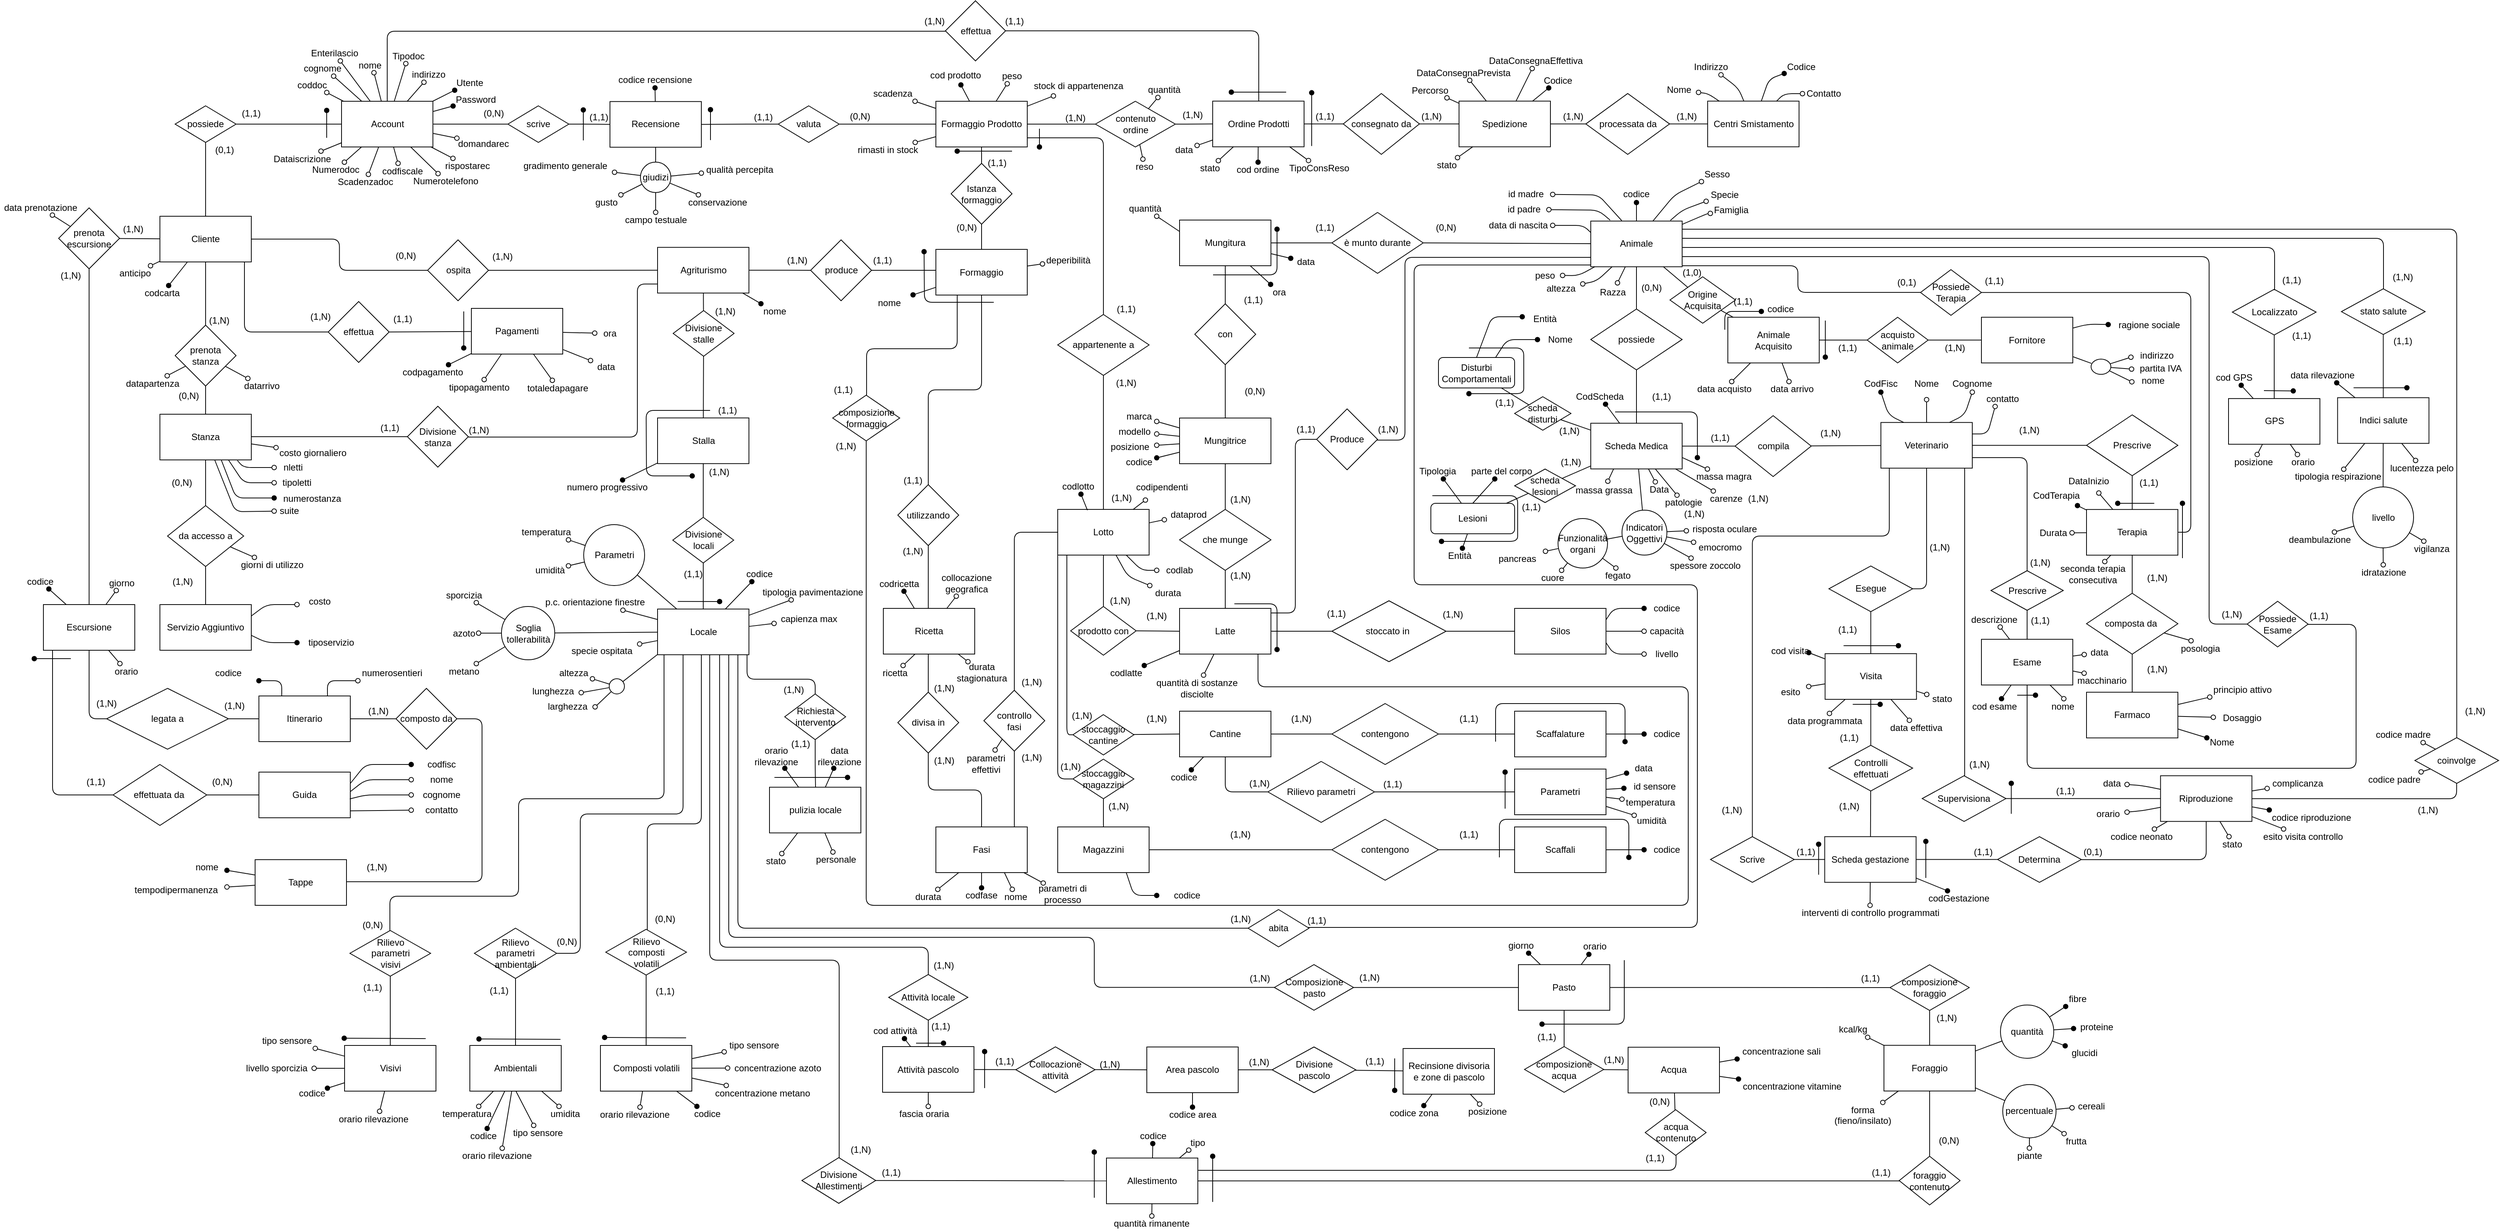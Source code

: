 <mxfile version="11.1.4" type="device"><diagram id="GQmxcf5kTNNZbWqAd3uC" name="Page-1"><mxGraphModel dx="721" dy="672" grid="1" gridSize="12" guides="1" tooltips="1" connect="1" arrows="1" fold="1" page="1" pageScale="1" pageWidth="3300" pageHeight="2339" math="0" shadow="0"><root><mxCell id="0"/><mxCell id="1" parent="0"/><mxCell id="fzEMwEwiS9iJU0ZFUurb-12" style="rounded=0;orthogonalLoop=1;jettySize=auto;html=1;endArrow=oval;endFill=1;" parent="1" source="rzwyNJu5tZEXPeXjEpJ--36" target="fzEMwEwiS9iJU0ZFUurb-13" edge="1"><mxGeometry relative="1" as="geometry"><mxPoint x="1704" y="432" as="targetPoint"/></mxGeometry></mxCell><mxCell id="fzEMwEwiS9iJU0ZFUurb-17" style="edgeStyle=none;rounded=0;orthogonalLoop=1;jettySize=auto;html=1;endArrow=oval;endFill=0;" parent="1" source="rzwyNJu5tZEXPeXjEpJ--36" target="fzEMwEwiS9iJU0ZFUurb-18" edge="1"><mxGeometry relative="1" as="geometry"><mxPoint x="1584" y="420" as="targetPoint"/></mxGeometry></mxCell><mxCell id="fzEMwEwiS9iJU0ZFUurb-19" style="edgeStyle=none;rounded=0;orthogonalLoop=1;jettySize=auto;html=1;endArrow=oval;endFill=0;" parent="1" source="rzwyNJu5tZEXPeXjEpJ--36" target="fzEMwEwiS9iJU0ZFUurb-20" edge="1"><mxGeometry relative="1" as="geometry"><mxPoint x="1596" y="432.0" as="targetPoint"/></mxGeometry></mxCell><mxCell id="rzwyNJu5tZEXPeXjEpJ--36" value="Ordine Prodotti" style="rounded=0;whiteSpace=wrap;html=1;" parent="1" vertex="1"><mxGeometry x="1595.5" y="347.794" width="120" height="60" as="geometry"/></mxCell><mxCell id="rzwyNJu5tZEXPeXjEpJ--37" value="consegnato da" style="rhombus;whiteSpace=wrap;html=1;" parent="1" vertex="1"><mxGeometry x="1767" y="337.794" width="100" height="80" as="geometry"/></mxCell><mxCell id="fzEMwEwiS9iJU0ZFUurb-23" style="edgeStyle=none;rounded=0;orthogonalLoop=1;jettySize=auto;html=1;endArrow=oval;endFill=0;" parent="1" source="rzwyNJu5tZEXPeXjEpJ--38" target="fzEMwEwiS9iJU0ZFUurb-24" edge="1"><mxGeometry relative="1" as="geometry"><mxPoint x="1920" y="432.0" as="targetPoint"/></mxGeometry></mxCell><mxCell id="FXV-Gel3DmIrY_-Kw2j0-2" style="rounded=0;orthogonalLoop=1;jettySize=auto;html=1;endArrow=oval;endFill=0;" parent="1" source="rzwyNJu5tZEXPeXjEpJ--38" target="FXV-Gel3DmIrY_-Kw2j0-3" edge="1"><mxGeometry relative="1" as="geometry"><mxPoint x="2004" y="300" as="targetPoint"/></mxGeometry></mxCell><mxCell id="rzwyNJu5tZEXPeXjEpJ--38" value="Spedizione" style="rounded=0;whiteSpace=wrap;html=1;" parent="1" vertex="1"><mxGeometry x="1919" y="347.794" width="120" height="60" as="geometry"/></mxCell><mxCell id="rzwyNJu5tZEXPeXjEpJ--39" value="processata da" style="rhombus;whiteSpace=wrap;html=1;" parent="1" vertex="1"><mxGeometry x="2085.5" y="337.794" width="110" height="80" as="geometry"/></mxCell><mxCell id="rzwyNJu5tZEXPeXjEpJ--40" value="Centri Smistamento" style="rounded=0;whiteSpace=wrap;html=1;" parent="1" vertex="1"><mxGeometry x="2245.5" y="347.794" width="120" height="60" as="geometry"/></mxCell><mxCell id="rzwyNJu5tZEXPeXjEpJ--41" value="" style="endArrow=none;html=1;exitX=1;exitY=0.5;exitDx=0;exitDy=0;entryX=0;entryY=0.5;entryDx=0;entryDy=0;edgeStyle=orthogonalEdgeStyle;" parent="1" source="rzwyNJu5tZEXPeXjEpJ--39" target="rzwyNJu5tZEXPeXjEpJ--40" edge="1"><mxGeometry width="50" height="50" relative="1" as="geometry"><mxPoint x="2195.5" y="436.794" as="sourcePoint"/><mxPoint x="2245.5" y="386.794" as="targetPoint"/></mxGeometry></mxCell><mxCell id="rzwyNJu5tZEXPeXjEpJ--42" value="" style="endArrow=none;html=1;exitX=1;exitY=0.5;exitDx=0;exitDy=0;entryX=0;entryY=0.5;entryDx=0;entryDy=0;edgeStyle=orthogonalEdgeStyle;" parent="1" source="rzwyNJu5tZEXPeXjEpJ--37" target="rzwyNJu5tZEXPeXjEpJ--38" edge="1"><mxGeometry width="50" height="50" relative="1" as="geometry"><mxPoint x="1865.5" y="366.794" as="sourcePoint"/><mxPoint x="1915.5" y="316.794" as="targetPoint"/></mxGeometry></mxCell><mxCell id="rzwyNJu5tZEXPeXjEpJ--43" value="" style="endArrow=none;html=1;exitX=1;exitY=0.5;exitDx=0;exitDy=0;entryX=0;entryY=0.5;entryDx=0;entryDy=0;edgeStyle=orthogonalEdgeStyle;" parent="1" source="rzwyNJu5tZEXPeXjEpJ--38" target="rzwyNJu5tZEXPeXjEpJ--39" edge="1"><mxGeometry width="50" height="50" relative="1" as="geometry"><mxPoint x="2045.5" y="406.794" as="sourcePoint"/><mxPoint x="2095.5" y="356.794" as="targetPoint"/></mxGeometry></mxCell><mxCell id="rzwyNJu5tZEXPeXjEpJ--44" value="" style="endArrow=none;html=1;exitX=1;exitY=0.5;exitDx=0;exitDy=0;entryX=0;entryY=0.5;entryDx=0;entryDy=0;edgeStyle=orthogonalEdgeStyle;" parent="1" source="rzwyNJu5tZEXPeXjEpJ--36" target="rzwyNJu5tZEXPeXjEpJ--37" edge="1"><mxGeometry width="50" height="50" relative="1" as="geometry"><mxPoint x="1725.5" y="396.794" as="sourcePoint"/><mxPoint x="1755.5" y="376.794" as="targetPoint"/></mxGeometry></mxCell><mxCell id="rzwyNJu5tZEXPeXjEpJ--45" value="(1,N)" style="text;html=1;strokeColor=none;fillColor=none;align=center;verticalAlign=middle;whiteSpace=wrap;rounded=0;" parent="1" vertex="1"><mxGeometry x="1863" y="357.794" width="40" height="20" as="geometry"/></mxCell><mxCell id="rzwyNJu5tZEXPeXjEpJ--46" value="(1,1)" style="text;html=1;strokeColor=none;fillColor=none;align=center;verticalAlign=middle;whiteSpace=wrap;rounded=0;" parent="1" vertex="1"><mxGeometry x="1723" y="357.794" width="40" height="20" as="geometry"/></mxCell><mxCell id="rzwyNJu5tZEXPeXjEpJ--47" value="(1,N)" style="text;html=1;strokeColor=none;fillColor=none;align=center;verticalAlign=middle;whiteSpace=wrap;rounded=0;" parent="1" vertex="1"><mxGeometry x="2049" y="357.794" width="40" height="20" as="geometry"/></mxCell><mxCell id="rzwyNJu5tZEXPeXjEpJ--48" value="(1,N)" style="text;html=1;strokeColor=none;fillColor=none;align=center;verticalAlign=middle;whiteSpace=wrap;rounded=0;" parent="1" vertex="1"><mxGeometry x="2198" y="357.794" width="40" height="20" as="geometry"/></mxCell><mxCell id="rzwyNJu5tZEXPeXjEpJ--49" value="" style="endArrow=oval;html=1;endFill=1;" parent="1" source="rzwyNJu5tZEXPeXjEpJ--38" target="rzwyNJu5tZEXPeXjEpJ--51" edge="1"><mxGeometry width="50" height="50" relative="1" as="geometry"><mxPoint x="2009" y="378" as="sourcePoint"/><mxPoint x="2065.5" y="436.794" as="targetPoint"/><Array as="points"/></mxGeometry></mxCell><mxCell id="rzwyNJu5tZEXPeXjEpJ--50" value="" style="endArrow=none;html=1;endFill=0;startArrow=oval;startFill=0;" parent="1" source="rzwyNJu5tZEXPeXjEpJ--52" target="rzwyNJu5tZEXPeXjEpJ--38" edge="1"><mxGeometry width="50" height="50" relative="1" as="geometry"><mxPoint x="1975.5" y="446.794" as="sourcePoint"/><mxPoint x="2005.5" y="416.794" as="targetPoint"/></mxGeometry></mxCell><mxCell id="rzwyNJu5tZEXPeXjEpJ--51" value="Codice" style="text;html=1;strokeColor=none;fillColor=none;align=center;verticalAlign=middle;whiteSpace=wrap;rounded=0;" parent="1" vertex="1"><mxGeometry x="2024" y="310.5" width="50" height="20" as="geometry"/></mxCell><mxCell id="rzwyNJu5tZEXPeXjEpJ--52" value="DataConsegnaPrevista" style="text;html=1;strokeColor=none;fillColor=none;align=center;verticalAlign=middle;whiteSpace=wrap;rounded=0;" parent="1" vertex="1"><mxGeometry x="1858" y="300.5" width="134" height="20" as="geometry"/></mxCell><mxCell id="rzwyNJu5tZEXPeXjEpJ--54" value="" style="endArrow=oval;html=1;endFill=1;" parent="1" edge="1"><mxGeometry width="50" height="50" relative="1" as="geometry"><mxPoint x="1725.5" y="406.794" as="sourcePoint"/><mxPoint x="1725.5" y="336.794" as="targetPoint"/></mxGeometry></mxCell><mxCell id="rzwyNJu5tZEXPeXjEpJ--55" value="" style="endArrow=none;html=1;startArrow=oval;startFill=0;" parent="1" source="rzwyNJu5tZEXPeXjEpJ--56" target="rzwyNJu5tZEXPeXjEpJ--38" edge="1"><mxGeometry width="50" height="50" relative="1" as="geometry"><mxPoint x="1885.5" y="436.794" as="sourcePoint"/><mxPoint x="1935.5" y="416.794" as="targetPoint"/><Array as="points"/></mxGeometry></mxCell><mxCell id="rzwyNJu5tZEXPeXjEpJ--56" value="Percorso" style="text;html=1;strokeColor=none;fillColor=none;align=center;verticalAlign=middle;whiteSpace=wrap;rounded=0;" parent="1" vertex="1"><mxGeometry x="1850" y="323.5" width="62" height="20" as="geometry"/></mxCell><mxCell id="rzwyNJu5tZEXPeXjEpJ--57" value="" style="endArrow=none;html=1;startArrow=oval;startFill=0;" parent="1" source="rzwyNJu5tZEXPeXjEpJ--61" target="rzwyNJu5tZEXPeXjEpJ--40" edge="1"><mxGeometry width="50" height="50" relative="1" as="geometry"><mxPoint x="2225.5" y="436.794" as="sourcePoint"/><mxPoint x="2345.5" y="426.794" as="targetPoint"/><Array as="points"><mxPoint x="2246" y="338"/></Array></mxGeometry></mxCell><mxCell id="rzwyNJu5tZEXPeXjEpJ--58" value="" style="endArrow=none;html=1;startArrow=oval;startFill=0;" parent="1" source="rzwyNJu5tZEXPeXjEpJ--62" target="rzwyNJu5tZEXPeXjEpJ--40" edge="1"><mxGeometry width="50" height="50" relative="1" as="geometry"><mxPoint x="2265.5" y="466.794" as="sourcePoint"/><mxPoint x="2335.5" y="416.794" as="targetPoint"/><Array as="points"><mxPoint x="2286" y="331"/></Array></mxGeometry></mxCell><mxCell id="rzwyNJu5tZEXPeXjEpJ--59" value="" style="endArrow=none;html=1;startArrow=oval;startFill=1;" parent="1" source="rzwyNJu5tZEXPeXjEpJ--63" target="rzwyNJu5tZEXPeXjEpJ--40" edge="1"><mxGeometry width="50" height="50" relative="1" as="geometry"><mxPoint x="2345.5" y="466.794" as="sourcePoint"/><mxPoint x="2317" y="379" as="targetPoint"/><Array as="points"><mxPoint x="2326" y="319"/></Array></mxGeometry></mxCell><mxCell id="rzwyNJu5tZEXPeXjEpJ--60" value="" style="endArrow=none;html=1;endFill=0;startArrow=oval;startFill=0;" parent="1" source="rzwyNJu5tZEXPeXjEpJ--64" target="rzwyNJu5tZEXPeXjEpJ--40" edge="1"><mxGeometry width="50" height="50" relative="1" as="geometry"><mxPoint x="2365.5" y="436.794" as="sourcePoint"/><mxPoint x="2336" y="391" as="targetPoint"/><Array as="points"><mxPoint x="2346" y="338"/></Array></mxGeometry></mxCell><mxCell id="rzwyNJu5tZEXPeXjEpJ--61" value="Nome" style="text;html=1;strokeColor=none;fillColor=none;align=center;verticalAlign=middle;whiteSpace=wrap;rounded=0;" parent="1" vertex="1"><mxGeometry x="2181.5" y="323" width="52" height="20" as="geometry"/></mxCell><mxCell id="rzwyNJu5tZEXPeXjEpJ--62" value="Indirizzo" style="text;html=1;strokeColor=none;fillColor=none;align=center;verticalAlign=middle;whiteSpace=wrap;rounded=0;" parent="1" vertex="1"><mxGeometry x="2230" y="293.294" width="40" height="20" as="geometry"/></mxCell><mxCell id="rzwyNJu5tZEXPeXjEpJ--63" value="Codice" style="text;html=1;strokeColor=none;fillColor=none;align=center;verticalAlign=middle;whiteSpace=wrap;rounded=0;" parent="1" vertex="1"><mxGeometry x="2346" y="293" width="45" height="20" as="geometry"/></mxCell><mxCell id="rzwyNJu5tZEXPeXjEpJ--64" value="Contatto" style="text;html=1;strokeColor=none;fillColor=none;align=center;verticalAlign=middle;whiteSpace=wrap;rounded=0;" parent="1" vertex="1"><mxGeometry x="2370" y="328" width="56" height="20" as="geometry"/></mxCell><mxCell id="rzwyNJu5tZEXPeXjEpJ--65" value="" style="endArrow=none;html=1;startArrow=oval;startFill=0;" parent="1" source="rzwyNJu5tZEXPeXjEpJ--66" target="rzwyNJu5tZEXPeXjEpJ--36" edge="1"><mxGeometry width="50" height="50" relative="1" as="geometry"><mxPoint x="1745.5" y="446.794" as="sourcePoint"/><mxPoint x="1695.5" y="446.794" as="targetPoint"/><Array as="points"/></mxGeometry></mxCell><mxCell id="rzwyNJu5tZEXPeXjEpJ--66" value="TipoConsReso" style="text;html=1;strokeColor=none;fillColor=none;align=center;verticalAlign=middle;whiteSpace=wrap;rounded=0;" parent="1" vertex="1"><mxGeometry x="1689.5" y="425.82" width="91" height="20" as="geometry"/></mxCell><mxCell id="rzwyNJu5tZEXPeXjEpJ--70" style="edgeStyle=none;rounded=1;orthogonalLoop=1;jettySize=auto;html=1;endArrow=oval;endFill=1;" parent="1" source="hBnsCuMleArQIISw--tb-53" target="rzwyNJu5tZEXPeXjEpJ--88" edge="1"><mxGeometry relative="1" as="geometry"><mxPoint x="1954.28" y="1494.633" as="sourcePoint"/></mxGeometry></mxCell><mxCell id="rzwyNJu5tZEXPeXjEpJ--71" style="edgeStyle=none;rounded=1;orthogonalLoop=1;jettySize=auto;html=1;endArrow=oval;endFill=1;" parent="1" source="hBnsCuMleArQIISw--tb-53" target="rzwyNJu5tZEXPeXjEpJ--89" edge="1"><mxGeometry relative="1" as="geometry"><mxPoint x="1962.453" y="1525.267" as="sourcePoint"/></mxGeometry></mxCell><mxCell id="rzwyNJu5tZEXPeXjEpJ--72" value="" style="edgeStyle=none;rounded=1;orthogonalLoop=1;jettySize=auto;html=1;endArrow=none;endFill=0;" parent="1" edge="1"><mxGeometry relative="1" as="geometry"><mxPoint x="1111" y="540" as="targetPoint"/></mxGeometry></mxCell><mxCell id="hBnsCuMleArQIISw--tb-67" style="edgeStyle=none;rounded=0;orthogonalLoop=1;jettySize=auto;html=1;endArrow=oval;endFill=1;" parent="1" source="rzwyNJu5tZEXPeXjEpJ--78" target="rzwyNJu5tZEXPeXjEpJ--83" edge="1"><mxGeometry relative="1" as="geometry"/></mxCell><mxCell id="hBnsCuMleArQIISw--tb-68" style="edgeStyle=none;rounded=0;orthogonalLoop=1;jettySize=auto;html=1;endArrow=oval;endFill=1;" parent="1" source="rzwyNJu5tZEXPeXjEpJ--78" target="rzwyNJu5tZEXPeXjEpJ--84" edge="1"><mxGeometry relative="1" as="geometry"><Array as="points"/></mxGeometry></mxCell><mxCell id="rzwyNJu5tZEXPeXjEpJ--78" value="Acqua" style="rounded=0;whiteSpace=wrap;html=1;align=center;" parent="1" vertex="1"><mxGeometry x="2141" y="1590.333" width="120" height="60" as="geometry"/></mxCell><mxCell id="rzwyNJu5tZEXPeXjEpJ--83" value="concentrazione sali&lt;br&gt;" style="text;html=1;resizable=0;points=[];autosize=1;align=center;verticalAlign=top;spacingTop=-4;" parent="1" vertex="1"><mxGeometry x="2281.5" y="1585.833" width="120" height="20" as="geometry"/></mxCell><mxCell id="rzwyNJu5tZEXPeXjEpJ--84" value="concentrazione vitamine&lt;br&gt;" style="text;html=1;resizable=0;points=[];autosize=1;align=center;verticalAlign=top;spacingTop=-4;" parent="1" vertex="1"><mxGeometry x="2286" y="1631.833" width="140" height="20" as="geometry"/></mxCell><mxCell id="rzwyNJu5tZEXPeXjEpJ--88" value="orario&lt;br&gt;" style="text;html=1;resizable=0;points=[];autosize=1;align=center;verticalAlign=top;spacingTop=-4;" parent="1" vertex="1"><mxGeometry x="2072" y="1448.333" width="50" height="20" as="geometry"/></mxCell><mxCell id="rzwyNJu5tZEXPeXjEpJ--89" value="giorno&lt;br&gt;" style="text;html=1;resizable=0;points=[];autosize=1;align=center;verticalAlign=top;spacingTop=-4;" parent="1" vertex="1"><mxGeometry x="1975" y="1446.833" width="50" height="20" as="geometry"/></mxCell><mxCell id="hBnsCuMleArQIISw--tb-55" style="edgeStyle=none;rounded=0;orthogonalLoop=1;jettySize=auto;html=1;endArrow=none;endFill=0;" parent="1" source="rzwyNJu5tZEXPeXjEpJ--114" target="hBnsCuMleArQIISw--tb-53" edge="1"><mxGeometry relative="1" as="geometry"/></mxCell><mxCell id="rzwyNJu5tZEXPeXjEpJ--114" value="Composizione pasto&lt;br&gt;" style="rhombus;whiteSpace=wrap;html=1;align=center;" parent="1" vertex="1"><mxGeometry x="1676.5" y="1481.833" width="104" height="60" as="geometry"/></mxCell><mxCell id="rzwyNJu5tZEXPeXjEpJ--116" value="" style="rounded=1;orthogonalLoop=1;jettySize=auto;html=1;endArrow=none;endFill=0;edgeStyle=orthogonalEdgeStyle;" parent="1" source="rzwyNJu5tZEXPeXjEpJ--114" target="rzwyNJu5tZEXPeXjEpJ--822" edge="1"><mxGeometry relative="1" as="geometry"><mxPoint x="1680" y="1511" as="sourcePoint"/><mxPoint x="1177" y="542.5" as="targetPoint"/><Array as="points"><mxPoint x="1440" y="1512"/><mxPoint x="1440" y="1446"/><mxPoint x="960" y="1446"/></Array></mxGeometry></mxCell><mxCell id="rzwyNJu5tZEXPeXjEpJ--117" value="(1,N)" style="text;html=1;resizable=0;points=[];autosize=1;align=center;verticalAlign=top;spacingTop=-4;" parent="1" vertex="1"><mxGeometry x="1636.5" y="1489.833" width="40" height="20" as="geometry"/></mxCell><mxCell id="rzwyNJu5tZEXPeXjEpJ--118" value="(1,N)" style="text;html=1;resizable=0;points=[];autosize=1;align=center;verticalAlign=top;spacingTop=-4;" parent="1" vertex="1"><mxGeometry x="1780.5" y="1489.333" width="40" height="20" as="geometry"/></mxCell><mxCell id="rzwyNJu5tZEXPeXjEpJ--1108" style="edgeStyle=none;rounded=1;orthogonalLoop=1;jettySize=auto;html=1;endArrow=oval;endFill=0;strokeColor=#000000;strokeWidth=1;" parent="1" source="rzwyNJu5tZEXPeXjEpJ--143" target="rzwyNJu5tZEXPeXjEpJ--145" edge="1"><mxGeometry relative="1" as="geometry"/></mxCell><mxCell id="rzwyNJu5tZEXPeXjEpJ--1109" style="edgeStyle=none;rounded=1;orthogonalLoop=1;jettySize=auto;html=1;endArrow=oval;endFill=0;strokeColor=#000000;strokeWidth=1;" parent="1" source="rzwyNJu5tZEXPeXjEpJ--143" target="rzwyNJu5tZEXPeXjEpJ--146" edge="1"><mxGeometry relative="1" as="geometry"/></mxCell><mxCell id="rzwyNJu5tZEXPeXjEpJ--143" value="Animale&lt;br&gt;Acquisito&lt;br&gt;" style="rounded=0;whiteSpace=wrap;html=1;" parent="1" vertex="1"><mxGeometry x="2272" y="631.643" width="120" height="60" as="geometry"/></mxCell><mxCell id="rzwyNJu5tZEXPeXjEpJ--145" value="data acquisto&lt;br&gt;" style="text;html=1;resizable=0;points=[];autosize=1;align=center;verticalAlign=top;spacingTop=-4;fontSize=12;" parent="1" vertex="1"><mxGeometry x="2222" y="716.143" width="90" height="20" as="geometry"/></mxCell><mxCell id="rzwyNJu5tZEXPeXjEpJ--146" value="data arrivo&lt;br&gt;" style="text;html=1;resizable=0;points=[];autosize=1;align=center;verticalAlign=top;spacingTop=-4;fontSize=12;" parent="1" vertex="1"><mxGeometry x="2321" y="716.143" width="70" height="20" as="geometry"/></mxCell><mxCell id="rzwyNJu5tZEXPeXjEpJ--147" style="edgeStyle=none;rounded=1;comic=0;jumpStyle=none;orthogonalLoop=1;jettySize=auto;html=1;shadow=0;endArrow=oval;endFill=1;strokeWidth=1;fillColor=none;fontSize=12;startArrow=none;startFill=0;entryX=-0.035;entryY=0.48;entryDx=0;entryDy=0;entryPerimeter=0;" parent="1" source="rzwyNJu5tZEXPeXjEpJ--149" target="rzwyNJu5tZEXPeXjEpJ--155" edge="1"><mxGeometry relative="1" as="geometry"><mxPoint x="2765" y="611.643" as="targetPoint"/><Array as="points"><mxPoint x="2745" y="640.643"/></Array></mxGeometry></mxCell><mxCell id="rzwyNJu5tZEXPeXjEpJ--148" style="edgeStyle=none;rounded=1;comic=0;jumpStyle=none;orthogonalLoop=1;jettySize=auto;html=1;entryX=0.011;entryY=0.276;entryDx=0;entryDy=0;entryPerimeter=0;shadow=0;startArrow=none;startFill=0;endArrow=none;endFill=0;strokeWidth=1;fillColor=none;fontSize=12;" parent="1" source="rzwyNJu5tZEXPeXjEpJ--149" target="rzwyNJu5tZEXPeXjEpJ--162" edge="1"><mxGeometry relative="1" as="geometry"/></mxCell><mxCell id="rzwyNJu5tZEXPeXjEpJ--149" value="Fornitore&lt;br&gt;" style="rounded=0;whiteSpace=wrap;html=1;" parent="1" vertex="1"><mxGeometry x="2605" y="631.643" width="120" height="60" as="geometry"/></mxCell><mxCell id="rzwyNJu5tZEXPeXjEpJ--150" style="edgeStyle=none;rounded=0;comic=0;jumpStyle=none;orthogonalLoop=1;jettySize=auto;html=1;entryX=0;entryY=0.5;entryDx=0;entryDy=0;shadow=0;endArrow=none;endFill=0;strokeWidth=1;fillColor=none;fontSize=12;" parent="1" source="rzwyNJu5tZEXPeXjEpJ--152" target="rzwyNJu5tZEXPeXjEpJ--149" edge="1"><mxGeometry relative="1" as="geometry"><Array as="points"/></mxGeometry></mxCell><mxCell id="rzwyNJu5tZEXPeXjEpJ--151" style="edgeStyle=none;rounded=0;comic=0;jumpStyle=none;orthogonalLoop=1;jettySize=auto;html=1;entryX=1;entryY=0.5;entryDx=0;entryDy=0;shadow=0;endArrow=none;endFill=0;strokeWidth=1;fillColor=none;fontSize=12;" parent="1" source="rzwyNJu5tZEXPeXjEpJ--152" target="rzwyNJu5tZEXPeXjEpJ--143" edge="1"><mxGeometry relative="1" as="geometry"><Array as="points"/></mxGeometry></mxCell><mxCell id="rzwyNJu5tZEXPeXjEpJ--152" value="acquisto animale&lt;br&gt;" style="rhombus;whiteSpace=wrap;html=1;fontSize=12;align=center;" parent="1" vertex="1"><mxGeometry x="2455" y="631.643" width="80" height="60" as="geometry"/></mxCell><mxCell id="rzwyNJu5tZEXPeXjEpJ--153" value="(1,N)&lt;br&gt;" style="text;html=1;resizable=0;points=[];autosize=1;align=left;verticalAlign=top;spacingTop=-4;fontSize=12;" parent="1" vertex="1"><mxGeometry x="2555" y="661.643" width="40" height="20" as="geometry"/></mxCell><mxCell id="rzwyNJu5tZEXPeXjEpJ--154" value="(1,1)&lt;br&gt;" style="text;html=1;resizable=0;points=[];autosize=1;align=left;verticalAlign=top;spacingTop=-4;fontSize=12;opacity=70;" parent="1" vertex="1"><mxGeometry x="2415" y="661.643" width="40" height="20" as="geometry"/></mxCell><mxCell id="rzwyNJu5tZEXPeXjEpJ--155" value="ragione sociale&lt;br&gt;" style="text;html=1;resizable=0;points=[];autosize=1;align=center;verticalAlign=top;spacingTop=-4;fontSize=12;" parent="1" vertex="1"><mxGeometry x="2775" y="631.643" width="100" height="20" as="geometry"/></mxCell><mxCell id="rzwyNJu5tZEXPeXjEpJ--156" value="indirizzo&lt;br&gt;" style="text;html=1;resizable=0;points=[];autosize=1;align=center;verticalAlign=top;spacingTop=-4;fontSize=12;" parent="1" vertex="1"><mxGeometry x="2805" y="672.143" width="60" height="20" as="geometry"/></mxCell><mxCell id="rzwyNJu5tZEXPeXjEpJ--157" value="partita IVA&lt;br&gt;" style="text;html=1;resizable=0;points=[];autosize=1;align=center;verticalAlign=top;spacingTop=-4;fontSize=12;" parent="1" vertex="1"><mxGeometry x="2805" y="688.643" width="70" height="20" as="geometry"/></mxCell><mxCell id="rzwyNJu5tZEXPeXjEpJ--158" value="nome&lt;br&gt;" style="text;html=1;resizable=0;points=[];autosize=1;align=center;verticalAlign=top;spacingTop=-4;fontSize=12;" parent="1" vertex="1"><mxGeometry x="2805" y="705.143" width="50" height="20" as="geometry"/></mxCell><mxCell id="rzwyNJu5tZEXPeXjEpJ--159" style="edgeStyle=none;rounded=1;comic=0;jumpStyle=none;orthogonalLoop=1;jettySize=auto;html=1;entryX=-0.061;entryY=0.599;entryDx=0;entryDy=0;entryPerimeter=0;shadow=0;startArrow=none;startFill=0;endArrow=oval;endFill=0;strokeWidth=1;fillColor=none;fontSize=12;" parent="1" source="rzwyNJu5tZEXPeXjEpJ--162" target="rzwyNJu5tZEXPeXjEpJ--156" edge="1"><mxGeometry relative="1" as="geometry"/></mxCell><mxCell id="rzwyNJu5tZEXPeXjEpJ--160" style="edgeStyle=none;rounded=1;comic=0;jumpStyle=none;orthogonalLoop=1;jettySize=auto;html=1;shadow=0;startArrow=none;startFill=0;endArrow=oval;endFill=0;strokeWidth=1;fillColor=none;fontSize=12;entryX=-0.04;entryY=0.554;entryDx=0;entryDy=0;entryPerimeter=0;" parent="1" source="rzwyNJu5tZEXPeXjEpJ--162" target="rzwyNJu5tZEXPeXjEpJ--157" edge="1"><mxGeometry relative="1" as="geometry"/></mxCell><mxCell id="rzwyNJu5tZEXPeXjEpJ--161" style="edgeStyle=none;rounded=1;comic=0;jumpStyle=none;orthogonalLoop=1;jettySize=auto;html=1;entryX=-0.049;entryY=0.565;entryDx=0;entryDy=0;entryPerimeter=0;shadow=0;startArrow=none;startFill=0;endArrow=oval;endFill=0;strokeWidth=1;fillColor=none;fontSize=12;" parent="1" source="rzwyNJu5tZEXPeXjEpJ--162" target="rzwyNJu5tZEXPeXjEpJ--158" edge="1"><mxGeometry relative="1" as="geometry"/></mxCell><mxCell id="rzwyNJu5tZEXPeXjEpJ--162" value="" style="ellipse;whiteSpace=wrap;html=1;fontSize=12;align=center;" parent="1" vertex="1"><mxGeometry x="2749" y="686.643" width="26" height="20" as="geometry"/></mxCell><mxCell id="rzwyNJu5tZEXPeXjEpJ--1105" style="rounded=1;orthogonalLoop=1;jettySize=auto;html=1;endArrow=oval;endFill=0;strokeColor=#000000;" parent="1" source="rzwyNJu5tZEXPeXjEpJ--163" target="rzwyNJu5tZEXPeXjEpJ--262" edge="1"><mxGeometry relative="1" as="geometry"><mxPoint x="2094" y="604" as="targetPoint"/></mxGeometry></mxCell><mxCell id="zqWGl7T2L1Et_4rnp4LL-1" style="rounded=0;orthogonalLoop=1;jettySize=auto;html=1;endArrow=none;endFill=0;" parent="1" source="rzwyNJu5tZEXPeXjEpJ--163" target="zqWGl7T2L1Et_4rnp4LL-2" edge="1"><mxGeometry relative="1" as="geometry"><mxPoint x="2232.0" y="612" as="targetPoint"/></mxGeometry></mxCell><mxCell id="rzwyNJu5tZEXPeXjEpJ--163" value="Animale" style="rounded=0;whiteSpace=wrap;html=1;" parent="1" vertex="1"><mxGeometry x="2092" y="505.333" width="120" height="60" as="geometry"/></mxCell><mxCell id="rzwyNJu5tZEXPeXjEpJ--164" value="possiede" style="rhombus;whiteSpace=wrap;html=1;" parent="1" vertex="1"><mxGeometry x="2092" y="620.833" width="120" height="80" as="geometry"/></mxCell><mxCell id="zqWGl7T2L1Et_4rnp4LL-14" style="edgeStyle=none;rounded=1;orthogonalLoop=1;jettySize=auto;html=1;endArrow=none;endFill=0;" parent="1" source="rzwyNJu5tZEXPeXjEpJ--165" target="zqWGl7T2L1Et_4rnp4LL-11" edge="1"><mxGeometry relative="1" as="geometry"/></mxCell><mxCell id="Al-vTRLMM1dlPg8-lTeK-120" style="edgeStyle=none;rounded=1;orthogonalLoop=1;jettySize=auto;html=1;endArrow=oval;endFill=0;strokeColor=#000000;" parent="1" source="rzwyNJu5tZEXPeXjEpJ--165" target="Al-vTRLMM1dlPg8-lTeK-121" edge="1"><mxGeometry relative="1" as="geometry"><mxPoint x="2244" y="864" as="targetPoint"/></mxGeometry></mxCell><mxCell id="Al-vTRLMM1dlPg8-lTeK-123" style="edgeStyle=none;rounded=1;orthogonalLoop=1;jettySize=auto;html=1;endArrow=oval;endFill=0;strokeColor=#000000;" parent="1" source="rzwyNJu5tZEXPeXjEpJ--165" target="Al-vTRLMM1dlPg8-lTeK-122" edge="1"><mxGeometry relative="1" as="geometry"/></mxCell><mxCell id="rzwyNJu5tZEXPeXjEpJ--165" value="Scheda Medica" style="rounded=0;whiteSpace=wrap;html=1;" parent="1" vertex="1"><mxGeometry x="2092" y="770.833" width="120" height="60" as="geometry"/></mxCell><mxCell id="rzwyNJu5tZEXPeXjEpJ--166" value="" style="endArrow=none;html=1;entryX=0.5;entryY=1;entryDx=0;entryDy=0;" parent="1" source="rzwyNJu5tZEXPeXjEpJ--164" target="rzwyNJu5tZEXPeXjEpJ--163" edge="1"><mxGeometry width="50" height="50" relative="1" as="geometry"><mxPoint x="2092" y="900.833" as="sourcePoint"/><mxPoint x="2142" y="850.833" as="targetPoint"/></mxGeometry></mxCell><mxCell id="rzwyNJu5tZEXPeXjEpJ--167" value="" style="endArrow=none;html=1;entryX=0.5;entryY=1;entryDx=0;entryDy=0;exitX=0.5;exitY=0;exitDx=0;exitDy=0;" parent="1" source="rzwyNJu5tZEXPeXjEpJ--165" target="rzwyNJu5tZEXPeXjEpJ--164" edge="1"><mxGeometry width="50" height="50" relative="1" as="geometry"><mxPoint x="2152" y="760.833" as="sourcePoint"/><mxPoint x="2142" y="850.833" as="targetPoint"/></mxGeometry></mxCell><mxCell id="rzwyNJu5tZEXPeXjEpJ--168" value="(1,1)" style="text;html=1;strokeColor=none;fillColor=none;align=center;verticalAlign=middle;whiteSpace=wrap;rounded=0;" parent="1" vertex="1"><mxGeometry x="2165" y="725.833" width="40" height="20" as="geometry"/></mxCell><mxCell id="rzwyNJu5tZEXPeXjEpJ--169" value="(0,N)" style="text;html=1;strokeColor=none;fillColor=none;align=center;verticalAlign=middle;whiteSpace=wrap;rounded=0;" parent="1" vertex="1"><mxGeometry x="2152" y="582.833" width="40" height="20" as="geometry"/></mxCell><mxCell id="Al-vTRLMM1dlPg8-lTeK-42" style="edgeStyle=orthogonalEdgeStyle;rounded=1;orthogonalLoop=1;jettySize=auto;html=1;endArrow=none;endFill=0;strokeColor=#000000;" parent="1" source="rzwyNJu5tZEXPeXjEpJ--170" target="Al-vTRLMM1dlPg8-lTeK-41" edge="1"><mxGeometry relative="1" as="geometry"><Array as="points"><mxPoint x="2665" y="816"/></Array></mxGeometry></mxCell><mxCell id="rzwyNJu5tZEXPeXjEpJ--170" value="Veterinario" style="rounded=0;whiteSpace=wrap;html=1;" parent="1" vertex="1"><mxGeometry x="2473" y="769.833" width="120" height="60" as="geometry"/></mxCell><mxCell id="rzwyNJu5tZEXPeXjEpJ--1091" style="edgeStyle=orthogonalEdgeStyle;rounded=0;orthogonalLoop=1;jettySize=auto;html=1;endArrow=none;endFill=0;" parent="1" source="rzwyNJu5tZEXPeXjEpJ--171" target="rzwyNJu5tZEXPeXjEpJ--165" edge="1"><mxGeometry relative="1" as="geometry"/></mxCell><mxCell id="rzwyNJu5tZEXPeXjEpJ--1092" style="rounded=0;orthogonalLoop=1;jettySize=auto;html=1;endArrow=none;endFill=0;strokeColor=#000000;" parent="1" source="rzwyNJu5tZEXPeXjEpJ--171" target="rzwyNJu5tZEXPeXjEpJ--170" edge="1"><mxGeometry relative="1" as="geometry"/></mxCell><mxCell id="rzwyNJu5tZEXPeXjEpJ--171" value="compila" style="rhombus;whiteSpace=wrap;html=1;" parent="1" vertex="1"><mxGeometry x="2281.5" y="760.833" width="100" height="80" as="geometry"/></mxCell><mxCell id="rzwyNJu5tZEXPeXjEpJ--179" value="Prescrive" style="rhombus;whiteSpace=wrap;html=1;" parent="1" vertex="1"><mxGeometry x="2743" y="759.833" width="120" height="80" as="geometry"/></mxCell><mxCell id="rzwyNJu5tZEXPeXjEpJ--180" value="Terapia" style="rounded=0;whiteSpace=wrap;html=1;" parent="1" vertex="1"><mxGeometry x="2743" y="884.111" width="120" height="60" as="geometry"/></mxCell><mxCell id="Al-vTRLMM1dlPg8-lTeK-70" style="rounded=1;orthogonalLoop=1;jettySize=auto;html=1;endArrow=oval;endFill=0;strokeColor=#000000;" parent="1" source="rzwyNJu5tZEXPeXjEpJ--181" target="Al-vTRLMM1dlPg8-lTeK-71" edge="1"><mxGeometry relative="1" as="geometry"><mxPoint x="2880" y="1056" as="targetPoint"/></mxGeometry></mxCell><mxCell id="rzwyNJu5tZEXPeXjEpJ--181" value="composta da&amp;nbsp;" style="rhombus;whiteSpace=wrap;html=1;" parent="1" vertex="1"><mxGeometry x="2743" y="994.111" width="120" height="80" as="geometry"/></mxCell><mxCell id="rzwyNJu5tZEXPeXjEpJ--182" value="Farmaco" style="rounded=0;whiteSpace=wrap;html=1;" parent="1" vertex="1"><mxGeometry x="2743" y="1124.111" width="120" height="60" as="geometry"/></mxCell><mxCell id="rzwyNJu5tZEXPeXjEpJ--183" value="" style="endArrow=none;html=1;entryX=0.5;entryY=1;entryDx=0;entryDy=0;exitX=0.5;exitY=0;exitDx=0;exitDy=0;" parent="1" source="rzwyNJu5tZEXPeXjEpJ--181" target="rzwyNJu5tZEXPeXjEpJ--180" edge="1"><mxGeometry width="50" height="50" relative="1" as="geometry"><mxPoint x="2543" y="1024.111" as="sourcePoint"/><mxPoint x="2593" y="974.111" as="targetPoint"/></mxGeometry></mxCell><mxCell id="rzwyNJu5tZEXPeXjEpJ--184" value="" style="endArrow=none;html=1;entryX=0.5;entryY=0;entryDx=0;entryDy=0;" parent="1" source="rzwyNJu5tZEXPeXjEpJ--181" target="rzwyNJu5tZEXPeXjEpJ--182" edge="1"><mxGeometry width="50" height="50" relative="1" as="geometry"><mxPoint x="2778" y="1074.111" as="sourcePoint"/><mxPoint x="2778" y="1114.111" as="targetPoint"/></mxGeometry></mxCell><mxCell id="rzwyNJu5tZEXPeXjEpJ--185" value="(1,N)" style="text;html=1;strokeColor=none;fillColor=none;align=center;verticalAlign=middle;whiteSpace=wrap;rounded=0;" parent="1" vertex="1"><mxGeometry x="2386.5" y="774.167" width="40" height="20" as="geometry"/></mxCell><mxCell id="rzwyNJu5tZEXPeXjEpJ--186" value="(1,1)" style="text;html=1;strokeColor=none;fillColor=none;align=center;verticalAlign=middle;whiteSpace=wrap;rounded=0;" parent="1" vertex="1"><mxGeometry x="2242" y="779.667" width="40" height="20" as="geometry"/></mxCell><mxCell id="rzwyNJu5tZEXPeXjEpJ--189" value="(1,1)" style="text;html=1;strokeColor=none;fillColor=none;align=center;verticalAlign=middle;whiteSpace=wrap;rounded=0;" parent="1" vertex="1"><mxGeometry x="2805" y="838.611" width="40" height="20" as="geometry"/></mxCell><mxCell id="rzwyNJu5tZEXPeXjEpJ--190" value="(1,N)" style="text;html=1;strokeColor=none;fillColor=none;align=center;verticalAlign=middle;whiteSpace=wrap;rounded=0;" parent="1" vertex="1"><mxGeometry x="2816" y="964.111" width="40" height="20" as="geometry"/></mxCell><mxCell id="rzwyNJu5tZEXPeXjEpJ--191" value="(1,N)" style="text;html=1;strokeColor=none;fillColor=none;align=center;verticalAlign=middle;whiteSpace=wrap;rounded=0;" parent="1" vertex="1"><mxGeometry x="2816" y="1084.111" width="40" height="20" as="geometry"/></mxCell><mxCell id="rzwyNJu5tZEXPeXjEpJ--196" value="" style="endArrow=oval;html=1;exitX=0.25;exitY=0;exitDx=0;exitDy=0;startArrow=none;startFill=0;endFill=1;" parent="1" source="rzwyNJu5tZEXPeXjEpJ--170" edge="1"><mxGeometry width="50" height="50" relative="1" as="geometry"><mxPoint x="2483" y="739.833" as="sourcePoint"/><mxPoint x="2473" y="730" as="targetPoint"/><Array as="points"><mxPoint x="2483" y="760"/></Array></mxGeometry></mxCell><mxCell id="rzwyNJu5tZEXPeXjEpJ--197" value="CodFisc" style="text;html=1;strokeColor=none;fillColor=none;align=center;verticalAlign=middle;whiteSpace=wrap;rounded=0;" parent="1" vertex="1"><mxGeometry x="2453" y="708.833" width="40" height="20" as="geometry"/></mxCell><mxCell id="rzwyNJu5tZEXPeXjEpJ--198" value="" style="endArrow=oval;html=1;exitX=0.5;exitY=0;exitDx=0;exitDy=0;startArrow=none;startFill=0;endFill=0;" parent="1" source="rzwyNJu5tZEXPeXjEpJ--170" edge="1"><mxGeometry width="50" height="50" relative="1" as="geometry"><mxPoint x="2523" y="739.833" as="sourcePoint"/><mxPoint x="2533" y="739.833" as="targetPoint"/></mxGeometry></mxCell><mxCell id="rzwyNJu5tZEXPeXjEpJ--199" value="Nome" style="text;html=1;strokeColor=none;fillColor=none;align=center;verticalAlign=middle;whiteSpace=wrap;rounded=0;" parent="1" vertex="1"><mxGeometry x="2513" y="708.833" width="40" height="20" as="geometry"/></mxCell><mxCell id="rzwyNJu5tZEXPeXjEpJ--200" value="" style="endArrow=oval;html=1;exitX=0.75;exitY=0;exitDx=0;exitDy=0;startArrow=none;startFill=0;endFill=0;" parent="1" source="rzwyNJu5tZEXPeXjEpJ--170" edge="1"><mxGeometry width="50" height="50" relative="1" as="geometry"><mxPoint x="2593" y="729.833" as="sourcePoint"/><mxPoint x="2593" y="730" as="targetPoint"/><Array as="points"><mxPoint x="2583" y="760"/></Array></mxGeometry></mxCell><mxCell id="rzwyNJu5tZEXPeXjEpJ--201" value="Cognome" style="text;html=1;strokeColor=none;fillColor=none;align=center;verticalAlign=middle;whiteSpace=wrap;rounded=0;" parent="1" vertex="1"><mxGeometry x="2573" y="708.833" width="40" height="20" as="geometry"/></mxCell><mxCell id="rzwyNJu5tZEXPeXjEpJ--202" value="" style="endArrow=oval;html=1;exitX=1;exitY=0.25;exitDx=0;exitDy=0;startArrow=none;startFill=0;endFill=0;entryX=0.25;entryY=1;entryDx=0;entryDy=0;" parent="1" source="rzwyNJu5tZEXPeXjEpJ--170" target="rzwyNJu5tZEXPeXjEpJ--203" edge="1"><mxGeometry width="50" height="50" relative="1" as="geometry"><mxPoint x="2613" y="789.833" as="sourcePoint"/><mxPoint x="2623" y="759.833" as="targetPoint"/><Array as="points"><mxPoint x="2613" y="785"/></Array></mxGeometry></mxCell><mxCell id="rzwyNJu5tZEXPeXjEpJ--203" value="contatto" style="text;html=1;strokeColor=none;fillColor=none;align=center;verticalAlign=middle;whiteSpace=wrap;rounded=0;" parent="1" vertex="1"><mxGeometry x="2613" y="728.833" width="40" height="20" as="geometry"/></mxCell><mxCell id="rzwyNJu5tZEXPeXjEpJ--204" value="" style="endArrow=oval;html=1;startArrow=none;startFill=0;endFill=0;" parent="1" source="rzwyNJu5tZEXPeXjEpJ--165" target="rzwyNJu5tZEXPeXjEpJ--205" edge="1"><mxGeometry width="50" height="50" relative="1" as="geometry"><mxPoint x="2102" y="825.833" as="sourcePoint"/><mxPoint x="2202" y="860.833" as="targetPoint"/><Array as="points"/></mxGeometry></mxCell><mxCell id="rzwyNJu5tZEXPeXjEpJ--205" value="Data" style="text;html=1;strokeColor=none;fillColor=none;align=center;verticalAlign=middle;whiteSpace=wrap;rounded=0;" parent="1" vertex="1"><mxGeometry x="2162" y="847.833" width="40" height="20" as="geometry"/></mxCell><mxCell id="rzwyNJu5tZEXPeXjEpJ--206" value="" style="endArrow=oval;html=1;startArrow=none;startFill=0;endFill=1;" parent="1" source="rzwyNJu5tZEXPeXjEpJ--165" target="rzwyNJu5tZEXPeXjEpJ--207" edge="1"><mxGeometry width="50" height="50" relative="1" as="geometry"><mxPoint x="2142" y="840.833" as="sourcePoint"/><mxPoint x="2152" y="850.833" as="targetPoint"/></mxGeometry></mxCell><mxCell id="rzwyNJu5tZEXPeXjEpJ--207" value="CodScheda" style="text;html=1;strokeColor=none;fillColor=none;align=center;verticalAlign=middle;whiteSpace=wrap;rounded=0;" parent="1" vertex="1"><mxGeometry x="2084" y="725.833" width="40" height="20" as="geometry"/></mxCell><mxCell id="rzwyNJu5tZEXPeXjEpJ--208" value="" style="endArrow=oval;html=1;startArrow=none;startFill=0;endFill=0;" parent="1" source="rzwyNJu5tZEXPeXjEpJ--180" target="rzwyNJu5tZEXPeXjEpJ--209" edge="1"><mxGeometry width="50" height="50" relative="1" as="geometry"><mxPoint x="2743" y="899.111" as="sourcePoint"/><mxPoint x="2698" y="890" as="targetPoint"/><Array as="points"/></mxGeometry></mxCell><mxCell id="rzwyNJu5tZEXPeXjEpJ--209" value="DataInizio" style="text;html=1;strokeColor=none;fillColor=none;align=center;verticalAlign=middle;whiteSpace=wrap;rounded=0;direction=south;" parent="1" vertex="1"><mxGeometry x="2721" y="831.5" width="50" height="31" as="geometry"/></mxCell><mxCell id="rzwyNJu5tZEXPeXjEpJ--210" value="" style="endArrow=oval;html=1;startArrow=none;startFill=0;endFill=0;" parent="1" source="rzwyNJu5tZEXPeXjEpJ--180" target="rzwyNJu5tZEXPeXjEpJ--211" edge="1"><mxGeometry width="50" height="50" relative="1" as="geometry"><mxPoint x="2693" y="934.111" as="sourcePoint"/><mxPoint x="2703" y="914.111" as="targetPoint"/><Array as="points"/></mxGeometry></mxCell><mxCell id="rzwyNJu5tZEXPeXjEpJ--211" value="Durata" style="text;html=1;strokeColor=none;fillColor=none;align=center;verticalAlign=middle;whiteSpace=wrap;rounded=0;" parent="1" vertex="1"><mxGeometry x="2675" y="905" width="49" height="20" as="geometry"/></mxCell><mxCell id="rzwyNJu5tZEXPeXjEpJ--212" value="" style="endArrow=oval;html=1;startArrow=none;startFill=0;endFill=0;" parent="1" source="rzwyNJu5tZEXPeXjEpJ--182" target="Al-vTRLMM1dlPg8-lTeK-75" edge="1"><mxGeometry width="50" height="50" relative="1" as="geometry"><mxPoint x="2873" y="1144.111" as="sourcePoint"/><mxPoint x="2913" y="1120" as="targetPoint"/><Array as="points"/></mxGeometry></mxCell><mxCell id="rzwyNJu5tZEXPeXjEpJ--216" value="" style="endArrow=oval;html=1;startArrow=none;startFill=0;endFill=0;" parent="1" source="rzwyNJu5tZEXPeXjEpJ--182" target="rzwyNJu5tZEXPeXjEpJ--217" edge="1"><mxGeometry width="50" height="50" relative="1" as="geometry"><mxPoint x="2873" y="1184.111" as="sourcePoint"/><mxPoint x="2913" y="1160" as="targetPoint"/><Array as="points"/></mxGeometry></mxCell><mxCell id="rzwyNJu5tZEXPeXjEpJ--217" value="Dosaggio" style="text;html=1;strokeColor=none;fillColor=none;align=center;verticalAlign=middle;whiteSpace=wrap;rounded=0;" parent="1" vertex="1"><mxGeometry x="2909.5" y="1148" width="75" height="20" as="geometry"/></mxCell><mxCell id="rzwyNJu5tZEXPeXjEpJ--220" value="Nome" style="text;html=1;strokeColor=none;fillColor=none;align=center;verticalAlign=middle;whiteSpace=wrap;rounded=0;" parent="1" vertex="1"><mxGeometry x="2901" y="1180.111" width="40" height="20" as="geometry"/></mxCell><mxCell id="rzwyNJu5tZEXPeXjEpJ--221" value="" style="endArrow=oval;html=1;startArrow=none;startFill=0;endFill=1;" parent="1" source="rzwyNJu5tZEXPeXjEpJ--180" target="rzwyNJu5tZEXPeXjEpJ--222" edge="1"><mxGeometry width="50" height="50" relative="1" as="geometry"><mxPoint x="2713" y="944.111" as="sourcePoint"/><mxPoint x="2703" y="939.111" as="targetPoint"/><Array as="points"/></mxGeometry></mxCell><mxCell id="rzwyNJu5tZEXPeXjEpJ--222" value="CodTerapia" style="text;html=1;strokeColor=none;fillColor=none;align=center;verticalAlign=middle;whiteSpace=wrap;rounded=0;" parent="1" vertex="1"><mxGeometry x="2658" y="852" width="91" height="27" as="geometry"/></mxCell><mxCell id="rzwyNJu5tZEXPeXjEpJ--223" value="" style="endArrow=oval;html=1;exitX=0.5;exitY=0;exitDx=0;exitDy=0;startArrow=none;startFill=0;endFill=1;" parent="1" source="rzwyNJu5tZEXPeXjEpJ--163" edge="1"><mxGeometry width="50" height="50" relative="1" as="geometry"><mxPoint x="2142" y="461" as="sourcePoint"/><mxPoint x="2152" y="481" as="targetPoint"/></mxGeometry></mxCell><mxCell id="rzwyNJu5tZEXPeXjEpJ--224" value="codice" style="text;html=1;strokeColor=none;fillColor=none;align=center;verticalAlign=middle;whiteSpace=wrap;rounded=0;" parent="1" vertex="1"><mxGeometry x="2132" y="460" width="40" height="20" as="geometry"/></mxCell><mxCell id="rzwyNJu5tZEXPeXjEpJ--225" value="" style="endArrow=none;html=1;exitX=1;exitY=0.5;exitDx=0;exitDy=0;entryX=0;entryY=0.5;entryDx=0;entryDy=0;" parent="1" source="rzwyNJu5tZEXPeXjEpJ--170" target="rzwyNJu5tZEXPeXjEpJ--179" edge="1"><mxGeometry width="50" height="50" relative="1" as="geometry"><mxPoint x="2613" y="840" as="sourcePoint"/><mxPoint x="2663" y="790" as="targetPoint"/></mxGeometry></mxCell><mxCell id="rzwyNJu5tZEXPeXjEpJ--226" value="" style="endArrow=none;html=1;exitX=0.5;exitY=0;exitDx=0;exitDy=0;entryX=0.5;entryY=1;entryDx=0;entryDy=0;" parent="1" source="rzwyNJu5tZEXPeXjEpJ--180" target="rzwyNJu5tZEXPeXjEpJ--179" edge="1"><mxGeometry width="50" height="50" relative="1" as="geometry"><mxPoint x="2798" y="880" as="sourcePoint"/><mxPoint x="2818" y="830" as="targetPoint"/></mxGeometry></mxCell><mxCell id="rzwyNJu5tZEXPeXjEpJ--227" value="(1,N)" style="text;html=1;strokeColor=none;fillColor=none;align=center;verticalAlign=middle;whiteSpace=wrap;rounded=0;" parent="1" vertex="1"><mxGeometry x="2648" y="770" width="40" height="20" as="geometry"/></mxCell><mxCell id="rzwyNJu5tZEXPeXjEpJ--229" value="Disturbi Comportamentali" style="rounded=1;whiteSpace=wrap;html=1;" parent="1" vertex="1"><mxGeometry x="1892" y="684.5" width="100" height="40" as="geometry"/></mxCell><mxCell id="zqWGl7T2L1Et_4rnp4LL-12" style="edgeStyle=none;rounded=1;orthogonalLoop=1;jettySize=auto;html=1;endArrow=none;endFill=0;" parent="1" source="rzwyNJu5tZEXPeXjEpJ--230" target="zqWGl7T2L1Et_4rnp4LL-10" edge="1"><mxGeometry relative="1" as="geometry"/></mxCell><mxCell id="rzwyNJu5tZEXPeXjEpJ--230" value="Lesioni" style="rounded=1;whiteSpace=wrap;html=1;" parent="1" vertex="1"><mxGeometry x="1882" y="876" width="110" height="40" as="geometry"/></mxCell><mxCell id="rzwyNJu5tZEXPeXjEpJ--232" value="" style="endArrow=oval;html=1;strokeWidth=1;exitX=0.75;exitY=0;exitDx=0;exitDy=0;endFill=1;" parent="1" source="rzwyNJu5tZEXPeXjEpJ--229" edge="1"><mxGeometry width="50" height="50" relative="1" as="geometry"><mxPoint x="1942" y="681" as="sourcePoint"/><mxPoint x="2022" y="661" as="targetPoint"/><Array as="points"><mxPoint x="1982" y="661"/></Array></mxGeometry></mxCell><mxCell id="rzwyNJu5tZEXPeXjEpJ--233" value="Nome" style="text;html=1;strokeColor=none;fillColor=none;align=center;verticalAlign=middle;whiteSpace=wrap;rounded=0;" parent="1" vertex="1"><mxGeometry x="2032" y="651" width="40" height="20" as="geometry"/></mxCell><mxCell id="rzwyNJu5tZEXPeXjEpJ--234" value="" style="endArrow=oval;html=1;strokeWidth=1;exitX=0.5;exitY=0;exitDx=0;exitDy=0;endFill=1;" parent="1" source="rzwyNJu5tZEXPeXjEpJ--229" edge="1"><mxGeometry width="50" height="50" relative="1" as="geometry"><mxPoint x="1942" y="681" as="sourcePoint"/><mxPoint x="2002" y="631" as="targetPoint"/><Array as="points"><mxPoint x="1962" y="631"/></Array></mxGeometry></mxCell><mxCell id="rzwyNJu5tZEXPeXjEpJ--235" value="Entità" style="text;html=1;strokeColor=none;fillColor=none;align=center;verticalAlign=middle;whiteSpace=wrap;rounded=0;" parent="1" vertex="1"><mxGeometry x="2012" y="624" width="40" height="20" as="geometry"/></mxCell><mxCell id="rzwyNJu5tZEXPeXjEpJ--236" value="" style="endArrow=oval;html=1;strokeWidth=1;endFill=1;" parent="1" source="rzwyNJu5tZEXPeXjEpJ--230" target="rzwyNJu5tZEXPeXjEpJ--239" edge="1"><mxGeometry width="50" height="50" relative="1" as="geometry"><mxPoint x="1842" y="906" as="sourcePoint"/><mxPoint x="1892" y="856" as="targetPoint"/></mxGeometry></mxCell><mxCell id="rzwyNJu5tZEXPeXjEpJ--237" value="" style="endArrow=oval;html=1;strokeWidth=1;exitX=0.5;exitY=0;exitDx=0;exitDy=0;endFill=1;" parent="1" source="rzwyNJu5tZEXPeXjEpJ--230" target="rzwyNJu5tZEXPeXjEpJ--240" edge="1"><mxGeometry width="50" height="50" relative="1" as="geometry"><mxPoint x="1922" y="876" as="sourcePoint"/><mxPoint x="1937" y="856" as="targetPoint"/></mxGeometry></mxCell><mxCell id="rzwyNJu5tZEXPeXjEpJ--238" value="" style="endArrow=oval;html=1;strokeWidth=1;endFill=1;" parent="1" source="rzwyNJu5tZEXPeXjEpJ--230" target="rzwyNJu5tZEXPeXjEpJ--241" edge="1"><mxGeometry width="50" height="50" relative="1" as="geometry"><mxPoint x="1920" y="900" as="sourcePoint"/><mxPoint x="1982" y="856" as="targetPoint"/></mxGeometry></mxCell><mxCell id="rzwyNJu5tZEXPeXjEpJ--239" value="Tipologia&lt;br&gt;" style="text;html=1;strokeColor=none;fillColor=none;align=center;verticalAlign=middle;whiteSpace=wrap;rounded=0;" parent="1" vertex="1"><mxGeometry x="1857" y="824" width="68" height="20" as="geometry"/></mxCell><mxCell id="rzwyNJu5tZEXPeXjEpJ--240" value="parte del corpo" style="text;html=1;strokeColor=none;fillColor=none;align=center;verticalAlign=middle;whiteSpace=wrap;rounded=0;" parent="1" vertex="1"><mxGeometry x="1925" y="824" width="100" height="20" as="geometry"/></mxCell><mxCell id="rzwyNJu5tZEXPeXjEpJ--241" value="Entità" style="text;html=1;strokeColor=none;fillColor=none;align=center;verticalAlign=middle;whiteSpace=wrap;rounded=0;" parent="1" vertex="1"><mxGeometry x="1892" y="935" width="56" height="20" as="geometry"/></mxCell><mxCell id="rzwyNJu5tZEXPeXjEpJ--242" value="" style="endArrow=oval;html=1;strokeWidth=1;exitX=1;exitY=0.75;exitDx=0;exitDy=0;endFill=0;" parent="1" source="rzwyNJu5tZEXPeXjEpJ--165" target="rzwyNJu5tZEXPeXjEpJ--243" edge="1"><mxGeometry width="50" height="50" relative="1" as="geometry"><mxPoint x="2212" y="851" as="sourcePoint"/><mxPoint x="2262" y="871" as="targetPoint"/><Array as="points"/></mxGeometry></mxCell><mxCell id="rzwyNJu5tZEXPeXjEpJ--243" value="massa magra&lt;br&gt;" style="text;html=1;strokeColor=none;fillColor=none;align=center;verticalAlign=middle;whiteSpace=wrap;rounded=0;" parent="1" vertex="1"><mxGeometry x="2227" y="831" width="80" height="20" as="geometry"/></mxCell><mxCell id="rzwyNJu5tZEXPeXjEpJ--244" value="" style="endArrow=none;html=1;strokeWidth=1;entryX=0.25;entryY=1;entryDx=0;entryDy=0;startArrow=oval;startFill=0;" parent="1" source="rzwyNJu5tZEXPeXjEpJ--245" target="rzwyNJu5tZEXPeXjEpJ--165" edge="1"><mxGeometry width="50" height="50" relative="1" as="geometry"><mxPoint x="2090" y="864" as="sourcePoint"/><mxPoint x="2132" y="821" as="targetPoint"/><Array as="points"/></mxGeometry></mxCell><mxCell id="rzwyNJu5tZEXPeXjEpJ--245" value="massa grassa" style="text;html=1;strokeColor=none;fillColor=none;align=center;verticalAlign=middle;whiteSpace=wrap;rounded=0;" parent="1" vertex="1"><mxGeometry x="2061.5" y="847" width="95" height="23" as="geometry"/></mxCell><mxCell id="rzwyNJu5tZEXPeXjEpJ--246" value="" style="endArrow=none;html=1;strokeWidth=1;startArrow=oval;startFill=0;" parent="1" source="rzwyNJu5tZEXPeXjEpJ--251" target="bQvsCyjDpmsXAe15eBPB-11" edge="1"><mxGeometry width="50" height="50" relative="1" as="geometry"><mxPoint x="1852" y="921" as="sourcePoint"/><mxPoint x="1882" y="909.5" as="targetPoint"/><Array as="points"/></mxGeometry></mxCell><mxCell id="rzwyNJu5tZEXPeXjEpJ--247" value="" style="endArrow=none;html=1;strokeWidth=1;startArrow=oval;startFill=0;" parent="1" source="rzwyNJu5tZEXPeXjEpJ--250" target="bQvsCyjDpmsXAe15eBPB-11" edge="1"><mxGeometry width="50" height="50" relative="1" as="geometry"><mxPoint x="1852" y="898" as="sourcePoint"/><mxPoint x="1882" y="898" as="targetPoint"/></mxGeometry></mxCell><mxCell id="rzwyNJu5tZEXPeXjEpJ--248" value="" style="endArrow=none;html=1;strokeWidth=1;startArrow=oval;startFill=0;" parent="1" source="rzwyNJu5tZEXPeXjEpJ--249" target="bQvsCyjDpmsXAe15eBPB-11" edge="1"><mxGeometry width="50" height="50" relative="1" as="geometry"><mxPoint x="1852" y="871" as="sourcePoint"/><mxPoint x="1882" y="886.5" as="targetPoint"/><Array as="points"/></mxGeometry></mxCell><mxCell id="rzwyNJu5tZEXPeXjEpJ--249" value="spessore zoccolo" style="text;html=1;strokeColor=none;fillColor=none;align=center;verticalAlign=middle;whiteSpace=wrap;rounded=0;" parent="1" vertex="1"><mxGeometry x="2190.5" y="948" width="103" height="20" as="geometry"/></mxCell><mxCell id="rzwyNJu5tZEXPeXjEpJ--250" value="emocromo" style="text;html=1;strokeColor=none;fillColor=none;align=center;verticalAlign=middle;whiteSpace=wrap;rounded=0;" parent="1" vertex="1"><mxGeometry x="2227" y="924" width="70" height="20" as="geometry"/></mxCell><mxCell id="rzwyNJu5tZEXPeXjEpJ--251" value="risposta oculare" style="text;html=1;strokeColor=none;fillColor=none;align=center;verticalAlign=middle;whiteSpace=wrap;rounded=0;" parent="1" vertex="1"><mxGeometry x="2217.5" y="900" width="100" height="20" as="geometry"/></mxCell><mxCell id="rzwyNJu5tZEXPeXjEpJ--254" value="" style="endArrow=oval;html=1;endFill=1;" parent="1" source="rzwyNJu5tZEXPeXjEpJ--182" target="rzwyNJu5tZEXPeXjEpJ--220" edge="1"><mxGeometry width="50" height="50" relative="1" as="geometry"><mxPoint x="2868" y="1240" as="sourcePoint"/><mxPoint x="2918" y="1200" as="targetPoint"/><Array as="points"/></mxGeometry></mxCell><mxCell id="rzwyNJu5tZEXPeXjEpJ--255" value="" style="endArrow=oval;html=1;exitX=0.68;exitY=-0.001;exitDx=0;exitDy=0;exitPerimeter=0;endFill=0;" parent="1" source="rzwyNJu5tZEXPeXjEpJ--163" target="rzwyNJu5tZEXPeXjEpJ--259" edge="1"><mxGeometry width="50" height="50" relative="1" as="geometry"><mxPoint x="2212" y="531" as="sourcePoint"/><mxPoint x="2262" y="471" as="targetPoint"/><Array as="points"><mxPoint x="2202" y="471"/></Array></mxGeometry></mxCell><mxCell id="rzwyNJu5tZEXPeXjEpJ--256" value="" style="endArrow=oval;html=1;endFill=0;" parent="1" source="rzwyNJu5tZEXPeXjEpJ--163" target="rzwyNJu5tZEXPeXjEpJ--261" edge="1"><mxGeometry width="50" height="50" relative="1" as="geometry"><mxPoint x="2222" y="571" as="sourcePoint"/><mxPoint x="2262" y="511" as="targetPoint"/><Array as="points"><mxPoint x="2244" y="496"/></Array></mxGeometry></mxCell><mxCell id="rzwyNJu5tZEXPeXjEpJ--258" value="" style="endArrow=oval;html=1;exitX=0.871;exitY=-0.014;exitDx=0;exitDy=0;exitPerimeter=0;endFill=0;" parent="1" source="rzwyNJu5tZEXPeXjEpJ--163" target="rzwyNJu5tZEXPeXjEpJ--260" edge="1"><mxGeometry width="50" height="50" relative="1" as="geometry"><mxPoint x="2212" y="521" as="sourcePoint"/><mxPoint x="2262" y="491" as="targetPoint"/><Array as="points"><mxPoint x="2212" y="491"/></Array></mxGeometry></mxCell><mxCell id="rzwyNJu5tZEXPeXjEpJ--259" value="Sesso" style="text;html=1;strokeColor=none;fillColor=none;align=center;verticalAlign=middle;whiteSpace=wrap;rounded=0;" parent="1" vertex="1"><mxGeometry x="2233.5" y="433.5" width="48" height="20" as="geometry"/></mxCell><mxCell id="rzwyNJu5tZEXPeXjEpJ--260" value="Specie" style="text;html=1;strokeColor=none;fillColor=none;align=center;verticalAlign=middle;whiteSpace=wrap;rounded=0;" parent="1" vertex="1"><mxGeometry x="2243.5" y="461" width="48" height="19" as="geometry"/></mxCell><mxCell id="rzwyNJu5tZEXPeXjEpJ--261" value="Famiglia" style="text;html=1;strokeColor=none;fillColor=none;align=center;verticalAlign=middle;whiteSpace=wrap;rounded=0;" parent="1" vertex="1"><mxGeometry x="2249" y="481" width="55" height="20" as="geometry"/></mxCell><mxCell id="rzwyNJu5tZEXPeXjEpJ--262" value="Razza&lt;br&gt;" style="text;html=1;strokeColor=none;fillColor=none;align=center;verticalAlign=middle;whiteSpace=wrap;rounded=0;" parent="1" vertex="1"><mxGeometry x="2099" y="586.5" width="44" height="25" as="geometry"/></mxCell><mxCell id="rzwyNJu5tZEXPeXjEpJ--263" value="" style="endArrow=oval;html=1;exitX=0.339;exitY=-0.01;exitDx=0;exitDy=0;exitPerimeter=0;endFill=0;" parent="1" source="rzwyNJu5tZEXPeXjEpJ--163" target="rzwyNJu5tZEXPeXjEpJ--268" edge="1"><mxGeometry width="50" height="50" relative="1" as="geometry"><mxPoint x="2052" y="471" as="sourcePoint"/><mxPoint x="2052" y="471" as="targetPoint"/><Array as="points"><mxPoint x="2102" y="471"/></Array></mxGeometry></mxCell><mxCell id="rzwyNJu5tZEXPeXjEpJ--264" value="" style="endArrow=oval;html=1;exitX=0.212;exitY=-0.021;exitDx=0;exitDy=0;exitPerimeter=0;endFill=0;" parent="1" source="rzwyNJu5tZEXPeXjEpJ--163" target="rzwyNJu5tZEXPeXjEpJ--269" edge="1"><mxGeometry width="50" height="50" relative="1" as="geometry"><mxPoint x="2110" y="509" as="sourcePoint"/><mxPoint x="2052" y="491" as="targetPoint"/><Array as="points"><mxPoint x="2102" y="491"/></Array></mxGeometry></mxCell><mxCell id="rzwyNJu5tZEXPeXjEpJ--265" value="" style="endArrow=none;html=1;entryX=0;entryY=0.25;entryDx=0;entryDy=0;startArrow=oval;startFill=0;" parent="1" source="rzwyNJu5tZEXPeXjEpJ--270" target="rzwyNJu5tZEXPeXjEpJ--163" edge="1"><mxGeometry width="50" height="50" relative="1" as="geometry"><mxPoint x="2052" y="511" as="sourcePoint"/><mxPoint x="2092" y="501" as="targetPoint"/><Array as="points"><mxPoint x="2082" y="511"/></Array></mxGeometry></mxCell><mxCell id="rzwyNJu5tZEXPeXjEpJ--266" value="" style="endArrow=none;html=1;startArrow=oval;startFill=0;" parent="1" source="rzwyNJu5tZEXPeXjEpJ--271" target="rzwyNJu5tZEXPeXjEpJ--163" edge="1"><mxGeometry width="50" height="50" relative="1" as="geometry"><mxPoint x="2052" y="531" as="sourcePoint"/><mxPoint x="2062" y="531" as="targetPoint"/><Array as="points"><mxPoint x="2076" y="577"/></Array></mxGeometry></mxCell><mxCell id="rzwyNJu5tZEXPeXjEpJ--267" value="" style="endArrow=none;html=1;startArrow=oval;startFill=0;" parent="1" source="rzwyNJu5tZEXPeXjEpJ--272" target="rzwyNJu5tZEXPeXjEpJ--163" edge="1"><mxGeometry width="50" height="50" relative="1" as="geometry"><mxPoint x="2052" y="551" as="sourcePoint"/><mxPoint x="2082" y="541" as="targetPoint"/><Array as="points"><mxPoint x="2100" y="584"/></Array></mxGeometry></mxCell><mxCell id="rzwyNJu5tZEXPeXjEpJ--268" value="id madre" style="text;html=1;strokeColor=none;fillColor=none;align=center;verticalAlign=middle;whiteSpace=wrap;rounded=0;" parent="1" vertex="1"><mxGeometry x="1972" y="460" width="70" height="20" as="geometry"/></mxCell><mxCell id="rzwyNJu5tZEXPeXjEpJ--269" value="id padre" style="text;html=1;strokeColor=none;fillColor=none;align=center;verticalAlign=middle;whiteSpace=wrap;rounded=0;" parent="1" vertex="1"><mxGeometry x="1972" y="480" width="65" height="20" as="geometry"/></mxCell><mxCell id="rzwyNJu5tZEXPeXjEpJ--270" value="data di nascita" style="text;html=1;strokeColor=none;fillColor=none;align=center;verticalAlign=middle;whiteSpace=wrap;rounded=0;" parent="1" vertex="1"><mxGeometry x="1952" y="501" width="90" height="20" as="geometry"/></mxCell><mxCell id="rzwyNJu5tZEXPeXjEpJ--271" value="peso" style="text;html=1;strokeColor=none;fillColor=none;align=center;verticalAlign=middle;whiteSpace=wrap;rounded=0;" parent="1" vertex="1"><mxGeometry x="2009" y="566.5" width="46" height="20" as="geometry"/></mxCell><mxCell id="rzwyNJu5tZEXPeXjEpJ--272" value="altezza" style="text;html=1;strokeColor=none;fillColor=none;align=center;verticalAlign=middle;whiteSpace=wrap;rounded=0;" parent="1" vertex="1"><mxGeometry x="2023.5" y="584" width="58" height="20" as="geometry"/></mxCell><mxCell id="rzwyNJu5tZEXPeXjEpJ--273" value="" style="endArrow=oval;html=1;endFill=1;" parent="1" edge="1"><mxGeometry width="50" height="50" relative="1" as="geometry"><mxPoint x="2124" y="756" as="sourcePoint"/><mxPoint x="2232" y="816" as="targetPoint"/><Array as="points"><mxPoint x="2232" y="756"/></Array></mxGeometry></mxCell><mxCell id="rzwyNJu5tZEXPeXjEpJ--1118" style="edgeStyle=orthogonalEdgeStyle;rounded=1;orthogonalLoop=1;jettySize=auto;html=1;endArrow=none;endFill=0;strokeColor=#000000;strokeWidth=1;" parent="1" source="rzwyNJu5tZEXPeXjEpJ--277" target="rzwyNJu5tZEXPeXjEpJ--812" edge="1"><mxGeometry relative="1" as="geometry"/></mxCell><mxCell id="rzwyNJu5tZEXPeXjEpJ--277" value="ospita" style="rhombus;whiteSpace=wrap;html=1;" parent="1" vertex="1"><mxGeometry x="564.5" y="530" width="80" height="80" as="geometry"/></mxCell><mxCell id="Y2TltD10roNn79S51Feq-1" style="rounded=1;orthogonalLoop=1;jettySize=auto;html=1;endArrow=oval;endFill=0;" parent="1" source="Y2TltD10roNn79S51Feq-34" target="rzwyNJu5tZEXPeXjEpJ--318" edge="1"><mxGeometry relative="1" as="geometry"><Array as="points"/></mxGeometry></mxCell><mxCell id="Y2TltD10roNn79S51Feq-2" style="edgeStyle=none;rounded=1;orthogonalLoop=1;jettySize=auto;html=1;endArrow=oval;endFill=0;" parent="1" source="Y2TltD10roNn79S51Feq-34" target="rzwyNJu5tZEXPeXjEpJ--319" edge="1"><mxGeometry relative="1" as="geometry"><Array as="points"/></mxGeometry></mxCell><mxCell id="Y2TltD10roNn79S51Feq-3" style="edgeStyle=none;rounded=1;orthogonalLoop=1;jettySize=auto;html=1;endArrow=oval;endFill=0;" parent="1" source="Y2TltD10roNn79S51Feq-34" target="rzwyNJu5tZEXPeXjEpJ--320" edge="1"><mxGeometry relative="1" as="geometry"><Array as="points"/></mxGeometry></mxCell><mxCell id="Y2TltD10roNn79S51Feq-4" style="edgeStyle=none;rounded=1;orthogonalLoop=1;jettySize=auto;html=1;endArrow=oval;endFill=1;" parent="1" source="rzwyNJu5tZEXPeXjEpJ--278" target="rzwyNJu5tZEXPeXjEpJ--322" edge="1"><mxGeometry relative="1" as="geometry"><Array as="points"/></mxGeometry></mxCell><mxCell id="Y2TltD10roNn79S51Feq-5" style="edgeStyle=none;rounded=1;orthogonalLoop=1;jettySize=auto;html=1;endArrow=oval;endFill=0;" parent="1" source="Y2TltD10roNn79S51Feq-34" target="rzwyNJu5tZEXPeXjEpJ--321" edge="1"><mxGeometry relative="1" as="geometry"/></mxCell><mxCell id="Y2TltD10roNn79S51Feq-16" style="edgeStyle=orthogonalEdgeStyle;rounded=1;orthogonalLoop=1;jettySize=auto;html=1;endArrow=none;endFill=0;" parent="1" source="rzwyNJu5tZEXPeXjEpJ--278" target="Y2TltD10roNn79S51Feq-17" edge="1"><mxGeometry relative="1" as="geometry"><mxPoint x="264" y="-156" as="targetPoint"/></mxGeometry></mxCell><mxCell id="Y2TltD10roNn79S51Feq-79" style="rounded=1;orthogonalLoop=1;jettySize=auto;html=1;endArrow=oval;endFill=0;" parent="1" source="Y2TltD10roNn79S51Feq-34" target="Y2TltD10roNn79S51Feq-74" edge="1"><mxGeometry relative="1" as="geometry"/></mxCell><mxCell id="Y2TltD10roNn79S51Feq-80" style="edgeStyle=none;rounded=1;orthogonalLoop=1;jettySize=auto;html=1;endArrow=oval;endFill=0;" parent="1" source="Y2TltD10roNn79S51Feq-34" target="Y2TltD10roNn79S51Feq-75" edge="1"><mxGeometry relative="1" as="geometry"><Array as="points"/></mxGeometry></mxCell><mxCell id="Y2TltD10roNn79S51Feq-81" style="edgeStyle=none;rounded=1;orthogonalLoop=1;jettySize=auto;html=1;endArrow=oval;endFill=0;" parent="1" source="Y2TltD10roNn79S51Feq-34" target="Y2TltD10roNn79S51Feq-73" edge="1"><mxGeometry relative="1" as="geometry"><Array as="points"/></mxGeometry></mxCell><mxCell id="Y2TltD10roNn79S51Feq-82" style="edgeStyle=none;rounded=1;orthogonalLoop=1;jettySize=auto;html=1;endArrow=oval;endFill=0;" parent="1" source="Y2TltD10roNn79S51Feq-34" target="Y2TltD10roNn79S51Feq-72" edge="1"><mxGeometry relative="1" as="geometry"><Array as="points"/></mxGeometry></mxCell><mxCell id="Y2TltD10roNn79S51Feq-84" style="edgeStyle=none;rounded=1;orthogonalLoop=1;jettySize=auto;html=1;endArrow=oval;endFill=0;" parent="1" source="Y2TltD10roNn79S51Feq-34" target="Y2TltD10roNn79S51Feq-77" edge="1"><mxGeometry relative="1" as="geometry"><Array as="points"/></mxGeometry></mxCell><mxCell id="Y2TltD10roNn79S51Feq-85" style="edgeStyle=none;rounded=1;orthogonalLoop=1;jettySize=auto;html=1;endArrow=oval;endFill=0;" parent="1" source="Y2TltD10roNn79S51Feq-34" target="Y2TltD10roNn79S51Feq-76" edge="1"><mxGeometry relative="1" as="geometry"><Array as="points"/></mxGeometry></mxCell><mxCell id="bQvsCyjDpmsXAe15eBPB-2" style="edgeStyle=orthogonalEdgeStyle;rounded=1;orthogonalLoop=1;jettySize=auto;html=1;endArrow=none;endFill=0;" parent="1" source="Y2TltD10roNn79S51Feq-34" target="bQvsCyjDpmsXAe15eBPB-3" edge="1"><mxGeometry relative="1" as="geometry"><mxPoint x="1212.0" y="513.647" as="targetPoint"/><mxPoint x="588" y="504" as="sourcePoint"/><Array as="points"><mxPoint x="511" y="256"/></Array></mxGeometry></mxCell><mxCell id="3HNMdTM2-Uc-341N-O29-1" style="rounded=0;orthogonalLoop=1;jettySize=auto;html=1;endArrow=oval;endFill=0;" parent="1" source="rzwyNJu5tZEXPeXjEpJ--278" target="rzwyNJu5tZEXPeXjEpJ--385" edge="1"><mxGeometry relative="1" as="geometry"/></mxCell><mxCell id="fzEMwEwiS9iJU0ZFUurb-3" style="rounded=0;orthogonalLoop=1;jettySize=auto;html=1;endArrow=oval;endFill=0;" parent="1" source="Y2TltD10roNn79S51Feq-34" target="fzEMwEwiS9iJU0ZFUurb-4" edge="1"><mxGeometry relative="1" as="geometry"><mxPoint x="348" y="600" as="targetPoint"/></mxGeometry></mxCell><mxCell id="rzwyNJu5tZEXPeXjEpJ--278" value="Cliente" style="rounded=0;whiteSpace=wrap;html=1;" parent="1" vertex="1"><mxGeometry x="213" y="499" width="120" height="60" as="geometry"/></mxCell><mxCell id="rzwyNJu5tZEXPeXjEpJ--282" value="" style="endArrow=none;html=1;exitX=1;exitY=0.5;exitDx=0;exitDy=0;entryX=0;entryY=0.5;entryDx=0;entryDy=0;edgeStyle=orthogonalEdgeStyle;" parent="1" source="rzwyNJu5tZEXPeXjEpJ--278" target="rzwyNJu5tZEXPeXjEpJ--277" edge="1"><mxGeometry width="50" height="50" relative="1" as="geometry"><mxPoint x="333" y="559" as="sourcePoint"/><mxPoint x="383" y="509" as="targetPoint"/></mxGeometry></mxCell><mxCell id="rzwyNJu5tZEXPeXjEpJ--284" value="prenota&lt;br&gt;stanza" style="rhombus;whiteSpace=wrap;html=1;" parent="1" vertex="1"><mxGeometry x="233" y="642" width="80" height="80" as="geometry"/></mxCell><mxCell id="3HNMdTM2-Uc-341N-O29-3" value="" style="edgeStyle=none;rounded=1;orthogonalLoop=1;jettySize=auto;html=1;endArrow=oval;endFill=0;" parent="1" source="rzwyNJu5tZEXPeXjEpJ--285" target="3HNMdTM2-Uc-341N-O29-5" edge="1"><mxGeometry relative="1" as="geometry"><mxPoint x="378" y="896" as="targetPoint"/><Array as="points"><mxPoint x="312" y="887"/></Array></mxGeometry></mxCell><mxCell id="fzEMwEwiS9iJU0ZFUurb-6" style="edgeStyle=none;rounded=0;orthogonalLoop=1;jettySize=auto;html=1;endArrow=oval;endFill=0;" parent="1" source="rzwyNJu5tZEXPeXjEpJ--285" target="fzEMwEwiS9iJU0ZFUurb-7" edge="1"><mxGeometry relative="1" as="geometry"><mxPoint x="360.0" y="804" as="targetPoint"/></mxGeometry></mxCell><mxCell id="rzwyNJu5tZEXPeXjEpJ--285" value="Stanza" style="rounded=0;whiteSpace=wrap;html=1;" parent="1" vertex="1"><mxGeometry x="213" y="759" width="120" height="60" as="geometry"/></mxCell><mxCell id="rzwyNJu5tZEXPeXjEpJ--286" value="" style="endArrow=none;html=1;exitX=0.5;exitY=0;exitDx=0;exitDy=0;entryX=0.5;entryY=1;entryDx=0;entryDy=0;" parent="1" source="rzwyNJu5tZEXPeXjEpJ--284" target="rzwyNJu5tZEXPeXjEpJ--278" edge="1"><mxGeometry width="50" height="50" relative="1" as="geometry"><mxPoint x="243" y="609" as="sourcePoint"/><mxPoint x="293" y="559" as="targetPoint"/></mxGeometry></mxCell><mxCell id="rzwyNJu5tZEXPeXjEpJ--287" value="" style="endArrow=none;html=1;entryX=0.5;entryY=1;entryDx=0;entryDy=0;exitX=0.5;exitY=0;exitDx=0;exitDy=0;" parent="1" source="rzwyNJu5tZEXPeXjEpJ--285" target="rzwyNJu5tZEXPeXjEpJ--284" edge="1"><mxGeometry width="50" height="50" relative="1" as="geometry"><mxPoint x="243" y="749" as="sourcePoint"/><mxPoint x="293" y="699" as="targetPoint"/></mxGeometry></mxCell><mxCell id="rzwyNJu5tZEXPeXjEpJ--291" value="da accesso a" style="rhombus;whiteSpace=wrap;html=1;" parent="1" vertex="1"><mxGeometry x="223" y="879" width="100" height="80" as="geometry"/></mxCell><mxCell id="rzwyNJu5tZEXPeXjEpJ--292" value="Servizio Aggiuntivo" style="rounded=0;whiteSpace=wrap;html=1;" parent="1" vertex="1"><mxGeometry x="213" y="1009" width="120" height="60" as="geometry"/></mxCell><mxCell id="rzwyNJu5tZEXPeXjEpJ--293" value="" style="endArrow=none;html=1;entryX=0.5;entryY=1;entryDx=0;entryDy=0;" parent="1" source="rzwyNJu5tZEXPeXjEpJ--291" target="rzwyNJu5tZEXPeXjEpJ--285" edge="1"><mxGeometry width="50" height="50" relative="1" as="geometry"><mxPoint x="243" y="879" as="sourcePoint"/><mxPoint x="293" y="829" as="targetPoint"/></mxGeometry></mxCell><mxCell id="rzwyNJu5tZEXPeXjEpJ--294" value="" style="endArrow=none;html=1;entryX=0.5;entryY=1;entryDx=0;entryDy=0;" parent="1" source="rzwyNJu5tZEXPeXjEpJ--292" target="rzwyNJu5tZEXPeXjEpJ--291" edge="1"><mxGeometry width="50" height="50" relative="1" as="geometry"><mxPoint x="243" y="1009" as="sourcePoint"/><mxPoint x="293" y="959" as="targetPoint"/></mxGeometry></mxCell><mxCell id="rzwyNJu5tZEXPeXjEpJ--295" value="effettua" style="rhombus;whiteSpace=wrap;html=1;" parent="1" vertex="1"><mxGeometry x="434" y="611" width="80" height="80" as="geometry"/></mxCell><mxCell id="rzwyNJu5tZEXPeXjEpJ--296" value="Pagamenti" style="rounded=0;whiteSpace=wrap;html=1;" parent="1" vertex="1"><mxGeometry x="622" y="620" width="120" height="60" as="geometry"/></mxCell><mxCell id="rzwyNJu5tZEXPeXjEpJ--297" value="" style="endArrow=none;html=1;exitX=0;exitY=0.5;exitDx=0;exitDy=0;edgeStyle=orthogonalEdgeStyle;" parent="1" source="rzwyNJu5tZEXPeXjEpJ--295" target="rzwyNJu5tZEXPeXjEpJ--278" edge="1"><mxGeometry width="50" height="50" relative="1" as="geometry"><mxPoint x="383" y="849" as="sourcePoint"/><mxPoint x="433" y="799" as="targetPoint"/><Array as="points"><mxPoint x="324" y="651"/></Array></mxGeometry></mxCell><mxCell id="rzwyNJu5tZEXPeXjEpJ--298" value="" style="endArrow=none;html=1;entryX=1;entryY=0.5;entryDx=0;entryDy=0;" parent="1" source="rzwyNJu5tZEXPeXjEpJ--296" target="rzwyNJu5tZEXPeXjEpJ--295" edge="1"><mxGeometry width="50" height="50" relative="1" as="geometry"><mxPoint x="548" y="647.5" as="sourcePoint"/><mxPoint x="502.471" y="648.147" as="targetPoint"/></mxGeometry></mxCell><mxCell id="rzwyNJu5tZEXPeXjEpJ--299" value="Escursione" style="rounded=0;whiteSpace=wrap;html=1;" parent="1" vertex="1"><mxGeometry x="60" y="1009" width="120" height="60" as="geometry"/></mxCell><mxCell id="rzwyNJu5tZEXPeXjEpJ--300" value="" style="endArrow=none;html=1;edgeStyle=orthogonalEdgeStyle;" parent="1" source="rzwyNJu5tZEXPeXjEpJ--299" target="3HNMdTM2-Uc-341N-O29-6" edge="1"><mxGeometry width="50" height="50" relative="1" as="geometry"><mxPoint x="-17" y="709" as="sourcePoint"/><mxPoint x="33" y="659" as="targetPoint"/><Array as="points"/></mxGeometry></mxCell><mxCell id="rzwyNJu5tZEXPeXjEpJ--301" value="effettuata da&amp;nbsp;" style="rhombus;whiteSpace=wrap;html=1;" parent="1" vertex="1"><mxGeometry x="151.5" y="1219" width="123" height="80" as="geometry"/></mxCell><mxCell id="rzwyNJu5tZEXPeXjEpJ--302" value="legata a" style="rhombus;whiteSpace=wrap;html=1;" parent="1" vertex="1"><mxGeometry x="143" y="1119" width="160" height="80" as="geometry"/></mxCell><mxCell id="rzwyNJu5tZEXPeXjEpJ--303" value="" style="endArrow=none;html=1;exitX=0;exitY=0.5;exitDx=0;exitDy=0;edgeStyle=orthogonalEdgeStyle;" parent="1" source="rzwyNJu5tZEXPeXjEpJ--301" target="rzwyNJu5tZEXPeXjEpJ--299" edge="1"><mxGeometry width="50" height="50" relative="1" as="geometry"><mxPoint x="73" y="1119" as="sourcePoint"/><mxPoint x="123" y="1069" as="targetPoint"/><Array as="points"><mxPoint x="72" y="1259"/></Array></mxGeometry></mxCell><mxCell id="rzwyNJu5tZEXPeXjEpJ--304" value="" style="endArrow=none;html=1;entryX=0.5;entryY=1;entryDx=0;entryDy=0;exitX=0;exitY=0.5;exitDx=0;exitDy=0;" parent="1" source="rzwyNJu5tZEXPeXjEpJ--302" target="rzwyNJu5tZEXPeXjEpJ--299" edge="1"><mxGeometry width="50" height="50" relative="1" as="geometry"><mxPoint x="133" y="1129" as="sourcePoint"/><mxPoint x="183" y="1079" as="targetPoint"/><Array as="points"><mxPoint x="120" y="1159"/></Array></mxGeometry></mxCell><mxCell id="rzwyNJu5tZEXPeXjEpJ--305" value="Itinerario" style="rounded=0;whiteSpace=wrap;html=1;" parent="1" vertex="1"><mxGeometry x="343" y="1129" width="120" height="60" as="geometry"/></mxCell><mxCell id="rzwyNJu5tZEXPeXjEpJ--306" value="" style="endArrow=none;html=1;exitX=1;exitY=0.5;exitDx=0;exitDy=0;entryX=0;entryY=0.5;entryDx=0;entryDy=0;" parent="1" source="rzwyNJu5tZEXPeXjEpJ--302" target="rzwyNJu5tZEXPeXjEpJ--305" edge="1"><mxGeometry width="50" height="50" relative="1" as="geometry"><mxPoint x="293" y="1179" as="sourcePoint"/><mxPoint x="343" y="1129" as="targetPoint"/></mxGeometry></mxCell><mxCell id="rzwyNJu5tZEXPeXjEpJ--307" value="composto da" style="rhombus;whiteSpace=wrap;html=1;" parent="1" vertex="1"><mxGeometry x="523" y="1119" width="80" height="80" as="geometry"/></mxCell><mxCell id="rzwyNJu5tZEXPeXjEpJ--308" value="Tappe" style="rounded=0;whiteSpace=wrap;html=1;" parent="1" vertex="1"><mxGeometry x="338" y="1344" width="120" height="60" as="geometry"/></mxCell><mxCell id="rzwyNJu5tZEXPeXjEpJ--309" value="Guida" style="rounded=0;whiteSpace=wrap;html=1;" parent="1" vertex="1"><mxGeometry x="343" y="1229" width="120" height="60" as="geometry"/></mxCell><mxCell id="rzwyNJu5tZEXPeXjEpJ--310" value="" style="endArrow=none;html=1;entryX=1;entryY=0.5;entryDx=0;entryDy=0;exitX=0;exitY=0.5;exitDx=0;exitDy=0;" parent="1" source="rzwyNJu5tZEXPeXjEpJ--309" target="rzwyNJu5tZEXPeXjEpJ--301" edge="1"><mxGeometry width="50" height="50" relative="1" as="geometry"><mxPoint x="93" y="1429" as="sourcePoint"/><mxPoint x="143" y="1379" as="targetPoint"/></mxGeometry></mxCell><mxCell id="rzwyNJu5tZEXPeXjEpJ--311" value="" style="endArrow=none;html=1;exitX=1;exitY=0.5;exitDx=0;exitDy=0;entryX=0;entryY=0.5;entryDx=0;entryDy=0;" parent="1" source="rzwyNJu5tZEXPeXjEpJ--305" target="rzwyNJu5tZEXPeXjEpJ--307" edge="1"><mxGeometry width="50" height="50" relative="1" as="geometry"><mxPoint x="483" y="1189" as="sourcePoint"/><mxPoint x="533" y="1139" as="targetPoint"/></mxGeometry></mxCell><mxCell id="rzwyNJu5tZEXPeXjEpJ--312" value="" style="endArrow=none;html=1;exitX=1;exitY=0.5;exitDx=0;exitDy=0;edgeStyle=orthogonalEdgeStyle;" parent="1" source="rzwyNJu5tZEXPeXjEpJ--307" target="rzwyNJu5tZEXPeXjEpJ--308" edge="1"><mxGeometry width="50" height="50" relative="1" as="geometry"><mxPoint x="663" y="1179" as="sourcePoint"/><mxPoint x="780" y="1374" as="targetPoint"/><Array as="points"><mxPoint x="636" y="1159"/><mxPoint x="636" y="1373"/></Array></mxGeometry></mxCell><mxCell id="rzwyNJu5tZEXPeXjEpJ--318" value="nome" style="text;html=1;strokeColor=none;fillColor=none;align=left;verticalAlign=middle;whiteSpace=wrap;rounded=0;" parent="1" vertex="1"><mxGeometry x="471.5" y="290.5" width="40" height="20" as="geometry"/></mxCell><mxCell id="rzwyNJu5tZEXPeXjEpJ--319" value="cognome" style="text;html=1;strokeColor=none;fillColor=none;align=left;verticalAlign=middle;whiteSpace=wrap;rounded=0;" parent="1" vertex="1"><mxGeometry x="400" y="295" width="60" height="20" as="geometry"/></mxCell><mxCell id="rzwyNJu5tZEXPeXjEpJ--320" value="indirizzo" style="text;html=1;strokeColor=none;fillColor=none;align=left;verticalAlign=middle;whiteSpace=wrap;rounded=0;" parent="1" vertex="1"><mxGeometry x="542" y="303" width="53" height="20" as="geometry"/></mxCell><mxCell id="rzwyNJu5tZEXPeXjEpJ--321" value="coddoc" style="text;html=1;strokeColor=none;fillColor=none;align=center;verticalAlign=middle;whiteSpace=wrap;rounded=0;" parent="1" vertex="1"><mxGeometry x="393" y="316.5" width="40" height="20" as="geometry"/></mxCell><mxCell id="rzwyNJu5tZEXPeXjEpJ--322" value="codcarta" style="text;html=1;strokeColor=none;fillColor=none;align=left;verticalAlign=middle;whiteSpace=wrap;rounded=0;" parent="1" vertex="1"><mxGeometry x="191" y="590" width="51" height="20" as="geometry"/></mxCell><mxCell id="rzwyNJu5tZEXPeXjEpJ--323" value="(1,N)" style="text;html=1;strokeColor=none;fillColor=none;align=center;verticalAlign=middle;whiteSpace=wrap;rounded=0;" parent="1" vertex="1"><mxGeometry x="643" y="541.5" width="40" height="20" as="geometry"/></mxCell><mxCell id="rzwyNJu5tZEXPeXjEpJ--324" value="(0,N)" style="text;html=1;strokeColor=none;fillColor=none;align=center;verticalAlign=middle;whiteSpace=wrap;rounded=0;" parent="1" vertex="1"><mxGeometry x="515.5" y="541" width="40" height="20" as="geometry"/></mxCell><mxCell id="rzwyNJu5tZEXPeXjEpJ--325" value="" style="endArrow=oval;html=1;endFill=0;" parent="1" source="rzwyNJu5tZEXPeXjEpJ--284" target="rzwyNJu5tZEXPeXjEpJ--328" edge="1"><mxGeometry width="50" height="50" relative="1" as="geometry"><mxPoint x="281" y="759" as="sourcePoint"/><mxPoint x="323" y="689" as="targetPoint"/><Array as="points"/></mxGeometry></mxCell><mxCell id="rzwyNJu5tZEXPeXjEpJ--326" value="" style="endArrow=oval;html=1;endFill=0;" parent="1" source="rzwyNJu5tZEXPeXjEpJ--284" target="rzwyNJu5tZEXPeXjEpJ--329" edge="1"><mxGeometry width="50" height="50" relative="1" as="geometry"><mxPoint x="293" y="758" as="sourcePoint"/><mxPoint x="323" y="709" as="targetPoint"/><Array as="points"/></mxGeometry></mxCell><mxCell id="rzwyNJu5tZEXPeXjEpJ--328" value="datarrivo" style="text;html=1;strokeColor=none;fillColor=none;align=center;verticalAlign=middle;whiteSpace=wrap;rounded=0;" parent="1" vertex="1"><mxGeometry x="318" y="712" width="58" height="20" as="geometry"/></mxCell><mxCell id="rzwyNJu5tZEXPeXjEpJ--329" value="datapartenza" style="text;html=1;strokeColor=none;fillColor=none;align=center;verticalAlign=middle;whiteSpace=wrap;rounded=0;" parent="1" vertex="1"><mxGeometry x="168" y="708.5" width="71" height="20" as="geometry"/></mxCell><mxCell id="rzwyNJu5tZEXPeXjEpJ--331" value="(1,N)" style="text;html=1;strokeColor=none;fillColor=none;align=center;verticalAlign=middle;whiteSpace=wrap;rounded=0;" parent="1" vertex="1"><mxGeometry x="271" y="626" width="40" height="20" as="geometry"/></mxCell><mxCell id="rzwyNJu5tZEXPeXjEpJ--332" value="(0,N)" style="text;html=1;strokeColor=none;fillColor=none;align=center;verticalAlign=middle;whiteSpace=wrap;rounded=0;" parent="1" vertex="1"><mxGeometry x="231" y="725" width="40" height="20" as="geometry"/></mxCell><mxCell id="rzwyNJu5tZEXPeXjEpJ--333" value="" style="endArrow=oval;html=1;exitX=0.848;exitY=1.014;exitDx=0;exitDy=0;exitPerimeter=0;endFill=0;" parent="1" source="rzwyNJu5tZEXPeXjEpJ--285" edge="1"><mxGeometry width="50" height="50" relative="1" as="geometry"><mxPoint x="313" y="879" as="sourcePoint"/><mxPoint x="363" y="829" as="targetPoint"/><Array as="points"><mxPoint x="323" y="829"/></Array></mxGeometry></mxCell><mxCell id="rzwyNJu5tZEXPeXjEpJ--334" value="" style="endArrow=oval;html=1;exitX=0.75;exitY=1;exitDx=0;exitDy=0;endFill=0;" parent="1" source="rzwyNJu5tZEXPeXjEpJ--285" edge="1"><mxGeometry width="50" height="50" relative="1" as="geometry"><mxPoint x="303" y="889" as="sourcePoint"/><mxPoint x="363" y="849" as="targetPoint"/><Array as="points"><mxPoint x="323" y="849"/></Array></mxGeometry></mxCell><mxCell id="rzwyNJu5tZEXPeXjEpJ--335" value="" style="endArrow=oval;html=1;exitX=0.673;exitY=1.009;exitDx=0;exitDy=0;exitPerimeter=0;endFill=1;" parent="1" source="rzwyNJu5tZEXPeXjEpJ--285" edge="1"><mxGeometry width="50" height="50" relative="1" as="geometry"><mxPoint x="323" y="899" as="sourcePoint"/><mxPoint x="363" y="869" as="targetPoint"/><Array as="points"><mxPoint x="313" y="869"/></Array></mxGeometry></mxCell><mxCell id="rzwyNJu5tZEXPeXjEpJ--336" value="nletti" style="text;html=1;strokeColor=none;fillColor=none;align=center;verticalAlign=middle;whiteSpace=wrap;rounded=0;" parent="1" vertex="1"><mxGeometry x="368" y="819" width="40" height="20" as="geometry"/></mxCell><mxCell id="rzwyNJu5tZEXPeXjEpJ--337" value="tipoletti" style="text;html=1;strokeColor=none;fillColor=none;align=center;verticalAlign=middle;whiteSpace=wrap;rounded=0;" parent="1" vertex="1"><mxGeometry x="373" y="839" width="40" height="20" as="geometry"/></mxCell><mxCell id="rzwyNJu5tZEXPeXjEpJ--338" value="numerostanza" style="text;html=1;strokeColor=none;fillColor=none;align=center;verticalAlign=middle;whiteSpace=wrap;rounded=0;" parent="1" vertex="1"><mxGeometry x="393" y="860" width="40" height="20" as="geometry"/></mxCell><mxCell id="rzwyNJu5tZEXPeXjEpJ--339" value="(1,N)" style="text;html=1;strokeColor=none;fillColor=none;align=center;verticalAlign=middle;whiteSpace=wrap;rounded=0;" parent="1" vertex="1"><mxGeometry x="404" y="620.5" width="40" height="20" as="geometry"/></mxCell><mxCell id="rzwyNJu5tZEXPeXjEpJ--340" value="(1,1)" style="text;html=1;strokeColor=none;fillColor=none;align=center;verticalAlign=middle;whiteSpace=wrap;rounded=0;" parent="1" vertex="1"><mxGeometry x="511.5" y="624" width="40" height="20" as="geometry"/></mxCell><mxCell id="rzwyNJu5tZEXPeXjEpJ--341" value="(0,N)" style="text;html=1;strokeColor=none;fillColor=none;align=center;verticalAlign=middle;whiteSpace=wrap;rounded=0;" parent="1" vertex="1"><mxGeometry x="222" y="839" width="40" height="20" as="geometry"/></mxCell><mxCell id="rzwyNJu5tZEXPeXjEpJ--342" value="(1,N)" style="text;html=1;strokeColor=none;fillColor=none;align=center;verticalAlign=middle;whiteSpace=wrap;rounded=0;" parent="1" vertex="1"><mxGeometry x="223" y="969" width="40" height="20" as="geometry"/></mxCell><mxCell id="rzwyNJu5tZEXPeXjEpJ--343" value="(1,N)" style="text;html=1;strokeColor=none;fillColor=none;align=center;verticalAlign=middle;whiteSpace=wrap;rounded=0;" parent="1" vertex="1"><mxGeometry x="76" y="566.5" width="40" height="20" as="geometry"/></mxCell><mxCell id="rzwyNJu5tZEXPeXjEpJ--344" value="(1,N)" style="text;html=1;strokeColor=none;fillColor=none;align=center;verticalAlign=middle;whiteSpace=wrap;rounded=0;" parent="1" vertex="1"><mxGeometry x="123" y="1129" width="40" height="20" as="geometry"/></mxCell><mxCell id="rzwyNJu5tZEXPeXjEpJ--345" value="(1,N)" style="text;html=1;strokeColor=none;fillColor=none;align=center;verticalAlign=middle;whiteSpace=wrap;rounded=0;" parent="1" vertex="1"><mxGeometry x="291" y="1131.5" width="40" height="20" as="geometry"/></mxCell><mxCell id="rzwyNJu5tZEXPeXjEpJ--346" value="(1,N)" style="text;html=1;strokeColor=none;fillColor=none;align=center;verticalAlign=middle;whiteSpace=wrap;rounded=0;" parent="1" vertex="1"><mxGeometry x="480" y="1139" width="40" height="20" as="geometry"/></mxCell><mxCell id="rzwyNJu5tZEXPeXjEpJ--347" value="(1,N)" style="text;html=1;strokeColor=none;fillColor=none;align=center;verticalAlign=middle;whiteSpace=wrap;rounded=0;" parent="1" vertex="1"><mxGeometry x="478" y="1344" width="40" height="20" as="geometry"/></mxCell><mxCell id="rzwyNJu5tZEXPeXjEpJ--348" value="(1,1)" style="text;html=1;strokeColor=none;fillColor=none;align=center;verticalAlign=middle;whiteSpace=wrap;rounded=0;" parent="1" vertex="1"><mxGeometry x="108.5" y="1232" width="40" height="20" as="geometry"/></mxCell><mxCell id="rzwyNJu5tZEXPeXjEpJ--349" value="(0,N)" style="text;html=1;strokeColor=none;fillColor=none;align=center;verticalAlign=middle;whiteSpace=wrap;rounded=0;" parent="1" vertex="1"><mxGeometry x="274.5" y="1231.5" width="40" height="20" as="geometry"/></mxCell><mxCell id="rzwyNJu5tZEXPeXjEpJ--350" value="" style="endArrow=oval;html=1;endFill=0;" parent="1" source="rzwyNJu5tZEXPeXjEpJ--296" target="rzwyNJu5tZEXPeXjEpJ--355" edge="1"><mxGeometry width="50" height="50" relative="1" as="geometry"><mxPoint x="642" y="751" as="sourcePoint"/><mxPoint x="612" y="721" as="targetPoint"/><Array as="points"/></mxGeometry></mxCell><mxCell id="rzwyNJu5tZEXPeXjEpJ--351" value="" style="endArrow=none;html=1;endFill=0;startArrow=oval;startFill=0;" parent="1" source="rzwyNJu5tZEXPeXjEpJ--356" target="rzwyNJu5tZEXPeXjEpJ--296" edge="1"><mxGeometry width="50" height="50" relative="1" as="geometry"><mxPoint x="642" y="741" as="sourcePoint"/><mxPoint x="702" y="691" as="targetPoint"/></mxGeometry></mxCell><mxCell id="rzwyNJu5tZEXPeXjEpJ--352" value="" style="endArrow=none;html=1;endFill=0;startArrow=oval;startFill=0;" parent="1" source="rzwyNJu5tZEXPeXjEpJ--357" target="rzwyNJu5tZEXPeXjEpJ--296" edge="1"><mxGeometry width="50" height="50" relative="1" as="geometry"><mxPoint x="682" y="751" as="sourcePoint"/><mxPoint x="722" y="681" as="targetPoint"/></mxGeometry></mxCell><mxCell id="rzwyNJu5tZEXPeXjEpJ--354" value="" style="endArrow=oval;html=1;endFill=1;" parent="1" source="rzwyNJu5tZEXPeXjEpJ--296" target="rzwyNJu5tZEXPeXjEpJ--359" edge="1"><mxGeometry width="50" height="50" relative="1" as="geometry"><mxPoint x="548" y="676.821" as="sourcePoint"/><mxPoint x="517.963" y="691.5" as="targetPoint"/></mxGeometry></mxCell><mxCell id="rzwyNJu5tZEXPeXjEpJ--355" value="data" style="text;html=1;strokeColor=none;fillColor=none;align=center;verticalAlign=middle;whiteSpace=wrap;rounded=0;" parent="1" vertex="1"><mxGeometry x="778.5" y="686.5" width="40" height="20" as="geometry"/></mxCell><mxCell id="rzwyNJu5tZEXPeXjEpJ--356" value="tipopagamento" style="text;html=1;strokeColor=none;fillColor=none;align=center;verticalAlign=middle;whiteSpace=wrap;rounded=0;" parent="1" vertex="1"><mxGeometry x="587.5" y="713.5" width="89" height="20" as="geometry"/></mxCell><mxCell id="rzwyNJu5tZEXPeXjEpJ--357" value="ora" style="text;html=1;strokeColor=none;fillColor=none;align=center;verticalAlign=middle;whiteSpace=wrap;rounded=0;" parent="1" vertex="1"><mxGeometry x="784" y="643" width="40" height="20" as="geometry"/></mxCell><mxCell id="rzwyNJu5tZEXPeXjEpJ--359" value="codpagamento" style="text;html=1;strokeColor=none;fillColor=none;align=center;verticalAlign=middle;whiteSpace=wrap;rounded=0;" parent="1" vertex="1"><mxGeometry x="526" y="694" width="91" height="20" as="geometry"/></mxCell><mxCell id="rzwyNJu5tZEXPeXjEpJ--360" value="" style="endArrow=oval;html=1;endFill=0;" parent="1" source="rzwyNJu5tZEXPeXjEpJ--296" target="rzwyNJu5tZEXPeXjEpJ--361" edge="1"><mxGeometry width="50" height="50" relative="1" as="geometry"><mxPoint x="772" y="681" as="sourcePoint"/><mxPoint x="792" y="691" as="targetPoint"/></mxGeometry></mxCell><mxCell id="rzwyNJu5tZEXPeXjEpJ--361" value="totaledapagare" style="text;html=1;strokeColor=none;fillColor=none;align=center;verticalAlign=middle;whiteSpace=wrap;rounded=0;" parent="1" vertex="1"><mxGeometry x="688" y="714.5" width="95" height="20" as="geometry"/></mxCell><mxCell id="rzwyNJu5tZEXPeXjEpJ--362" value="costo" style="text;html=1;strokeColor=none;fillColor=none;align=center;verticalAlign=middle;whiteSpace=wrap;rounded=0;" parent="1" vertex="1"><mxGeometry x="403" y="994.5" width="40" height="20" as="geometry"/></mxCell><mxCell id="rzwyNJu5tZEXPeXjEpJ--363" value="" style="endArrow=oval;html=1;exitX=1;exitY=0.25;exitDx=0;exitDy=0;endFill=0;" parent="1" source="rzwyNJu5tZEXPeXjEpJ--292" edge="1"><mxGeometry width="50" height="50" relative="1" as="geometry"><mxPoint x="343" y="1009" as="sourcePoint"/><mxPoint x="393" y="1009" as="targetPoint"/><Array as="points"><mxPoint x="353" y="1009"/></Array></mxGeometry></mxCell><mxCell id="rzwyNJu5tZEXPeXjEpJ--364" value="" style="endArrow=oval;html=1;endFill=0;" parent="1" source="rzwyNJu5tZEXPeXjEpJ--291" target="rzwyNJu5tZEXPeXjEpJ--367" edge="1"><mxGeometry width="50" height="50" relative="1" as="geometry"><mxPoint x="343" y="1069" as="sourcePoint"/><mxPoint x="393" y="1029" as="targetPoint"/><Array as="points"/></mxGeometry></mxCell><mxCell id="rzwyNJu5tZEXPeXjEpJ--365" value="" style="endArrow=oval;html=1;exitX=0.999;exitY=0.672;exitDx=0;exitDy=0;exitPerimeter=0;endFill=1;" parent="1" source="rzwyNJu5tZEXPeXjEpJ--292" edge="1"><mxGeometry width="50" height="50" relative="1" as="geometry"><mxPoint x="343" y="1089" as="sourcePoint"/><mxPoint x="393" y="1059" as="targetPoint"/><Array as="points"><mxPoint x="353" y="1059"/></Array></mxGeometry></mxCell><mxCell id="rzwyNJu5tZEXPeXjEpJ--367" value="giorni di utilizzo" style="text;html=1;strokeColor=none;fillColor=none;align=center;verticalAlign=middle;whiteSpace=wrap;rounded=0;" parent="1" vertex="1"><mxGeometry x="315.5" y="947" width="89" height="20" as="geometry"/></mxCell><mxCell id="rzwyNJu5tZEXPeXjEpJ--368" value="tiposervizio" style="text;html=1;strokeColor=none;fillColor=none;align=center;verticalAlign=middle;whiteSpace=wrap;rounded=0;" parent="1" vertex="1"><mxGeometry x="418" y="1049" width="40" height="20" as="geometry"/></mxCell><mxCell id="rzwyNJu5tZEXPeXjEpJ--370" value="" style="endArrow=oval;html=1;exitX=0.25;exitY=0;exitDx=0;exitDy=0;endFill=1;" parent="1" source="rzwyNJu5tZEXPeXjEpJ--299" target="rzwyNJu5tZEXPeXjEpJ--373" edge="1"><mxGeometry width="50" height="50" relative="1" as="geometry"><mxPoint x="93" y="999" as="sourcePoint"/><mxPoint x="53" y="969" as="targetPoint"/></mxGeometry></mxCell><mxCell id="rzwyNJu5tZEXPeXjEpJ--371" value="" style="endArrow=oval;html=1;endFill=0;" parent="1" source="rzwyNJu5tZEXPeXjEpJ--299" target="rzwyNJu5tZEXPeXjEpJ--374" edge="1"><mxGeometry width="50" height="50" relative="1" as="geometry"><mxPoint x="103" y="989" as="sourcePoint"/><mxPoint x="84" y="924" as="targetPoint"/></mxGeometry></mxCell><mxCell id="rzwyNJu5tZEXPeXjEpJ--372" value="" style="endArrow=oval;html=1;endFill=0;" parent="1" source="rzwyNJu5tZEXPeXjEpJ--299" target="rzwyNJu5tZEXPeXjEpJ--375" edge="1"><mxGeometry width="50" height="50" relative="1" as="geometry"><mxPoint x="143" y="1009" as="sourcePoint"/><mxPoint x="183" y="969" as="targetPoint"/></mxGeometry></mxCell><mxCell id="rzwyNJu5tZEXPeXjEpJ--373" value="codice" style="text;html=1;strokeColor=none;fillColor=none;align=center;verticalAlign=middle;whiteSpace=wrap;rounded=0;" parent="1" vertex="1"><mxGeometry x="36" y="968.5" width="40" height="20" as="geometry"/></mxCell><mxCell id="fzEMwEwiS9iJU0ZFUurb-10" style="edgeStyle=none;rounded=0;orthogonalLoop=1;jettySize=auto;html=1;endArrow=oval;endFill=1;" parent="1" edge="1"><mxGeometry relative="1" as="geometry"><mxPoint x="48" y="1080" as="targetPoint"/><mxPoint x="96" y="1080" as="sourcePoint"/></mxGeometry></mxCell><mxCell id="rzwyNJu5tZEXPeXjEpJ--374" value="giorno" style="text;html=1;strokeColor=none;fillColor=none;align=center;verticalAlign=middle;whiteSpace=wrap;rounded=0;" parent="1" vertex="1"><mxGeometry x="143" y="970.5" width="40" height="20" as="geometry"/></mxCell><mxCell id="rzwyNJu5tZEXPeXjEpJ--375" value="orario" style="text;html=1;strokeColor=none;fillColor=none;align=center;verticalAlign=middle;whiteSpace=wrap;rounded=0;" parent="1" vertex="1"><mxGeometry x="149" y="1086.5" width="40" height="20" as="geometry"/></mxCell><mxCell id="rzwyNJu5tZEXPeXjEpJ--376" value="" style="endArrow=oval;html=1;exitX=1;exitY=0.25;exitDx=0;exitDy=0;endFill=1;" parent="1" source="rzwyNJu5tZEXPeXjEpJ--309" edge="1"><mxGeometry width="50" height="50" relative="1" as="geometry"><mxPoint x="493" y="1259" as="sourcePoint"/><mxPoint x="543" y="1219" as="targetPoint"/><Array as="points"><mxPoint x="483" y="1219"/></Array></mxGeometry></mxCell><mxCell id="rzwyNJu5tZEXPeXjEpJ--377" value="" style="endArrow=oval;html=1;exitX=1.002;exitY=0.425;exitDx=0;exitDy=0;exitPerimeter=0;endFill=0;" parent="1" source="rzwyNJu5tZEXPeXjEpJ--309" edge="1"><mxGeometry width="50" height="50" relative="1" as="geometry"><mxPoint x="613" y="1329" as="sourcePoint"/><mxPoint x="543" y="1239" as="targetPoint"/><Array as="points"><mxPoint x="483" y="1239"/></Array></mxGeometry></mxCell><mxCell id="rzwyNJu5tZEXPeXjEpJ--378" value="" style="endArrow=oval;html=1;exitX=0.994;exitY=0.588;exitDx=0;exitDy=0;exitPerimeter=0;endFill=0;" parent="1" source="rzwyNJu5tZEXPeXjEpJ--309" edge="1"><mxGeometry width="50" height="50" relative="1" as="geometry"><mxPoint x="483" y="1319" as="sourcePoint"/><mxPoint x="543" y="1259" as="targetPoint"/><Array as="points"><mxPoint x="483" y="1259"/></Array></mxGeometry></mxCell><mxCell id="rzwyNJu5tZEXPeXjEpJ--379" value="" style="endArrow=oval;html=1;exitX=1.002;exitY=0.847;exitDx=0;exitDy=0;exitPerimeter=0;endFill=0;" parent="1" source="rzwyNJu5tZEXPeXjEpJ--309" edge="1"><mxGeometry width="50" height="50" relative="1" as="geometry"><mxPoint x="483" y="1319" as="sourcePoint"/><mxPoint x="543" y="1279" as="targetPoint"/></mxGeometry></mxCell><mxCell id="rzwyNJu5tZEXPeXjEpJ--380" value="codfisc" style="text;html=1;strokeColor=none;fillColor=none;align=center;verticalAlign=middle;whiteSpace=wrap;rounded=0;" parent="1" vertex="1"><mxGeometry x="563" y="1209" width="40" height="20" as="geometry"/></mxCell><mxCell id="rzwyNJu5tZEXPeXjEpJ--381" value="nome" style="text;html=1;strokeColor=none;fillColor=none;align=center;verticalAlign=middle;whiteSpace=wrap;rounded=0;" parent="1" vertex="1"><mxGeometry x="563" y="1229" width="40" height="20" as="geometry"/></mxCell><mxCell id="rzwyNJu5tZEXPeXjEpJ--382" value="cognome" style="text;html=1;strokeColor=none;fillColor=none;align=center;verticalAlign=middle;whiteSpace=wrap;rounded=0;" parent="1" vertex="1"><mxGeometry x="563" y="1249" width="40" height="20" as="geometry"/></mxCell><mxCell id="rzwyNJu5tZEXPeXjEpJ--383" value="contatto" style="text;html=1;strokeColor=none;fillColor=none;align=center;verticalAlign=middle;whiteSpace=wrap;rounded=0;" parent="1" vertex="1"><mxGeometry x="563" y="1269" width="40" height="20" as="geometry"/></mxCell><mxCell id="rzwyNJu5tZEXPeXjEpJ--385" value="anticipo" style="text;html=1;strokeColor=none;fillColor=none;align=center;verticalAlign=middle;whiteSpace=wrap;rounded=0;" parent="1" vertex="1"><mxGeometry x="151.5" y="564" width="57" height="20" as="geometry"/></mxCell><mxCell id="rzwyNJu5tZEXPeXjEpJ--386" value="" style="endArrow=oval;html=1;endFill=1;" parent="1" source="rzwyNJu5tZEXPeXjEpJ--308" target="rzwyNJu5tZEXPeXjEpJ--388" edge="1"><mxGeometry width="50" height="50" relative="1" as="geometry"><mxPoint x="478" y="1384" as="sourcePoint"/><mxPoint x="498" y="1359" as="targetPoint"/></mxGeometry></mxCell><mxCell id="rzwyNJu5tZEXPeXjEpJ--387" value="" style="endArrow=oval;html=1;endFill=0;" parent="1" source="rzwyNJu5tZEXPeXjEpJ--308" target="rzwyNJu5tZEXPeXjEpJ--389" edge="1"><mxGeometry width="50" height="50" relative="1" as="geometry"><mxPoint x="498" y="1434" as="sourcePoint"/><mxPoint x="492" y="1447" as="targetPoint"/></mxGeometry></mxCell><mxCell id="rzwyNJu5tZEXPeXjEpJ--388" value="nome&amp;nbsp;" style="text;html=1;strokeColor=none;fillColor=none;align=center;verticalAlign=middle;whiteSpace=wrap;rounded=0;" parent="1" vertex="1"><mxGeometry x="252" y="1344" width="49" height="20" as="geometry"/></mxCell><mxCell id="rzwyNJu5tZEXPeXjEpJ--389" value="tempodipermanenza" style="text;html=1;strokeColor=none;fillColor=none;align=center;verticalAlign=middle;whiteSpace=wrap;rounded=0;" parent="1" vertex="1"><mxGeometry x="168" y="1374" width="133" height="20" as="geometry"/></mxCell><mxCell id="rzwyNJu5tZEXPeXjEpJ--390" value="" style="endArrow=oval;html=1;exitX=0.25;exitY=0;exitDx=0;exitDy=0;startArrow=none;startFill=0;endFill=1;" parent="1" source="rzwyNJu5tZEXPeXjEpJ--305" edge="1"><mxGeometry width="50" height="50" relative="1" as="geometry"><mxPoint x="493" y="1099" as="sourcePoint"/><mxPoint x="343" y="1109" as="targetPoint"/><Array as="points"><mxPoint x="373" y="1109"/></Array></mxGeometry></mxCell><mxCell id="rzwyNJu5tZEXPeXjEpJ--391" value="" style="endArrow=oval;html=1;exitX=0.75;exitY=0;exitDx=0;exitDy=0;endFill=0;" parent="1" source="rzwyNJu5tZEXPeXjEpJ--305" edge="1"><mxGeometry width="50" height="50" relative="1" as="geometry"><mxPoint x="483" y="1099" as="sourcePoint"/><mxPoint x="473" y="1109" as="targetPoint"/><Array as="points"><mxPoint x="433" y="1109"/></Array></mxGeometry></mxCell><mxCell id="rzwyNJu5tZEXPeXjEpJ--392" value="codice" style="text;html=1;strokeColor=none;fillColor=none;align=center;verticalAlign=middle;whiteSpace=wrap;rounded=0;" parent="1" vertex="1"><mxGeometry x="283" y="1089" width="40" height="20" as="geometry"/></mxCell><mxCell id="rzwyNJu5tZEXPeXjEpJ--393" value="numerosentieri" style="text;html=1;strokeColor=none;fillColor=none;align=center;verticalAlign=middle;whiteSpace=wrap;rounded=0;" parent="1" vertex="1"><mxGeometry x="498" y="1089" width="40" height="20" as="geometry"/></mxCell><mxCell id="rzwyNJu5tZEXPeXjEpJ--549" value="è munto durante" style="rhombus;whiteSpace=wrap;html=1;" parent="1" vertex="1"><mxGeometry x="1752" y="494" width="120" height="80" as="geometry"/></mxCell><mxCell id="rzwyNJu5tZEXPeXjEpJ--550" value="Mungitura" style="rounded=0;whiteSpace=wrap;html=1;" parent="1" vertex="1"><mxGeometry x="1552" y="504" width="120" height="60" as="geometry"/></mxCell><mxCell id="rzwyNJu5tZEXPeXjEpJ--551" value="Mungitrice" style="rounded=0;whiteSpace=wrap;html=1;" parent="1" vertex="1"><mxGeometry x="1552" y="764" width="120" height="60" as="geometry"/></mxCell><mxCell id="rzwyNJu5tZEXPeXjEpJ--552" value="con" style="rhombus;whiteSpace=wrap;html=1;" parent="1" vertex="1"><mxGeometry x="1572" y="614" width="80" height="80" as="geometry"/></mxCell><mxCell id="rzwyNJu5tZEXPeXjEpJ--553" value="che munge" style="rhombus;whiteSpace=wrap;html=1;" parent="1" vertex="1"><mxGeometry x="1552" y="884" width="120" height="80" as="geometry"/></mxCell><mxCell id="bQvsCyjDpmsXAe15eBPB-20" style="edgeStyle=none;rounded=1;orthogonalLoop=1;jettySize=auto;html=1;endArrow=oval;endFill=0;strokeColor=#000000;" parent="1" source="rzwyNJu5tZEXPeXjEpJ--554" target="rzwyNJu5tZEXPeXjEpJ--628" edge="1"><mxGeometry relative="1" as="geometry"/></mxCell><mxCell id="Al-vTRLMM1dlPg8-lTeK-127" style="edgeStyle=orthogonalEdgeStyle;rounded=1;orthogonalLoop=1;jettySize=auto;html=1;endArrow=none;endFill=0;strokeColor=#000000;" parent="1" source="Al-vTRLMM1dlPg8-lTeK-128" target="rzwyNJu5tZEXPeXjEpJ--163" edge="1"><mxGeometry relative="1" as="geometry"><Array as="points"><mxPoint x="1848" y="793"/><mxPoint x="1848" y="553"/></Array></mxGeometry></mxCell><mxCell id="rzwyNJu5tZEXPeXjEpJ--554" value="Latte" style="rounded=0;whiteSpace=wrap;html=1;" parent="1" vertex="1"><mxGeometry x="1552" y="1014" width="120" height="60" as="geometry"/></mxCell><mxCell id="rzwyNJu5tZEXPeXjEpJ--555" value="stoccato in&amp;nbsp;" style="rhombus;whiteSpace=wrap;html=1;" parent="1" vertex="1"><mxGeometry x="1752" y="1004" width="150" height="80" as="geometry"/></mxCell><mxCell id="rzwyNJu5tZEXPeXjEpJ--556" value="Silos" style="rounded=0;whiteSpace=wrap;html=1;" parent="1" vertex="1"><mxGeometry x="1992" y="1014" width="120" height="60" as="geometry"/></mxCell><mxCell id="rzwyNJu5tZEXPeXjEpJ--557" value="" style="endArrow=none;html=1;exitX=1;exitY=0.5;exitDx=0;exitDy=0;" parent="1" source="rzwyNJu5tZEXPeXjEpJ--549" target="rzwyNJu5tZEXPeXjEpJ--163" edge="1"><mxGeometry width="50" height="50" relative="1" as="geometry"><mxPoint x="1882" y="554" as="sourcePoint"/><mxPoint x="1952" y="534" as="targetPoint"/></mxGeometry></mxCell><mxCell id="rzwyNJu5tZEXPeXjEpJ--558" value="" style="endArrow=none;html=1;entryX=0;entryY=0.5;entryDx=0;entryDy=0;exitX=1;exitY=0.5;exitDx=0;exitDy=0;" parent="1" source="rzwyNJu5tZEXPeXjEpJ--550" target="rzwyNJu5tZEXPeXjEpJ--549" edge="1"><mxGeometry width="50" height="50" relative="1" as="geometry"><mxPoint x="1692" y="554" as="sourcePoint"/><mxPoint x="1742" y="504" as="targetPoint"/></mxGeometry></mxCell><mxCell id="rzwyNJu5tZEXPeXjEpJ--559" value="" style="endArrow=none;html=1;exitX=0.5;exitY=0;exitDx=0;exitDy=0;entryX=0.5;entryY=1;entryDx=0;entryDy=0;" parent="1" source="rzwyNJu5tZEXPeXjEpJ--552" target="rzwyNJu5tZEXPeXjEpJ--550" edge="1"><mxGeometry width="50" height="50" relative="1" as="geometry"><mxPoint x="1582" y="604" as="sourcePoint"/><mxPoint x="1632" y="554" as="targetPoint"/></mxGeometry></mxCell><mxCell id="rzwyNJu5tZEXPeXjEpJ--560" value="" style="endArrow=none;html=1;entryX=0.5;entryY=1;entryDx=0;entryDy=0;exitX=0.5;exitY=0;exitDx=0;exitDy=0;" parent="1" source="rzwyNJu5tZEXPeXjEpJ--551" target="rzwyNJu5tZEXPeXjEpJ--552" edge="1"><mxGeometry width="50" height="50" relative="1" as="geometry"><mxPoint x="1592" y="754" as="sourcePoint"/><mxPoint x="1642" y="704" as="targetPoint"/></mxGeometry></mxCell><mxCell id="rzwyNJu5tZEXPeXjEpJ--561" value="" style="endArrow=none;html=1;entryX=0.5;entryY=1;entryDx=0;entryDy=0;exitX=0.5;exitY=0;exitDx=0;exitDy=0;" parent="1" source="rzwyNJu5tZEXPeXjEpJ--553" target="rzwyNJu5tZEXPeXjEpJ--551" edge="1"><mxGeometry width="50" height="50" relative="1" as="geometry"><mxPoint x="1592" y="884" as="sourcePoint"/><mxPoint x="1642" y="834" as="targetPoint"/></mxGeometry></mxCell><mxCell id="rzwyNJu5tZEXPeXjEpJ--562" value="" style="endArrow=none;html=1;entryX=0.5;entryY=1;entryDx=0;entryDy=0;exitX=0.5;exitY=0;exitDx=0;exitDy=0;" parent="1" source="rzwyNJu5tZEXPeXjEpJ--554" target="rzwyNJu5tZEXPeXjEpJ--553" edge="1"><mxGeometry width="50" height="50" relative="1" as="geometry"><mxPoint x="1582" y="1014" as="sourcePoint"/><mxPoint x="1632" y="964" as="targetPoint"/></mxGeometry></mxCell><mxCell id="rzwyNJu5tZEXPeXjEpJ--564" value="produce" style="rhombus;whiteSpace=wrap;html=1;" parent="1" vertex="1"><mxGeometry x="1067.5" y="530" width="80" height="80" as="geometry"/></mxCell><mxCell id="xImGbtvvlzxQoSEYF0GX-11" style="edgeStyle=orthogonalEdgeStyle;rounded=0;orthogonalLoop=1;jettySize=auto;html=1;startArrow=none;startFill=0;endArrow=none;endFill=0;" parent="1" source="rzwyNJu5tZEXPeXjEpJ--565" target="xImGbtvvlzxQoSEYF0GX-10" edge="1"><mxGeometry relative="1" as="geometry"/></mxCell><mxCell id="xImGbtvvlzxQoSEYF0GX-23" style="edgeStyle=orthogonalEdgeStyle;rounded=1;orthogonalLoop=1;jettySize=auto;html=1;startArrow=none;startFill=0;endArrow=none;endFill=0;" parent="1" source="rzwyNJu5tZEXPeXjEpJ--565" target="xImGbtvvlzxQoSEYF0GX-21" edge="1"><mxGeometry relative="1" as="geometry"><Array as="points"><mxPoint x="1260" y="673"/><mxPoint x="1141" y="673"/></Array></mxGeometry></mxCell><mxCell id="rzwyNJu5tZEXPeXjEpJ--565" value="Formaggio" style="rounded=0;whiteSpace=wrap;html=1;" parent="1" vertex="1"><mxGeometry x="1232" y="542.5" width="120" height="60" as="geometry"/></mxCell><mxCell id="rzwyNJu5tZEXPeXjEpJ--566" value="utilizzando" style="rhombus;whiteSpace=wrap;html=1;" parent="1" vertex="1"><mxGeometry x="1182" y="851.5" width="80" height="80" as="geometry"/></mxCell><mxCell id="xImGbtvvlzxQoSEYF0GX-40" style="edgeStyle=none;rounded=1;orthogonalLoop=1;jettySize=auto;html=1;startArrow=none;startFill=0;endArrow=oval;endFill=0;" parent="1" source="rzwyNJu5tZEXPeXjEpJ--567" target="xImGbtvvlzxQoSEYF0GX-41" edge="1"><mxGeometry relative="1" as="geometry"><mxPoint x="1260" y="1092" as="targetPoint"/></mxGeometry></mxCell><mxCell id="rzwyNJu5tZEXPeXjEpJ--567" value="Ricetta" style="rounded=0;whiteSpace=wrap;html=1;" parent="1" vertex="1"><mxGeometry x="1163" y="1014" width="120" height="60" as="geometry"/></mxCell><mxCell id="rzwyNJu5tZEXPeXjEpJ--568" value="divisa in" style="rhombus;whiteSpace=wrap;html=1;" parent="1" vertex="1"><mxGeometry x="1182" y="1124" width="80" height="80" as="geometry"/></mxCell><mxCell id="bQvsCyjDpmsXAe15eBPB-21" style="edgeStyle=none;rounded=1;orthogonalLoop=1;jettySize=auto;html=1;endArrow=oval;endFill=0;strokeColor=#000000;" parent="1" source="rzwyNJu5tZEXPeXjEpJ--569" target="rzwyNJu5tZEXPeXjEpJ--648" edge="1"><mxGeometry relative="1" as="geometry"/></mxCell><mxCell id="rzwyNJu5tZEXPeXjEpJ--569" value="Fasi" style="rounded=0;whiteSpace=wrap;html=1;" parent="1" vertex="1"><mxGeometry x="1232" y="1301" width="120" height="60" as="geometry"/></mxCell><mxCell id="rzwyNJu5tZEXPeXjEpJ--570" value="appartenente a" style="rhombus;whiteSpace=wrap;html=1;" parent="1" vertex="1"><mxGeometry x="1392" y="628" width="120" height="80" as="geometry"/></mxCell><mxCell id="bQvsCyjDpmsXAe15eBPB-23" style="edgeStyle=none;rounded=1;orthogonalLoop=1;jettySize=auto;html=1;endArrow=oval;endFill=0;strokeColor=#000000;" parent="1" source="rzwyNJu5tZEXPeXjEpJ--571" target="rzwyNJu5tZEXPeXjEpJ--673" edge="1"><mxGeometry relative="1" as="geometry"/></mxCell><mxCell id="xImGbtvvlzxQoSEYF0GX-20" style="rounded=0;orthogonalLoop=1;jettySize=auto;html=1;startArrow=none;startFill=0;endArrow=oval;endFill=0;" parent="1" source="rzwyNJu5tZEXPeXjEpJ--571" target="rzwyNJu5tZEXPeXjEpJ--671" edge="1"><mxGeometry relative="1" as="geometry"/></mxCell><mxCell id="xImGbtvvlzxQoSEYF0GX-27" style="edgeStyle=orthogonalEdgeStyle;rounded=1;orthogonalLoop=1;jettySize=auto;html=1;startArrow=none;startFill=0;endArrow=none;endFill=0;" parent="1" source="rzwyNJu5tZEXPeXjEpJ--571" target="3HNMdTM2-Uc-341N-O29-9" edge="1"><mxGeometry relative="1" as="geometry"><Array as="points"><mxPoint x="1404" y="1180"/></Array></mxGeometry></mxCell><mxCell id="xImGbtvvlzxQoSEYF0GX-28" style="edgeStyle=orthogonalEdgeStyle;rounded=1;orthogonalLoop=1;jettySize=auto;html=1;startArrow=none;startFill=0;endArrow=none;endFill=0;" parent="1" source="rzwyNJu5tZEXPeXjEpJ--571" target="rzwyNJu5tZEXPeXjEpJ--584" edge="1"><mxGeometry relative="1" as="geometry"><Array as="points"><mxPoint x="1392" y="1238"/></Array></mxGeometry></mxCell><mxCell id="xImGbtvvlzxQoSEYF0GX-34" style="edgeStyle=orthogonalEdgeStyle;rounded=1;orthogonalLoop=1;jettySize=auto;html=1;startArrow=none;startFill=0;endArrow=none;endFill=0;" parent="1" source="rzwyNJu5tZEXPeXjEpJ--571" target="xImGbtvvlzxQoSEYF0GX-32" edge="1"><mxGeometry relative="1" as="geometry"/></mxCell><mxCell id="rzwyNJu5tZEXPeXjEpJ--571" value="Lotto" style="rounded=0;whiteSpace=wrap;html=1;" parent="1" vertex="1"><mxGeometry x="1392" y="884" width="120" height="60" as="geometry"/></mxCell><mxCell id="rzwyNJu5tZEXPeXjEpJ--572" value="prodotto con" style="rhombus;whiteSpace=wrap;html=1;" parent="1" vertex="1"><mxGeometry x="1409" y="1011.5" width="86" height="64" as="geometry"/></mxCell><mxCell id="rzwyNJu5tZEXPeXjEpJ--574" value="" style="endArrow=none;html=1;entryX=1;entryY=0.5;entryDx=0;entryDy=0;edgeStyle=orthogonalEdgeStyle;" parent="1" source="rzwyNJu5tZEXPeXjEpJ--565" target="rzwyNJu5tZEXPeXjEpJ--564" edge="1"><mxGeometry width="50" height="50" relative="1" as="geometry"><mxPoint x="1252" y="754" as="sourcePoint"/><mxPoint x="1302" y="704" as="targetPoint"/><Array as="points"><mxPoint x="1272" y="570"/></Array></mxGeometry></mxCell><mxCell id="rzwyNJu5tZEXPeXjEpJ--575" value="" style="endArrow=none;html=1;edgeStyle=orthogonalEdgeStyle;" parent="1" source="xImGbtvvlzxQoSEYF0GX-7" target="rzwyNJu5tZEXPeXjEpJ--570" edge="1"><mxGeometry width="50" height="50" relative="1" as="geometry"><mxPoint x="1352" y="678" as="sourcePoint"/><mxPoint x="1440" y="668" as="targetPoint"/><Array as="points"><mxPoint x="1452" y="396"/></Array></mxGeometry></mxCell><mxCell id="rzwyNJu5tZEXPeXjEpJ--576" value="" style="endArrow=none;html=1;exitX=0.5;exitY=1;exitDx=0;exitDy=0;entryX=0.5;entryY=0;entryDx=0;entryDy=0;" parent="1" source="rzwyNJu5tZEXPeXjEpJ--570" target="rzwyNJu5tZEXPeXjEpJ--571" edge="1"><mxGeometry width="50" height="50" relative="1" as="geometry"><mxPoint x="1502" y="814" as="sourcePoint"/><mxPoint x="1552" y="764" as="targetPoint"/></mxGeometry></mxCell><mxCell id="rzwyNJu5tZEXPeXjEpJ--577" value="" style="endArrow=none;html=1;entryX=0.5;entryY=1;entryDx=0;entryDy=0;exitX=0.5;exitY=0;exitDx=0;exitDy=0;edgeStyle=orthogonalEdgeStyle;" parent="1" source="rzwyNJu5tZEXPeXjEpJ--566" target="rzwyNJu5tZEXPeXjEpJ--565" edge="1"><mxGeometry width="50" height="50" relative="1" as="geometry"><mxPoint x="1262" y="874" as="sourcePoint"/><mxPoint x="1312" y="824" as="targetPoint"/></mxGeometry></mxCell><mxCell id="rzwyNJu5tZEXPeXjEpJ--578" value="" style="endArrow=none;html=1;entryX=0.5;entryY=1;entryDx=0;entryDy=0;exitX=0.5;exitY=0;exitDx=0;exitDy=0;" parent="1" target="rzwyNJu5tZEXPeXjEpJ--566" edge="1"><mxGeometry width="50" height="50" relative="1" as="geometry"><mxPoint x="1222" y="1014" as="sourcePoint"/><mxPoint x="1252" y="964" as="targetPoint"/></mxGeometry></mxCell><mxCell id="rzwyNJu5tZEXPeXjEpJ--579" value="" style="endArrow=none;html=1;entryX=0.5;entryY=1;entryDx=0;entryDy=0;exitX=0.5;exitY=0;exitDx=0;exitDy=0;" parent="1" source="rzwyNJu5tZEXPeXjEpJ--568" edge="1"><mxGeometry width="50" height="50" relative="1" as="geometry"><mxPoint x="1192" y="1124" as="sourcePoint"/><mxPoint x="1222" y="1074" as="targetPoint"/></mxGeometry></mxCell><mxCell id="rzwyNJu5tZEXPeXjEpJ--580" value="" style="endArrow=none;html=1;entryX=0.5;entryY=1;entryDx=0;entryDy=0;exitX=0.5;exitY=0;exitDx=0;exitDy=0;edgeStyle=orthogonalEdgeStyle;" parent="1" source="rzwyNJu5tZEXPeXjEpJ--569" target="rzwyNJu5tZEXPeXjEpJ--568" edge="1"><mxGeometry width="50" height="50" relative="1" as="geometry"><mxPoint x="1272" y="1264" as="sourcePoint"/><mxPoint x="1322" y="1214" as="targetPoint"/></mxGeometry></mxCell><mxCell id="rzwyNJu5tZEXPeXjEpJ--581" value="" style="endArrow=none;html=1;entryX=0.5;entryY=1;entryDx=0;entryDy=0;exitX=0.5;exitY=0;exitDx=0;exitDy=0;" parent="1" source="rzwyNJu5tZEXPeXjEpJ--572" target="rzwyNJu5tZEXPeXjEpJ--571" edge="1"><mxGeometry width="50" height="50" relative="1" as="geometry"><mxPoint x="1432" y="994" as="sourcePoint"/><mxPoint x="1482" y="944" as="targetPoint"/></mxGeometry></mxCell><mxCell id="rzwyNJu5tZEXPeXjEpJ--582" value="" style="endArrow=none;html=1;entryX=0;entryY=0.5;entryDx=0;entryDy=0;exitX=1;exitY=0.5;exitDx=0;exitDy=0;" parent="1" source="rzwyNJu5tZEXPeXjEpJ--572" target="rzwyNJu5tZEXPeXjEpJ--554" edge="1"><mxGeometry width="50" height="50" relative="1" as="geometry"><mxPoint x="1502" y="1074" as="sourcePoint"/><mxPoint x="1552" y="1024" as="targetPoint"/></mxGeometry></mxCell><mxCell id="rzwyNJu5tZEXPeXjEpJ--584" value="stoccaggio magazzini" style="rhombus;whiteSpace=wrap;html=1;" parent="1" vertex="1"><mxGeometry x="1412" y="1212" width="80" height="52" as="geometry"/></mxCell><mxCell id="rzwyNJu5tZEXPeXjEpJ--585" value="Magazzini" style="rounded=0;whiteSpace=wrap;html=1;" parent="1" vertex="1"><mxGeometry x="1392" y="1301" width="120" height="60" as="geometry"/></mxCell><mxCell id="xImGbtvvlzxQoSEYF0GX-47" style="edgeStyle=orthogonalEdgeStyle;rounded=1;orthogonalLoop=1;jettySize=auto;html=1;startArrow=none;startFill=0;endArrow=none;endFill=0;" parent="1" source="rzwyNJu5tZEXPeXjEpJ--586" target="xImGbtvvlzxQoSEYF0GX-43" edge="1"><mxGeometry relative="1" as="geometry"><Array as="points"><mxPoint x="1612" y="1255"/></Array></mxGeometry></mxCell><mxCell id="rzwyNJu5tZEXPeXjEpJ--586" value="Cantine" style="rounded=0;whiteSpace=wrap;html=1;" parent="1" vertex="1"><mxGeometry x="1552" y="1149" width="120" height="60" as="geometry"/></mxCell><mxCell id="rzwyNJu5tZEXPeXjEpJ--587" value="contengono" style="rhombus;whiteSpace=wrap;html=1;" parent="1" vertex="1"><mxGeometry x="1752" y="1291" width="140" height="80" as="geometry"/></mxCell><mxCell id="rzwyNJu5tZEXPeXjEpJ--588" value="Scaffali" style="rounded=0;whiteSpace=wrap;html=1;" parent="1" vertex="1"><mxGeometry x="1992" y="1301" width="120" height="60" as="geometry"/></mxCell><mxCell id="rzwyNJu5tZEXPeXjEpJ--589" value="contengono" style="rhombus;whiteSpace=wrap;html=1;" parent="1" vertex="1"><mxGeometry x="1752" y="1139" width="140" height="80" as="geometry"/></mxCell><mxCell id="rzwyNJu5tZEXPeXjEpJ--590" value="Scaffalature" style="rounded=0;whiteSpace=wrap;html=1;" parent="1" vertex="1"><mxGeometry x="1992" y="1149" width="120" height="60" as="geometry"/></mxCell><mxCell id="rzwyNJu5tZEXPeXjEpJ--591" value="(0,N)" style="text;html=1;strokeColor=none;fillColor=none;align=center;verticalAlign=middle;whiteSpace=wrap;rounded=0;" parent="1" vertex="1"><mxGeometry x="1882" y="504" width="40" height="20" as="geometry"/></mxCell><mxCell id="rzwyNJu5tZEXPeXjEpJ--592" value="(1,1)" style="text;html=1;strokeColor=none;fillColor=none;align=center;verticalAlign=middle;whiteSpace=wrap;rounded=0;" parent="1" vertex="1"><mxGeometry x="1723" y="503.5" width="40" height="20" as="geometry"/></mxCell><mxCell id="rzwyNJu5tZEXPeXjEpJ--593" value="(1,1)" style="text;html=1;strokeColor=none;fillColor=none;align=center;verticalAlign=middle;whiteSpace=wrap;rounded=0;" parent="1" vertex="1"><mxGeometry x="1629" y="599" width="40" height="20" as="geometry"/></mxCell><mxCell id="rzwyNJu5tZEXPeXjEpJ--594" value="(0,N)" style="text;html=1;strokeColor=none;fillColor=none;align=center;verticalAlign=middle;whiteSpace=wrap;rounded=0;" parent="1" vertex="1"><mxGeometry x="1631" y="719" width="40" height="20" as="geometry"/></mxCell><mxCell id="rzwyNJu5tZEXPeXjEpJ--595" value="(1,N)" style="text;html=1;strokeColor=none;fillColor=none;align=center;verticalAlign=middle;whiteSpace=wrap;rounded=0;" parent="1" vertex="1"><mxGeometry x="1612" y="861" width="40" height="20" as="geometry"/></mxCell><mxCell id="rzwyNJu5tZEXPeXjEpJ--596" value="(1,N)" style="text;html=1;strokeColor=none;fillColor=none;align=center;verticalAlign=middle;whiteSpace=wrap;rounded=0;" parent="1" vertex="1"><mxGeometry x="1612" y="961" width="40" height="20" as="geometry"/></mxCell><mxCell id="rzwyNJu5tZEXPeXjEpJ--597" value="(1,N)" style="text;html=1;strokeColor=none;fillColor=none;align=center;verticalAlign=middle;whiteSpace=wrap;rounded=0;" parent="1" vertex="1"><mxGeometry x="1891" y="1012" width="40" height="20" as="geometry"/></mxCell><mxCell id="rzwyNJu5tZEXPeXjEpJ--598" value="(1,1)" style="text;html=1;strokeColor=none;fillColor=none;align=center;verticalAlign=middle;whiteSpace=wrap;rounded=0;" parent="1" vertex="1"><mxGeometry x="1738" y="1010.5" width="40" height="20" as="geometry"/></mxCell><mxCell id="rzwyNJu5tZEXPeXjEpJ--599" value="" style="endArrow=none;html=1;exitX=1;exitY=0.5;exitDx=0;exitDy=0;entryX=0;entryY=0.5;entryDx=0;entryDy=0;" parent="1" source="rzwyNJu5tZEXPeXjEpJ--554" target="rzwyNJu5tZEXPeXjEpJ--555" edge="1"><mxGeometry width="50" height="50" relative="1" as="geometry"><mxPoint x="1682" y="1064" as="sourcePoint"/><mxPoint x="1732" y="1014" as="targetPoint"/></mxGeometry></mxCell><mxCell id="rzwyNJu5tZEXPeXjEpJ--600" value="" style="endArrow=none;html=1;exitX=1;exitY=0.5;exitDx=0;exitDy=0;entryX=0;entryY=0.5;entryDx=0;entryDy=0;" parent="1" source="rzwyNJu5tZEXPeXjEpJ--555" target="rzwyNJu5tZEXPeXjEpJ--556" edge="1"><mxGeometry width="50" height="50" relative="1" as="geometry"><mxPoint x="1922" y="1064" as="sourcePoint"/><mxPoint x="1972" y="1014" as="targetPoint"/></mxGeometry></mxCell><mxCell id="rzwyNJu5tZEXPeXjEpJ--601" value="" style="endArrow=none;html=1;exitX=0.5;exitY=0;exitDx=0;exitDy=0;" parent="1" source="rzwyNJu5tZEXPeXjEpJ--585" target="rzwyNJu5tZEXPeXjEpJ--584" edge="1"><mxGeometry width="50" height="50" relative="1" as="geometry"><mxPoint x="1422" y="1301" as="sourcePoint"/><mxPoint x="1452" y="1291" as="targetPoint"/></mxGeometry></mxCell><mxCell id="rzwyNJu5tZEXPeXjEpJ--602" value="" style="endArrow=none;html=1;exitX=1;exitY=0.5;exitDx=0;exitDy=0;entryX=0;entryY=0.5;entryDx=0;entryDy=0;" parent="1" source="rzwyNJu5tZEXPeXjEpJ--586" target="rzwyNJu5tZEXPeXjEpJ--589" edge="1"><mxGeometry width="50" height="50" relative="1" as="geometry"><mxPoint x="1692" y="1204" as="sourcePoint"/><mxPoint x="1742" y="1154" as="targetPoint"/></mxGeometry></mxCell><mxCell id="rzwyNJu5tZEXPeXjEpJ--603" value="" style="endArrow=none;html=1;exitX=1;exitY=0.5;exitDx=0;exitDy=0;entryX=0;entryY=0.5;entryDx=0;entryDy=0;" parent="1" source="rzwyNJu5tZEXPeXjEpJ--589" target="rzwyNJu5tZEXPeXjEpJ--590" edge="1"><mxGeometry width="50" height="50" relative="1" as="geometry"><mxPoint x="1912" y="1194" as="sourcePoint"/><mxPoint x="1962" y="1144" as="targetPoint"/></mxGeometry></mxCell><mxCell id="rzwyNJu5tZEXPeXjEpJ--604" value="" style="endArrow=none;html=1;entryX=0;entryY=0.5;entryDx=0;entryDy=0;" parent="1" source="3HNMdTM2-Uc-341N-O29-9" target="rzwyNJu5tZEXPeXjEpJ--586" edge="1"><mxGeometry width="50" height="50" relative="1" as="geometry"><mxPoint x="1492" y="1194" as="sourcePoint"/><mxPoint x="1542" y="1144" as="targetPoint"/></mxGeometry></mxCell><mxCell id="rzwyNJu5tZEXPeXjEpJ--605" value="" style="endArrow=none;html=1;exitX=1;exitY=0.5;exitDx=0;exitDy=0;entryX=0;entryY=0.5;entryDx=0;entryDy=0;" parent="1" source="rzwyNJu5tZEXPeXjEpJ--585" target="rzwyNJu5tZEXPeXjEpJ--587" edge="1"><mxGeometry width="50" height="50" relative="1" as="geometry"><mxPoint x="1612" y="1351" as="sourcePoint"/><mxPoint x="1662" y="1301" as="targetPoint"/></mxGeometry></mxCell><mxCell id="rzwyNJu5tZEXPeXjEpJ--606" value="" style="endArrow=none;html=1;exitX=1;exitY=0.5;exitDx=0;exitDy=0;entryX=0;entryY=0.5;entryDx=0;entryDy=0;" parent="1" source="rzwyNJu5tZEXPeXjEpJ--587" target="rzwyNJu5tZEXPeXjEpJ--588" edge="1"><mxGeometry width="50" height="50" relative="1" as="geometry"><mxPoint x="1912" y="1351" as="sourcePoint"/><mxPoint x="1962" y="1301" as="targetPoint"/></mxGeometry></mxCell><mxCell id="rzwyNJu5tZEXPeXjEpJ--607" value="" style="endArrow=oval;html=1;endFill=0;" parent="1" source="rzwyNJu5tZEXPeXjEpJ--551" target="rzwyNJu5tZEXPeXjEpJ--611" edge="1"><mxGeometry width="50" height="50" relative="1" as="geometry"><mxPoint x="1682" y="814" as="sourcePoint"/><mxPoint x="1732" y="764" as="targetPoint"/><Array as="points"/></mxGeometry></mxCell><mxCell id="rzwyNJu5tZEXPeXjEpJ--608" value="" style="endArrow=oval;html=1;endFill=0;" parent="1" source="rzwyNJu5tZEXPeXjEpJ--551" target="rzwyNJu5tZEXPeXjEpJ--612" edge="1"><mxGeometry width="50" height="50" relative="1" as="geometry"><mxPoint x="1596" y="794" as="sourcePoint"/><mxPoint x="1732" y="784" as="targetPoint"/><Array as="points"/></mxGeometry></mxCell><mxCell id="rzwyNJu5tZEXPeXjEpJ--609" value="" style="endArrow=oval;html=1;endFill=0;" parent="1" source="rzwyNJu5tZEXPeXjEpJ--551" target="rzwyNJu5tZEXPeXjEpJ--613" edge="1"><mxGeometry width="50" height="50" relative="1" as="geometry"><mxPoint x="1620" y="802" as="sourcePoint"/><mxPoint x="1732" y="804" as="targetPoint"/></mxGeometry></mxCell><mxCell id="rzwyNJu5tZEXPeXjEpJ--610" value="" style="endArrow=oval;html=1;endFill=1;" parent="1" source="rzwyNJu5tZEXPeXjEpJ--551" target="rzwyNJu5tZEXPeXjEpJ--614" edge="1"><mxGeometry width="50" height="50" relative="1" as="geometry"><mxPoint x="1673" y="814" as="sourcePoint"/><mxPoint x="1732" y="824" as="targetPoint"/><Array as="points"/></mxGeometry></mxCell><mxCell id="rzwyNJu5tZEXPeXjEpJ--611" value="marca" style="text;html=1;strokeColor=none;fillColor=none;align=center;verticalAlign=middle;whiteSpace=wrap;rounded=0;" parent="1" vertex="1"><mxGeometry x="1476" y="752" width="46" height="20" as="geometry"/></mxCell><mxCell id="rzwyNJu5tZEXPeXjEpJ--612" value="modello" style="text;html=1;strokeColor=none;fillColor=none;align=center;verticalAlign=middle;whiteSpace=wrap;rounded=0;" parent="1" vertex="1"><mxGeometry x="1464" y="772" width="58" height="20" as="geometry"/></mxCell><mxCell id="rzwyNJu5tZEXPeXjEpJ--613" value="posizione" style="text;html=1;strokeColor=none;fillColor=none;align=center;verticalAlign=middle;whiteSpace=wrap;rounded=0;" parent="1" vertex="1"><mxGeometry x="1452" y="792" width="70" height="20" as="geometry"/></mxCell><mxCell id="rzwyNJu5tZEXPeXjEpJ--614" value="codice&lt;br&gt;" style="text;html=1;strokeColor=none;fillColor=none;align=center;verticalAlign=middle;whiteSpace=wrap;rounded=0;" parent="1" vertex="1"><mxGeometry x="1476" y="812" width="46" height="20" as="geometry"/></mxCell><mxCell id="rzwyNJu5tZEXPeXjEpJ--615" value="" style="endArrow=none;html=1;entryX=0;entryY=0.25;entryDx=0;entryDy=0;startArrow=oval;startFill=0;" parent="1" source="rzwyNJu5tZEXPeXjEpJ--617" target="rzwyNJu5tZEXPeXjEpJ--550" edge="1"><mxGeometry width="50" height="50" relative="1" as="geometry"><mxPoint x="1492" y="514" as="sourcePoint"/><mxPoint x="1542" y="514" as="targetPoint"/><Array as="points"/></mxGeometry></mxCell><mxCell id="rzwyNJu5tZEXPeXjEpJ--616" value="" style="endArrow=none;html=1;startArrow=oval;startFill=1;" parent="1" source="rzwyNJu5tZEXPeXjEpJ--618" target="rzwyNJu5tZEXPeXjEpJ--550" edge="1"><mxGeometry width="50" height="50" relative="1" as="geometry"><mxPoint x="1492" y="534" as="sourcePoint"/><mxPoint x="1542" y="534" as="targetPoint"/><Array as="points"/></mxGeometry></mxCell><mxCell id="rzwyNJu5tZEXPeXjEpJ--617" value="quantità" style="text;html=1;strokeColor=none;fillColor=none;align=center;verticalAlign=middle;whiteSpace=wrap;rounded=0;" parent="1" vertex="1"><mxGeometry x="1487" y="479" width="40" height="20" as="geometry"/></mxCell><mxCell id="rzwyNJu5tZEXPeXjEpJ--618" value="data" style="text;html=1;strokeColor=none;fillColor=none;align=center;verticalAlign=middle;whiteSpace=wrap;rounded=0;" parent="1" vertex="1"><mxGeometry x="1698" y="549" width="40" height="20" as="geometry"/></mxCell><mxCell id="rzwyNJu5tZEXPeXjEpJ--619" value="" style="endArrow=none;html=1;startArrow=oval;startFill=1;" parent="1" source="rzwyNJu5tZEXPeXjEpJ--620" target="rzwyNJu5tZEXPeXjEpJ--550" edge="1"><mxGeometry width="50" height="50" relative="1" as="geometry"><mxPoint x="1492" y="554" as="sourcePoint"/><mxPoint x="1550" y="554" as="targetPoint"/><Array as="points"/></mxGeometry></mxCell><mxCell id="rzwyNJu5tZEXPeXjEpJ--620" value="ora" style="text;html=1;strokeColor=none;fillColor=none;align=center;verticalAlign=middle;whiteSpace=wrap;rounded=0;" parent="1" vertex="1"><mxGeometry x="1662.5" y="588.5" width="40" height="20" as="geometry"/></mxCell><mxCell id="rzwyNJu5tZEXPeXjEpJ--621" value="" style="endArrow=oval;html=1;exitX=1;exitY=0.25;exitDx=0;exitDy=0;endFill=1;" parent="1" source="rzwyNJu5tZEXPeXjEpJ--556" edge="1"><mxGeometry width="50" height="50" relative="1" as="geometry"><mxPoint x="2042" y="1004" as="sourcePoint"/><mxPoint x="2162" y="1014" as="targetPoint"/><Array as="points"><mxPoint x="2122" y="1014"/></Array></mxGeometry></mxCell><mxCell id="rzwyNJu5tZEXPeXjEpJ--622" value="" style="endArrow=oval;html=1;exitX=1;exitY=0.5;exitDx=0;exitDy=0;endFill=0;" parent="1" source="rzwyNJu5tZEXPeXjEpJ--556" edge="1"><mxGeometry width="50" height="50" relative="1" as="geometry"><mxPoint x="2122" y="1084" as="sourcePoint"/><mxPoint x="2162" y="1044" as="targetPoint"/></mxGeometry></mxCell><mxCell id="rzwyNJu5tZEXPeXjEpJ--623" value="" style="endArrow=oval;html=1;exitX=1;exitY=0.75;exitDx=0;exitDy=0;endFill=0;" parent="1" source="rzwyNJu5tZEXPeXjEpJ--556" edge="1"><mxGeometry width="50" height="50" relative="1" as="geometry"><mxPoint x="2122" y="1104" as="sourcePoint"/><mxPoint x="2162" y="1074" as="targetPoint"/><Array as="points"><mxPoint x="2122" y="1074"/></Array></mxGeometry></mxCell><mxCell id="rzwyNJu5tZEXPeXjEpJ--624" value="codice" style="text;html=1;strokeColor=none;fillColor=none;align=center;verticalAlign=middle;whiteSpace=wrap;rounded=0;" parent="1" vertex="1"><mxGeometry x="2172" y="1004" width="40" height="20" as="geometry"/></mxCell><mxCell id="rzwyNJu5tZEXPeXjEpJ--625" value="capacità" style="text;html=1;strokeColor=none;fillColor=none;align=center;verticalAlign=middle;whiteSpace=wrap;rounded=0;" parent="1" vertex="1"><mxGeometry x="2172" y="1034" width="40" height="20" as="geometry"/></mxCell><mxCell id="rzwyNJu5tZEXPeXjEpJ--626" value="livello&lt;br&gt;" style="text;html=1;strokeColor=none;fillColor=none;align=center;verticalAlign=middle;whiteSpace=wrap;rounded=0;" parent="1" vertex="1"><mxGeometry x="2172" y="1064" width="40" height="20" as="geometry"/></mxCell><mxCell id="rzwyNJu5tZEXPeXjEpJ--628" value="quantità di sostanze disciolte" style="ellipse;whiteSpace=wrap;html=1;strokeColor=none;fillColor=none;" parent="1" vertex="1"><mxGeometry x="1515" y="1101.5" width="120" height="35" as="geometry"/></mxCell><mxCell id="rzwyNJu5tZEXPeXjEpJ--629" value="" style="endArrow=oval;html=1;strokeWidth=1;endFill=1;" parent="1" source="rzwyNJu5tZEXPeXjEpJ--554" target="rzwyNJu5tZEXPeXjEpJ--630" edge="1"><mxGeometry width="50" height="50" relative="1" as="geometry"><mxPoint x="1672" y="1104" as="sourcePoint"/><mxPoint x="1712" y="1094" as="targetPoint"/><Array as="points"/></mxGeometry></mxCell><mxCell id="rzwyNJu5tZEXPeXjEpJ--630" value="codlatte" style="text;html=1;strokeColor=none;fillColor=none;align=center;verticalAlign=middle;whiteSpace=wrap;rounded=0;" parent="1" vertex="1"><mxGeometry x="1452" y="1089" width="60" height="20" as="geometry"/></mxCell><mxCell id="rzwyNJu5tZEXPeXjEpJ--631" value="(1,N)" style="text;html=1;strokeColor=none;fillColor=none;align=center;verticalAlign=middle;whiteSpace=wrap;rounded=0;" parent="1" vertex="1"><mxGeometry x="1692" y="1149" width="40" height="20" as="geometry"/></mxCell><mxCell id="rzwyNJu5tZEXPeXjEpJ--632" value="(1,1)" style="text;html=1;strokeColor=none;fillColor=none;align=center;verticalAlign=middle;whiteSpace=wrap;rounded=0;" parent="1" vertex="1"><mxGeometry x="1912" y="1149" width="40" height="20" as="geometry"/></mxCell><mxCell id="rzwyNJu5tZEXPeXjEpJ--633" value="(1,N)" style="text;html=1;strokeColor=none;fillColor=none;align=center;verticalAlign=middle;whiteSpace=wrap;rounded=0;" parent="1" vertex="1"><mxGeometry x="1612" y="1301" width="40" height="20" as="geometry"/></mxCell><mxCell id="rzwyNJu5tZEXPeXjEpJ--634" value="(1,1)" style="text;html=1;strokeColor=none;fillColor=none;align=center;verticalAlign=middle;whiteSpace=wrap;rounded=0;" parent="1" vertex="1"><mxGeometry x="1912" y="1301" width="40" height="20" as="geometry"/></mxCell><mxCell id="rzwyNJu5tZEXPeXjEpJ--635" value="(1,N)" style="text;html=1;strokeColor=none;fillColor=none;align=center;verticalAlign=middle;whiteSpace=wrap;rounded=0;" parent="1" vertex="1"><mxGeometry x="1502" y="1149" width="40" height="20" as="geometry"/></mxCell><mxCell id="rzwyNJu5tZEXPeXjEpJ--636" value="(1,N)" style="text;html=1;strokeColor=none;fillColor=none;align=center;verticalAlign=middle;whiteSpace=wrap;rounded=0;" parent="1" vertex="1"><mxGeometry x="1452" y="1264" width="40" height="20" as="geometry"/></mxCell><mxCell id="rzwyNJu5tZEXPeXjEpJ--637" value="(1,N)" style="text;html=1;strokeColor=none;fillColor=none;align=center;verticalAlign=middle;whiteSpace=wrap;rounded=0;" parent="1" vertex="1"><mxGeometry x="1404" y="1144.5" width="40" height="20" as="geometry"/></mxCell><mxCell id="rzwyNJu5tZEXPeXjEpJ--638" value="(1,N)" style="text;html=1;strokeColor=none;fillColor=none;align=center;verticalAlign=middle;whiteSpace=wrap;rounded=0;" parent="1" vertex="1"><mxGeometry x="1223" y="1109" width="40" height="20" as="geometry"/></mxCell><mxCell id="rzwyNJu5tZEXPeXjEpJ--639" value="(1,N)" style="text;html=1;strokeColor=none;fillColor=none;align=center;verticalAlign=middle;whiteSpace=wrap;rounded=0;" parent="1" vertex="1"><mxGeometry x="1223" y="1204" width="40" height="20" as="geometry"/></mxCell><mxCell id="rzwyNJu5tZEXPeXjEpJ--640" value="(1,N)" style="text;html=1;strokeColor=none;fillColor=none;align=center;verticalAlign=middle;whiteSpace=wrap;rounded=0;" parent="1" vertex="1"><mxGeometry x="1454" y="994" width="40" height="20" as="geometry"/></mxCell><mxCell id="rzwyNJu5tZEXPeXjEpJ--641" value="(1,N)" style="text;html=1;strokeColor=none;fillColor=none;align=center;verticalAlign=middle;whiteSpace=wrap;rounded=0;" parent="1" vertex="1"><mxGeometry x="1502" y="1014" width="40" height="20" as="geometry"/></mxCell><mxCell id="rzwyNJu5tZEXPeXjEpJ--642" value="(1,1)" style="text;html=1;strokeColor=none;fillColor=none;align=center;verticalAlign=middle;whiteSpace=wrap;rounded=0;" parent="1" vertex="1"><mxGeometry x="1462" y="611" width="40" height="20" as="geometry"/></mxCell><mxCell id="rzwyNJu5tZEXPeXjEpJ--643" value="(1,N)" style="text;html=1;strokeColor=none;fillColor=none;align=center;verticalAlign=middle;whiteSpace=wrap;rounded=0;" parent="1" vertex="1"><mxGeometry x="1462" y="708" width="40" height="20" as="geometry"/></mxCell><mxCell id="rzwyNJu5tZEXPeXjEpJ--644" value="(1,1)" style="text;html=1;strokeColor=none;fillColor=none;align=center;verticalAlign=middle;whiteSpace=wrap;rounded=0;" parent="1" vertex="1"><mxGeometry x="1182" y="835.5" width="40" height="20" as="geometry"/></mxCell><mxCell id="rzwyNJu5tZEXPeXjEpJ--645" value="(1,N)" style="text;html=1;strokeColor=none;fillColor=none;align=center;verticalAlign=middle;whiteSpace=wrap;rounded=0;" parent="1" vertex="1"><mxGeometry x="1182" y="929" width="40" height="20" as="geometry"/></mxCell><mxCell id="rzwyNJu5tZEXPeXjEpJ--646" value="(1,N)" style="text;html=1;strokeColor=none;fillColor=none;align=center;verticalAlign=middle;whiteSpace=wrap;rounded=0;" parent="1" vertex="1"><mxGeometry x="1029.5" y="546.5" width="40" height="20" as="geometry"/></mxCell><mxCell id="rzwyNJu5tZEXPeXjEpJ--647" value="(1,1)" style="text;html=1;strokeColor=none;fillColor=none;align=center;verticalAlign=middle;whiteSpace=wrap;rounded=0;" parent="1" vertex="1"><mxGeometry x="1142" y="547" width="40" height="20" as="geometry"/></mxCell><mxCell id="rzwyNJu5tZEXPeXjEpJ--648" value="parametri di processo" style="ellipse;whiteSpace=wrap;html=1;direction=south;fillColor=none;strokeColor=none;" parent="1" vertex="1"><mxGeometry x="1357" y="1371" width="83" height="35" as="geometry"/></mxCell><mxCell id="rzwyNJu5tZEXPeXjEpJ--650" value="" style="endArrow=none;html=1;startArrow=oval;startFill=0;" parent="1" source="rzwyNJu5tZEXPeXjEpJ--653" edge="1"><mxGeometry width="50" height="50" relative="1" as="geometry"><mxPoint x="1094" y="1029" as="sourcePoint"/><mxPoint x="1204.632" y="1074" as="targetPoint"/><Array as="points"/></mxGeometry></mxCell><mxCell id="rzwyNJu5tZEXPeXjEpJ--651" value="" style="endArrow=none;html=1;startArrow=oval;startFill=0;" parent="1" source="rzwyNJu5tZEXPeXjEpJ--655" target="rzwyNJu5tZEXPeXjEpJ--567" edge="1"><mxGeometry width="50" height="50" relative="1" as="geometry"><mxPoint x="1122" y="1064" as="sourcePoint"/><mxPoint x="1251.7" y="1014" as="targetPoint"/><Array as="points"/></mxGeometry></mxCell><mxCell id="rzwyNJu5tZEXPeXjEpJ--652" value="" style="endArrow=none;html=1;startArrow=oval;startFill=1;" parent="1" source="rzwyNJu5tZEXPeXjEpJ--654" edge="1"><mxGeometry width="50" height="50" relative="1" as="geometry"><mxPoint x="1122" y="1044" as="sourcePoint"/><mxPoint x="1203.76" y="1014" as="targetPoint"/></mxGeometry></mxCell><mxCell id="rzwyNJu5tZEXPeXjEpJ--653" value="ricetta" style="text;html=1;strokeColor=none;fillColor=none;align=center;verticalAlign=middle;whiteSpace=wrap;rounded=0;" parent="1" vertex="1"><mxGeometry x="1152" y="1089" width="53" height="20" as="geometry"/></mxCell><mxCell id="rzwyNJu5tZEXPeXjEpJ--654" value="codricetta" style="text;html=1;strokeColor=none;fillColor=none;align=center;verticalAlign=middle;whiteSpace=wrap;rounded=0;" parent="1" vertex="1"><mxGeometry x="1164" y="971.5" width="40" height="20" as="geometry"/></mxCell><mxCell id="rzwyNJu5tZEXPeXjEpJ--655" value="collocazione geografica" style="text;html=1;strokeColor=none;fillColor=none;align=center;verticalAlign=middle;whiteSpace=wrap;rounded=0;" parent="1" vertex="1"><mxGeometry x="1235.5" y="964" width="73" height="34" as="geometry"/></mxCell><mxCell id="rzwyNJu5tZEXPeXjEpJ--656" value="" style="endArrow=none;html=1;entryX=0.25;entryY=1;entryDx=0;entryDy=0;startArrow=oval;startFill=0;" parent="1" source="rzwyNJu5tZEXPeXjEpJ--659" target="rzwyNJu5tZEXPeXjEpJ--569" edge="1"><mxGeometry width="50" height="50" relative="1" as="geometry"><mxPoint x="1222" y="1401" as="sourcePoint"/><mxPoint x="1272" y="1371" as="targetPoint"/><Array as="points"/></mxGeometry></mxCell><mxCell id="rzwyNJu5tZEXPeXjEpJ--657" value="" style="endArrow=none;html=1;entryX=0.5;entryY=1;entryDx=0;entryDy=0;startArrow=oval;startFill=1;" parent="1" source="rzwyNJu5tZEXPeXjEpJ--660" target="rzwyNJu5tZEXPeXjEpJ--569" edge="1"><mxGeometry width="50" height="50" relative="1" as="geometry"><mxPoint x="1292" y="1401" as="sourcePoint"/><mxPoint x="1332" y="1371" as="targetPoint"/></mxGeometry></mxCell><mxCell id="rzwyNJu5tZEXPeXjEpJ--658" value="" style="endArrow=none;html=1;entryX=0.75;entryY=1;entryDx=0;entryDy=0;endFill=0;startArrow=oval;startFill=0;" parent="1" source="rzwyNJu5tZEXPeXjEpJ--661" target="rzwyNJu5tZEXPeXjEpJ--569" edge="1"><mxGeometry width="50" height="50" relative="1" as="geometry"><mxPoint x="1362" y="1401" as="sourcePoint"/><mxPoint x="1382" y="1381" as="targetPoint"/><Array as="points"/></mxGeometry></mxCell><mxCell id="rzwyNJu5tZEXPeXjEpJ--659" value="durata" style="text;html=1;strokeColor=none;fillColor=none;align=center;verticalAlign=middle;whiteSpace=wrap;rounded=0;" parent="1" vertex="1"><mxGeometry x="1202" y="1383" width="40" height="20" as="geometry"/></mxCell><mxCell id="rzwyNJu5tZEXPeXjEpJ--660" value="codfase" style="text;html=1;strokeColor=none;fillColor=none;align=center;verticalAlign=middle;whiteSpace=wrap;rounded=0;" parent="1" vertex="1"><mxGeometry x="1272" y="1381" width="40" height="20" as="geometry"/></mxCell><mxCell id="rzwyNJu5tZEXPeXjEpJ--661" value="nome" style="text;html=1;strokeColor=none;fillColor=none;align=center;verticalAlign=middle;whiteSpace=wrap;rounded=0;" parent="1" vertex="1"><mxGeometry x="1317" y="1383" width="40" height="20" as="geometry"/></mxCell><mxCell id="rzwyNJu5tZEXPeXjEpJ--662" value="" style="endArrow=none;html=1;startArrow=oval;startFill=1;" parent="1" source="rzwyNJu5tZEXPeXjEpJ--665" target="rzwyNJu5tZEXPeXjEpJ--565" edge="1"><mxGeometry width="50" height="50" relative="1" as="geometry"><mxPoint x="1182" y="552.5" as="sourcePoint"/><mxPoint x="1217" y="557.5" as="targetPoint"/><Array as="points"/></mxGeometry></mxCell><mxCell id="rzwyNJu5tZEXPeXjEpJ--664" value="" style="endArrow=none;html=1;startArrow=oval;startFill=0;" parent="1" source="rzwyNJu5tZEXPeXjEpJ--666" target="rzwyNJu5tZEXPeXjEpJ--565" edge="1"><mxGeometry width="50" height="50" relative="1" as="geometry"><mxPoint x="1182" y="572.5" as="sourcePoint"/><mxPoint x="1192" y="552.5" as="targetPoint"/></mxGeometry></mxCell><mxCell id="rzwyNJu5tZEXPeXjEpJ--665" value="nome" style="text;html=1;strokeColor=none;fillColor=none;align=center;verticalAlign=middle;whiteSpace=wrap;rounded=0;" parent="1" vertex="1"><mxGeometry x="1140" y="601" width="62" height="23" as="geometry"/></mxCell><mxCell id="rzwyNJu5tZEXPeXjEpJ--666" value="deperibilità" style="text;html=1;strokeColor=none;fillColor=none;align=center;verticalAlign=middle;whiteSpace=wrap;rounded=0;" parent="1" vertex="1"><mxGeometry x="1372" y="547" width="68" height="20" as="geometry"/></mxCell><mxCell id="rzwyNJu5tZEXPeXjEpJ--668" value="" style="endArrow=none;html=1;entryX=0.325;entryY=0.018;entryDx=0;entryDy=0;entryPerimeter=0;startArrow=oval;startFill=1;" parent="1" source="rzwyNJu5tZEXPeXjEpJ--670" target="rzwyNJu5tZEXPeXjEpJ--571" edge="1"><mxGeometry width="50" height="50" relative="1" as="geometry"><mxPoint x="1412" y="854" as="sourcePoint"/><mxPoint x="1452" y="834" as="targetPoint"/></mxGeometry></mxCell><mxCell id="rzwyNJu5tZEXPeXjEpJ--670" value="codlotto" style="text;html=1;strokeColor=none;fillColor=none;align=center;verticalAlign=middle;whiteSpace=wrap;rounded=0;" parent="1" vertex="1"><mxGeometry x="1398.5" y="844" width="40" height="20" as="geometry"/></mxCell><mxCell id="rzwyNJu5tZEXPeXjEpJ--671" value="dataprod" style="text;html=1;strokeColor=none;fillColor=none;align=center;verticalAlign=middle;whiteSpace=wrap;rounded=0;" parent="1" vertex="1"><mxGeometry x="1532" y="881" width="64" height="20" as="geometry"/></mxCell><mxCell id="rzwyNJu5tZEXPeXjEpJ--673" value="codipendenti" style="ellipse;whiteSpace=wrap;html=1;fillColor=none;strokeColor=none;" parent="1" vertex="1"><mxGeometry x="1489" y="835" width="80" height="40" as="geometry"/></mxCell><mxCell id="rzwyNJu5tZEXPeXjEpJ--674" value="" style="endArrow=oval;html=1;exitX=0.75;exitY=1;exitDx=0;exitDy=0;endFill=0;" parent="1" source="rzwyNJu5tZEXPeXjEpJ--571" edge="1"><mxGeometry width="50" height="50" relative="1" as="geometry"><mxPoint x="1512" y="964" as="sourcePoint"/><mxPoint x="1522" y="964" as="targetPoint"/><Array as="points"><mxPoint x="1502" y="964"/></Array></mxGeometry></mxCell><mxCell id="rzwyNJu5tZEXPeXjEpJ--675" value="codlab" style="text;html=1;strokeColor=none;fillColor=none;align=center;verticalAlign=middle;whiteSpace=wrap;rounded=0;" parent="1" vertex="1"><mxGeometry x="1532" y="954" width="40" height="20" as="geometry"/></mxCell><mxCell id="rzwyNJu5tZEXPeXjEpJ--676" value="" style="endArrow=none;html=1;startArrow=oval;startFill=0;" parent="1" source="rzwyNJu5tZEXPeXjEpJ--679" target="xImGbtvvlzxQoSEYF0GX-7" edge="1"><mxGeometry width="50" height="50" relative="1" as="geometry"><mxPoint x="1182" y="632.5" as="sourcePoint"/><mxPoint x="1272" y="592.5" as="targetPoint"/><Array as="points"/></mxGeometry></mxCell><mxCell id="rzwyNJu5tZEXPeXjEpJ--677" value="" style="endArrow=none;html=1;startArrow=oval;startFill=0;" parent="1" source="rzwyNJu5tZEXPeXjEpJ--678" target="xImGbtvvlzxQoSEYF0GX-7" edge="1"><mxGeometry width="50" height="50" relative="1" as="geometry"><mxPoint x="1182" y="512.5" as="sourcePoint"/><mxPoint x="1232" y="462.5" as="targetPoint"/><Array as="points"/></mxGeometry></mxCell><mxCell id="rzwyNJu5tZEXPeXjEpJ--678" value="peso" style="text;html=1;strokeColor=none;fillColor=none;align=center;verticalAlign=middle;whiteSpace=wrap;rounded=0;" parent="1" vertex="1"><mxGeometry x="1312" y="305" width="40" height="20" as="geometry"/></mxCell><mxCell id="rzwyNJu5tZEXPeXjEpJ--679" value="scadenza" style="text;html=1;strokeColor=none;fillColor=none;align=center;verticalAlign=middle;whiteSpace=wrap;rounded=0;" parent="1" vertex="1"><mxGeometry x="1140" y="328" width="71" height="20" as="geometry"/></mxCell><mxCell id="rzwyNJu5tZEXPeXjEpJ--680" value="" style="endArrow=none;html=1;startArrow=oval;startFill=0;" parent="1" source="rzwyNJu5tZEXPeXjEpJ--681" target="rzwyNJu5tZEXPeXjEpJ--571" edge="1"><mxGeometry width="50" height="50" relative="1" as="geometry"><mxPoint x="1412" y="974" as="sourcePoint"/><mxPoint x="1432" y="954" as="targetPoint"/><Array as="points"><mxPoint x="1484" y="972"/></Array></mxGeometry></mxCell><mxCell id="rzwyNJu5tZEXPeXjEpJ--681" value="durata" style="text;html=1;strokeColor=none;fillColor=none;align=center;verticalAlign=middle;whiteSpace=wrap;rounded=0;" parent="1" vertex="1"><mxGeometry x="1510" y="984" width="54" height="20" as="geometry"/></mxCell><mxCell id="rzwyNJu5tZEXPeXjEpJ--682" value="" style="endArrow=none;html=1;startArrow=oval;startFill=1;" parent="1" edge="1"><mxGeometry width="50" height="50" relative="1" as="geometry"><mxPoint x="1522" y="1391" as="sourcePoint"/><mxPoint x="1482" y="1361" as="targetPoint"/><Array as="points"><mxPoint x="1492" y="1391"/></Array></mxGeometry></mxCell><mxCell id="rzwyNJu5tZEXPeXjEpJ--683" value="codice" style="text;html=1;strokeColor=none;fillColor=none;align=center;verticalAlign=middle;whiteSpace=wrap;rounded=0;" parent="1" vertex="1"><mxGeometry x="1542" y="1381" width="40" height="20" as="geometry"/></mxCell><mxCell id="rzwyNJu5tZEXPeXjEpJ--684" value="" style="endArrow=oval;html=1;endFill=1;" parent="1" source="rzwyNJu5tZEXPeXjEpJ--586" target="rzwyNJu5tZEXPeXjEpJ--685" edge="1"><mxGeometry width="50" height="50" relative="1" as="geometry"><mxPoint x="1592" y="1274" as="sourcePoint"/><mxPoint x="1662" y="1234" as="targetPoint"/><Array as="points"/></mxGeometry></mxCell><mxCell id="rzwyNJu5tZEXPeXjEpJ--685" value="codice" style="text;html=1;strokeColor=none;fillColor=none;align=center;verticalAlign=middle;whiteSpace=wrap;rounded=0;" parent="1" vertex="1"><mxGeometry x="1538" y="1226" width="40" height="20" as="geometry"/></mxCell><mxCell id="rzwyNJu5tZEXPeXjEpJ--686" value="" style="endArrow=oval;html=1;exitX=1;exitY=0.5;exitDx=0;exitDy=0;endFill=1;" parent="1" source="rzwyNJu5tZEXPeXjEpJ--590" edge="1"><mxGeometry width="50" height="50" relative="1" as="geometry"><mxPoint x="2132" y="1204" as="sourcePoint"/><mxPoint x="2162" y="1179" as="targetPoint"/></mxGeometry></mxCell><mxCell id="rzwyNJu5tZEXPeXjEpJ--687" value="" style="endArrow=oval;html=1;exitX=1;exitY=0.5;exitDx=0;exitDy=0;endFill=1;" parent="1" source="rzwyNJu5tZEXPeXjEpJ--588" edge="1"><mxGeometry width="50" height="50" relative="1" as="geometry"><mxPoint x="2112" y="1351" as="sourcePoint"/><mxPoint x="2162" y="1331" as="targetPoint"/></mxGeometry></mxCell><mxCell id="rzwyNJu5tZEXPeXjEpJ--688" value="codice" style="text;html=1;strokeColor=none;fillColor=none;align=center;verticalAlign=middle;whiteSpace=wrap;rounded=0;" parent="1" vertex="1"><mxGeometry x="2172" y="1169" width="40" height="20" as="geometry"/></mxCell><mxCell id="rzwyNJu5tZEXPeXjEpJ--689" value="codice" style="text;html=1;strokeColor=none;fillColor=none;align=center;verticalAlign=middle;whiteSpace=wrap;rounded=0;" parent="1" vertex="1"><mxGeometry x="2172" y="1321" width="40" height="20" as="geometry"/></mxCell><mxCell id="rzwyNJu5tZEXPeXjEpJ--696" value="" style="endArrow=oval;html=1;endFill=1;" parent="1" edge="1"><mxGeometry width="50" height="50" relative="1" as="geometry"><mxPoint x="1972" y="1341" as="sourcePoint"/><mxPoint x="2142" y="1341" as="targetPoint"/><Array as="points"><mxPoint x="1972" y="1291"/><mxPoint x="2142" y="1291"/></Array></mxGeometry></mxCell><mxCell id="rzwyNJu5tZEXPeXjEpJ--697" value="" style="endArrow=oval;html=1;endFill=1;" parent="1" edge="1"><mxGeometry width="50" height="50" relative="1" as="geometry"><mxPoint x="1967" y="1189" as="sourcePoint"/><mxPoint x="2137" y="1189" as="targetPoint"/><Array as="points"><mxPoint x="1967" y="1139"/><mxPoint x="2137" y="1139"/></Array></mxGeometry></mxCell><mxCell id="rzwyNJu5tZEXPeXjEpJ--773" style="edgeStyle=none;rounded=1;orthogonalLoop=1;jettySize=auto;html=1;endArrow=none;endFill=0;" parent="1" source="rzwyNJu5tZEXPeXjEpJ--822" target="rzwyNJu5tZEXPeXjEpJ--782" edge="1"><mxGeometry relative="1" as="geometry"><mxPoint x="3089.5" y="796.5" as="sourcePoint"/></mxGeometry></mxCell><mxCell id="rzwyNJu5tZEXPeXjEpJ--774" value="" style="edgeStyle=none;rounded=1;orthogonalLoop=1;jettySize=auto;html=1;endArrow=none;endFill=0;" parent="1" source="rzwyNJu5tZEXPeXjEpJ--786" target="rzwyNJu5tZEXPeXjEpJ--791" edge="1"><mxGeometry relative="1" as="geometry"><mxPoint x="680" y="1434" as="targetPoint"/></mxGeometry></mxCell><mxCell id="rzwyNJu5tZEXPeXjEpJ--775" value="" style="edgeStyle=none;rounded=1;orthogonalLoop=1;jettySize=auto;html=1;endArrow=oval;endFill=1;fillColor=#000000;" parent="1" edge="1"><mxGeometry relative="1" as="geometry"><mxPoint x="455" y="1578.5" as="targetPoint"/><mxPoint x="562" y="1579" as="sourcePoint"/></mxGeometry></mxCell><mxCell id="rzwyNJu5tZEXPeXjEpJ--779" style="edgeStyle=none;rounded=1;orthogonalLoop=1;jettySize=auto;html=1;endArrow=oval;endFill=0;" parent="1" source="rzwyNJu5tZEXPeXjEpJ--782" target="rzwyNJu5tZEXPeXjEpJ--785" edge="1"><mxGeometry relative="1" as="geometry"/></mxCell><mxCell id="rzwyNJu5tZEXPeXjEpJ--780" style="edgeStyle=none;rounded=1;orthogonalLoop=1;jettySize=auto;html=1;endArrow=oval;endFill=0;" parent="1" source="rzwyNJu5tZEXPeXjEpJ--782" target="rzwyNJu5tZEXPeXjEpJ--784" edge="1"><mxGeometry relative="1" as="geometry"/></mxCell><mxCell id="rzwyNJu5tZEXPeXjEpJ--781" style="edgeStyle=none;rounded=1;orthogonalLoop=1;jettySize=auto;html=1;endArrow=oval;endFill=0;" parent="1" source="rzwyNJu5tZEXPeXjEpJ--782" target="rzwyNJu5tZEXPeXjEpJ--783" edge="1"><mxGeometry relative="1" as="geometry"/></mxCell><mxCell id="rzwyNJu5tZEXPeXjEpJ--782" value="Soglia tollerabilità" style="ellipse;whiteSpace=wrap;html=1;aspect=fixed;align=center;" parent="1" vertex="1"><mxGeometry x="661.5" y="1011.5" width="70" height="70" as="geometry"/></mxCell><mxCell id="rzwyNJu5tZEXPeXjEpJ--783" value="&lt;div align=&quot;left&quot;&gt;sporcizia&lt;br&gt;&lt;/div&gt;" style="text;html=1;resizable=0;points=[];autosize=1;align=center;verticalAlign=top;spacingTop=-4;" parent="1" vertex="1"><mxGeometry x="581.5" y="986.5" width="60" height="20" as="geometry"/></mxCell><mxCell id="rzwyNJu5tZEXPeXjEpJ--784" value="&lt;div align=&quot;left&quot;&gt;azoto&lt;/div&gt;" style="text;html=1;resizable=0;points=[];autosize=1;align=center;verticalAlign=top;spacingTop=-4;" parent="1" vertex="1"><mxGeometry x="591.5" y="1036.5" width="40" height="20" as="geometry"/></mxCell><mxCell id="rzwyNJu5tZEXPeXjEpJ--785" value="&lt;div align=&quot;left&quot;&gt;metano&lt;/div&gt;" style="text;html=1;resizable=0;points=[];autosize=1;align=center;verticalAlign=top;spacingTop=-4;" parent="1" vertex="1"><mxGeometry x="581.5" y="1086.5" width="60" height="20" as="geometry"/></mxCell><mxCell id="rzwyNJu5tZEXPeXjEpJ--786" value="Rilievo&lt;br&gt;parametri&lt;br&gt;visivi" style="rhombus;whiteSpace=wrap;html=1;align=center;" parent="1" vertex="1"><mxGeometry x="462.5" y="1437" width="106" height="60" as="geometry"/></mxCell><mxCell id="rzwyNJu5tZEXPeXjEpJ--787" value="" style="rounded=1;orthogonalLoop=1;jettySize=auto;html=1;endArrow=none;endFill=0;elbow=vertical;edgeStyle=orthogonalEdgeStyle;" parent="1" source="rzwyNJu5tZEXPeXjEpJ--822" target="rzwyNJu5tZEXPeXjEpJ--786" edge="1"><mxGeometry relative="1" as="geometry"><mxPoint x="3149.5" y="1293.5" as="sourcePoint"/><mxPoint x="3130.5" y="1416.5" as="targetPoint"/><Array as="points"><mxPoint x="875" y="1264"/><mxPoint x="684" y="1264"/><mxPoint x="684" y="1392"/><mxPoint x="515" y="1392"/></Array></mxGeometry></mxCell><mxCell id="rzwyNJu5tZEXPeXjEpJ--790" style="edgeStyle=none;rounded=1;orthogonalLoop=1;jettySize=auto;html=1;endArrow=oval;endFill=0;fillColor=#000000;" parent="1" source="rzwyNJu5tZEXPeXjEpJ--791" target="rzwyNJu5tZEXPeXjEpJ--795" edge="1"><mxGeometry relative="1" as="geometry"/></mxCell><mxCell id="hBnsCuMleArQIISw--tb-1" style="rounded=0;orthogonalLoop=1;jettySize=auto;html=1;endArrow=oval;endFill=1;" parent="1" source="rzwyNJu5tZEXPeXjEpJ--791" target="hBnsCuMleArQIISw--tb-10" edge="1"><mxGeometry relative="1" as="geometry"><mxPoint x="421.299" y="1660.5" as="targetPoint"/></mxGeometry></mxCell><mxCell id="hBnsCuMleArQIISw--tb-7" style="edgeStyle=none;rounded=0;orthogonalLoop=1;jettySize=auto;html=1;endArrow=oval;endFill=0;" parent="1" source="rzwyNJu5tZEXPeXjEpJ--791" target="hBnsCuMleArQIISw--tb-9" edge="1"><mxGeometry relative="1" as="geometry"><mxPoint x="415.833" y="1583.5" as="targetPoint"/></mxGeometry></mxCell><mxCell id="Al-vTRLMM1dlPg8-lTeK-4" style="rounded=0;orthogonalLoop=1;jettySize=auto;html=1;endArrow=oval;endFill=0;" parent="1" source="rzwyNJu5tZEXPeXjEpJ--791" target="Al-vTRLMM1dlPg8-lTeK-5" edge="1"><mxGeometry relative="1" as="geometry"><mxPoint x="504" y="1680" as="targetPoint"/></mxGeometry></mxCell><mxCell id="rzwyNJu5tZEXPeXjEpJ--791" value="Visivi&lt;br&gt;" style="rounded=0;whiteSpace=wrap;html=1;align=center;" parent="1" vertex="1"><mxGeometry x="455.5" y="1588" width="120" height="60" as="geometry"/></mxCell><mxCell id="rzwyNJu5tZEXPeXjEpJ--792" style="edgeStyle=none;rounded=1;orthogonalLoop=1;jettySize=auto;html=1;endArrow=oval;endFill=0;fillColor=#000000;" parent="1" source="rzwyNJu5tZEXPeXjEpJ--794" target="rzwyNJu5tZEXPeXjEpJ--796" edge="1"><mxGeometry relative="1" as="geometry"><Array as="points"/></mxGeometry></mxCell><mxCell id="rzwyNJu5tZEXPeXjEpJ--793" style="edgeStyle=none;rounded=1;orthogonalLoop=1;jettySize=auto;html=1;endArrow=oval;endFill=0;fillColor=#000000;" parent="1" source="rzwyNJu5tZEXPeXjEpJ--794" target="rzwyNJu5tZEXPeXjEpJ--797" edge="1"><mxGeometry relative="1" as="geometry"><Array as="points"/><mxPoint x="958.5" y="1638" as="targetPoint"/></mxGeometry></mxCell><mxCell id="hBnsCuMleArQIISw--tb-5" style="edgeStyle=none;rounded=0;orthogonalLoop=1;jettySize=auto;html=1;endArrow=oval;endFill=1;" parent="1" source="rzwyNJu5tZEXPeXjEpJ--794" target="hBnsCuMleArQIISw--tb-19" edge="1"><mxGeometry relative="1" as="geometry"><mxPoint x="883.346" y="1572" as="targetPoint"/></mxGeometry></mxCell><mxCell id="hBnsCuMleArQIISw--tb-17" style="edgeStyle=none;rounded=0;orthogonalLoop=1;jettySize=auto;html=1;endArrow=oval;endFill=0;" parent="1" source="rzwyNJu5tZEXPeXjEpJ--794" target="hBnsCuMleArQIISw--tb-16" edge="1"><mxGeometry relative="1" as="geometry"/></mxCell><mxCell id="Al-vTRLMM1dlPg8-lTeK-12" style="edgeStyle=none;rounded=0;orthogonalLoop=1;jettySize=auto;html=1;endArrow=oval;endFill=0;" parent="1" source="rzwyNJu5tZEXPeXjEpJ--794" target="Al-vTRLMM1dlPg8-lTeK-7" edge="1"><mxGeometry relative="1" as="geometry"/></mxCell><mxCell id="rzwyNJu5tZEXPeXjEpJ--794" value="Composti volatili&lt;br&gt;" style="rounded=0;whiteSpace=wrap;html=1;align=center;" parent="1" vertex="1"><mxGeometry x="791.5" y="1588" width="120" height="60" as="geometry"/></mxCell><mxCell id="rzwyNJu5tZEXPeXjEpJ--795" value="livello sporcizia&lt;br&gt;" style="text;html=1;resizable=0;points=[];autosize=1;align=center;verticalAlign=top;spacingTop=-4;" parent="1" vertex="1"><mxGeometry x="315.5" y="1608" width="100" height="20" as="geometry"/></mxCell><mxCell id="rzwyNJu5tZEXPeXjEpJ--796" value="concentrazione azoto&lt;br&gt;" style="text;html=1;resizable=0;points=[];autosize=1;align=center;verticalAlign=top;spacingTop=-4;" parent="1" vertex="1"><mxGeometry x="958.5" y="1607.5" width="130" height="20" as="geometry"/></mxCell><mxCell id="rzwyNJu5tZEXPeXjEpJ--797" value="concentrazione metano&lt;br&gt;" style="text;html=1;resizable=0;points=[];autosize=1;align=center;verticalAlign=top;spacingTop=-4;" parent="1" vertex="1"><mxGeometry x="933.5" y="1640.5" width="140" height="20" as="geometry"/></mxCell><mxCell id="rzwyNJu5tZEXPeXjEpJ--798" value="(0,N)" style="text;html=1;resizable=0;points=[];autosize=1;align=center;verticalAlign=top;spacingTop=-4;" parent="1" vertex="1"><mxGeometry x="467.5" y="1420" width="48" height="12" as="geometry"/></mxCell><mxCell id="rzwyNJu5tZEXPeXjEpJ--799" value="(1,1)&lt;br&gt;" style="text;html=1;resizable=0;points=[];autosize=1;align=center;verticalAlign=top;spacingTop=-4;" parent="1" vertex="1"><mxGeometry x="472" y="1502" width="40" height="20" as="geometry"/></mxCell><mxCell id="rzwyNJu5tZEXPeXjEpJ--802" style="rounded=0;orthogonalLoop=1;jettySize=auto;html=1;endArrow=oval;endFill=0;elbow=vertical;" parent="1" source="rzwyNJu5tZEXPeXjEpJ--805" target="rzwyNJu5tZEXPeXjEpJ--806" edge="1"><mxGeometry relative="1" as="geometry"><mxPoint x="651.5" y="1673" as="targetPoint"/><Array as="points"/></mxGeometry></mxCell><mxCell id="rzwyNJu5tZEXPeXjEpJ--803" style="edgeStyle=none;rounded=0;orthogonalLoop=1;jettySize=auto;html=1;endArrow=oval;endFill=0;" parent="1" source="rzwyNJu5tZEXPeXjEpJ--805" target="rzwyNJu5tZEXPeXjEpJ--807" edge="1"><mxGeometry relative="1" as="geometry"><mxPoint x="721.5" y="1673" as="targetPoint"/><Array as="points"/></mxGeometry></mxCell><mxCell id="hBnsCuMleArQIISw--tb-3" style="edgeStyle=none;rounded=0;orthogonalLoop=1;jettySize=auto;html=1;endArrow=oval;endFill=1;" parent="1" source="rzwyNJu5tZEXPeXjEpJ--805" target="hBnsCuMleArQIISw--tb-18" edge="1"><mxGeometry relative="1" as="geometry"><mxPoint x="644.444" y="1570" as="targetPoint"/></mxGeometry></mxCell><mxCell id="hBnsCuMleArQIISw--tb-13" style="edgeStyle=none;rounded=0;orthogonalLoop=1;jettySize=auto;html=1;endArrow=oval;endFill=0;" parent="1" target="hBnsCuMleArQIISw--tb-15" edge="1"><mxGeometry relative="1" as="geometry"><mxPoint x="680" y="1707" as="targetPoint"/><mxPoint x="680" y="1647" as="sourcePoint"/></mxGeometry></mxCell><mxCell id="Al-vTRLMM1dlPg8-lTeK-11" style="edgeStyle=none;rounded=0;orthogonalLoop=1;jettySize=auto;html=1;endArrow=oval;endFill=0;" parent="1" source="rzwyNJu5tZEXPeXjEpJ--805" target="Al-vTRLMM1dlPg8-lTeK-6" edge="1"><mxGeometry relative="1" as="geometry"/></mxCell><mxCell id="rzwyNJu5tZEXPeXjEpJ--805" value="Ambientali" style="rounded=0;whiteSpace=wrap;html=1;align=center;" parent="1" vertex="1"><mxGeometry x="620" y="1588" width="120" height="60" as="geometry"/></mxCell><mxCell id="rzwyNJu5tZEXPeXjEpJ--806" value="temperatura" style="text;html=1;resizable=0;points=[];autosize=1;align=left;verticalAlign=top;spacingTop=-4;" parent="1" vertex="1"><mxGeometry x="582" y="1668" width="80" height="20" as="geometry"/></mxCell><mxCell id="rzwyNJu5tZEXPeXjEpJ--807" value="umidita" style="text;html=1;resizable=0;points=[];autosize=1;align=left;verticalAlign=top;spacingTop=-4;" parent="1" vertex="1"><mxGeometry x="723.5" y="1668" width="50" height="20" as="geometry"/></mxCell><mxCell id="rzwyNJu5tZEXPeXjEpJ--810" value="" style="rounded=0;orthogonalLoop=1;jettySize=auto;html=1;endArrow=none;endFill=0;" parent="1" source="rzwyNJu5tZEXPeXjEpJ--831" target="rzwyNJu5tZEXPeXjEpJ--815" edge="1"><mxGeometry relative="1" as="geometry"/></mxCell><mxCell id="rzwyNJu5tZEXPeXjEpJ--811" style="edgeStyle=none;rounded=1;comic=0;jumpStyle=gap;orthogonalLoop=1;jettySize=auto;html=1;shadow=0;startArrow=none;startFill=0;endArrow=oval;endFill=1;fillColor=#000000;" parent="1" source="rzwyNJu5tZEXPeXjEpJ--812" target="rzwyNJu5tZEXPeXjEpJ--865" edge="1"><mxGeometry relative="1" as="geometry"><mxPoint x="1013.5" y="574.857" as="targetPoint"/></mxGeometry></mxCell><mxCell id="rzwyNJu5tZEXPeXjEpJ--1117" style="edgeStyle=orthogonalEdgeStyle;rounded=1;orthogonalLoop=1;jettySize=auto;html=1;endArrow=none;endFill=0;strokeColor=#000000;strokeWidth=1;" parent="1" source="rzwyNJu5tZEXPeXjEpJ--812" target="rzwyNJu5tZEXPeXjEpJ--564" edge="1"><mxGeometry relative="1" as="geometry"><mxPoint x="1232" y="534" as="targetPoint"/></mxGeometry></mxCell><mxCell id="xImGbtvvlzxQoSEYF0GX-64" style="edgeStyle=orthogonalEdgeStyle;rounded=1;orthogonalLoop=1;jettySize=auto;html=1;startArrow=none;startFill=0;endArrow=none;endFill=0;" parent="1" source="rzwyNJu5tZEXPeXjEpJ--812" target="xImGbtvvlzxQoSEYF0GX-62" edge="1"><mxGeometry relative="1" as="geometry"><Array as="points"><mxPoint x="840" y="588"/><mxPoint x="840" y="789"/></Array></mxGeometry></mxCell><mxCell id="rzwyNJu5tZEXPeXjEpJ--812" value="Agriturismo" style="rounded=0;whiteSpace=wrap;html=1;align=center;" parent="1" vertex="1"><mxGeometry x="866.5" y="539.857" width="120" height="60" as="geometry"/></mxCell><mxCell id="rzwyNJu5tZEXPeXjEpJ--813" value="" style="rounded=0;orthogonalLoop=1;jettySize=auto;html=1;endArrow=none;endFill=0;" parent="1" source="rzwyNJu5tZEXPeXjEpJ--833" target="rzwyNJu5tZEXPeXjEpJ--822" edge="1"><mxGeometry relative="1" as="geometry"><mxPoint x="926.213" y="1409.697" as="sourcePoint"/></mxGeometry></mxCell><mxCell id="rzwyNJu5tZEXPeXjEpJ--814" value="" style="edgeStyle=none;rounded=1;orthogonalLoop=1;jettySize=auto;html=1;endArrow=oval;endFill=1;" parent="1" source="rzwyNJu5tZEXPeXjEpJ--815" target="rzwyNJu5tZEXPeXjEpJ--841" edge="1"><mxGeometry relative="1" as="geometry"><mxPoint x="1012" y="793.857" as="targetPoint"/></mxGeometry></mxCell><mxCell id="rzwyNJu5tZEXPeXjEpJ--815" value="Stalla&lt;br&gt;" style="rounded=0;whiteSpace=wrap;html=1;align=center;" parent="1" vertex="1"><mxGeometry x="866.5" y="763.857" width="120" height="60" as="geometry"/></mxCell><mxCell id="rzwyNJu5tZEXPeXjEpJ--816" value="" style="rounded=0;orthogonalLoop=1;jettySize=auto;html=1;endArrow=none;endFill=0;exitX=1;exitY=0.5;exitDx=0;exitDy=0;" parent="1" source="rzwyNJu5tZEXPeXjEpJ--835" target="rzwyNJu5tZEXPeXjEpJ--823" edge="1"><mxGeometry relative="1" as="geometry"><mxPoint x="1518.5" y="1735.357" as="sourcePoint"/></mxGeometry></mxCell><mxCell id="rzwyNJu5tZEXPeXjEpJ--817" value="" style="edgeStyle=none;rounded=1;orthogonalLoop=1;jettySize=auto;html=1;endArrow=oval;endFill=0;" parent="1" source="rzwyNJu5tZEXPeXjEpJ--822" target="rzwyNJu5tZEXPeXjEpJ--851" edge="1"><mxGeometry relative="1" as="geometry"><mxPoint x="786.5" y="1449.857" as="targetPoint"/><Array as="points"/></mxGeometry></mxCell><mxCell id="rzwyNJu5tZEXPeXjEpJ--818" value="" style="edgeStyle=none;rounded=1;orthogonalLoop=1;jettySize=auto;html=1;endArrow=oval;endFill=0;" parent="1" source="rzwyNJu5tZEXPeXjEpJ--822" target="rzwyNJu5tZEXPeXjEpJ--852" edge="1"><mxGeometry relative="1" as="geometry"><mxPoint x="1066.5" y="1449.857" as="targetPoint"/></mxGeometry></mxCell><mxCell id="rzwyNJu5tZEXPeXjEpJ--820" style="edgeStyle=none;rounded=1;orthogonalLoop=1;jettySize=auto;html=1;endArrow=oval;endFill=0;" parent="1" source="rzwyNJu5tZEXPeXjEpJ--822" target="rzwyNJu5tZEXPeXjEpJ--854" edge="1"><mxGeometry relative="1" as="geometry"><Array as="points"/></mxGeometry></mxCell><mxCell id="rzwyNJu5tZEXPeXjEpJ--821" style="edgeStyle=none;rounded=1;comic=0;jumpStyle=gap;orthogonalLoop=1;jettySize=auto;html=1;shadow=0;startArrow=none;startFill=0;endArrow=oval;endFill=1;fillColor=#000000;" parent="1" source="rzwyNJu5tZEXPeXjEpJ--822" target="rzwyNJu5tZEXPeXjEpJ--842" edge="1"><mxGeometry relative="1" as="geometry"/></mxCell><mxCell id="rzwyNJu5tZEXPeXjEpJ--1120" style="edgeStyle=none;rounded=1;orthogonalLoop=1;jettySize=auto;html=1;endArrow=oval;endFill=0;strokeColor=#000000;strokeWidth=1;" parent="1" source="rzwyNJu5tZEXPeXjEpJ--822" target="rzwyNJu5tZEXPeXjEpJ--853" edge="1"><mxGeometry relative="1" as="geometry"/></mxCell><mxCell id="rzwyNJu5tZEXPeXjEpJ--822" value="Locale&lt;br&gt;" style="rounded=0;whiteSpace=wrap;html=1;align=center;" parent="1" vertex="1"><mxGeometry x="866.5" y="1014.857" width="120" height="60" as="geometry"/></mxCell><mxCell id="zqWGl7T2L1Et_4rnp4LL-22" style="edgeStyle=none;rounded=1;orthogonalLoop=1;jettySize=auto;html=1;endArrow=oval;endFill=0;" parent="1" source="rzwyNJu5tZEXPeXjEpJ--823" target="zqWGl7T2L1Et_4rnp4LL-24" edge="1"><mxGeometry relative="1" as="geometry"><mxPoint x="1613" y="1765.556" as="targetPoint"/></mxGeometry></mxCell><mxCell id="zqWGl7T2L1Et_4rnp4LL-25" style="edgeStyle=none;rounded=1;orthogonalLoop=1;jettySize=auto;html=1;endArrow=oval;endFill=0;" parent="1" source="rzwyNJu5tZEXPeXjEpJ--823" target="zqWGl7T2L1Et_4rnp4LL-27" edge="1"><mxGeometry relative="1" as="geometry"><mxPoint x="1602" y="1771.832" as="targetPoint"/></mxGeometry></mxCell><mxCell id="zqWGl7T2L1Et_4rnp4LL-28" style="edgeStyle=orthogonalEdgeStyle;rounded=1;orthogonalLoop=1;jettySize=auto;html=1;endArrow=none;endFill=0;" parent="1" source="rzwyNJu5tZEXPeXjEpJ--823" target="rzwyNJu5tZEXPeXjEpJ--839" edge="1"><mxGeometry relative="1" as="geometry"><Array as="points"><mxPoint x="2204" y="1752"/></Array></mxGeometry></mxCell><mxCell id="zqWGl7T2L1Et_4rnp4LL-29" style="edgeStyle=orthogonalEdgeStyle;rounded=1;orthogonalLoop=1;jettySize=auto;html=1;endArrow=none;endFill=0;" parent="1" source="rzwyNJu5tZEXPeXjEpJ--823" target="rzwyNJu5tZEXPeXjEpJ--837" edge="1"><mxGeometry relative="1" as="geometry"><Array as="points"><mxPoint x="2316" y="1766"/><mxPoint x="2316" y="1766"/></Array></mxGeometry></mxCell><mxCell id="rzwyNJu5tZEXPeXjEpJ--823" value="Allestimento&lt;br&gt;" style="rounded=0;whiteSpace=wrap;html=1;align=center;" parent="1" vertex="1"><mxGeometry x="1456" y="1735.857" width="120" height="60" as="geometry"/></mxCell><mxCell id="rzwyNJu5tZEXPeXjEpJ--831" value="Divisione stalle" style="rhombus;whiteSpace=wrap;html=1;align=center;" parent="1" vertex="1"><mxGeometry x="887" y="622.857" width="80" height="60" as="geometry"/></mxCell><mxCell id="rzwyNJu5tZEXPeXjEpJ--832" value="" style="rounded=0;orthogonalLoop=1;jettySize=auto;html=1;endArrow=none;endFill=0;" parent="1" source="rzwyNJu5tZEXPeXjEpJ--812" target="rzwyNJu5tZEXPeXjEpJ--831" edge="1"><mxGeometry relative="1" as="geometry"><mxPoint x="927" y="1638.857" as="sourcePoint"/><mxPoint x="927" y="1718.857" as="targetPoint"/></mxGeometry></mxCell><mxCell id="rzwyNJu5tZEXPeXjEpJ--833" value="Divisione locali" style="rhombus;whiteSpace=wrap;html=1;align=center;" parent="1" vertex="1"><mxGeometry x="886.5" y="894.357" width="80" height="60" as="geometry"/></mxCell><mxCell id="rzwyNJu5tZEXPeXjEpJ--834" value="" style="rounded=0;orthogonalLoop=1;jettySize=auto;html=1;endArrow=none;endFill=0;" parent="1" source="rzwyNJu5tZEXPeXjEpJ--815" target="rzwyNJu5tZEXPeXjEpJ--833" edge="1"><mxGeometry relative="1" as="geometry"><mxPoint x="931.5" y="1783.857" as="sourcePoint"/><mxPoint x="931.5" y="1863.857" as="targetPoint"/></mxGeometry></mxCell><mxCell id="rzwyNJu5tZEXPeXjEpJ--835" value="Divisione Allestimenti" style="rhombus;whiteSpace=wrap;html=1;align=center;" parent="1" vertex="1"><mxGeometry x="1056" y="1735.357" width="97" height="60" as="geometry"/></mxCell><mxCell id="rzwyNJu5tZEXPeXjEpJ--836" value="" style="rounded=1;orthogonalLoop=1;jettySize=auto;html=1;endArrow=none;endFill=0;edgeStyle=orthogonalEdgeStyle;" parent="1" source="rzwyNJu5tZEXPeXjEpJ--822" target="rzwyNJu5tZEXPeXjEpJ--835" edge="1"><mxGeometry relative="1" as="geometry"><mxPoint x="926.5" y="1479.857" as="sourcePoint"/><mxPoint x="926.5" y="1559.857" as="targetPoint"/><Array as="points"><mxPoint x="935" y="1476"/><mxPoint x="1105" y="1476"/></Array></mxGeometry></mxCell><mxCell id="rzwyNJu5tZEXPeXjEpJ--837" value="foraggio contenuto" style="rhombus;whiteSpace=wrap;html=1;align=center;" parent="1" vertex="1"><mxGeometry x="2497" y="1733.5" width="80" height="64" as="geometry"/></mxCell><mxCell id="rzwyNJu5tZEXPeXjEpJ--839" value="acqua contenuto" style="rhombus;whiteSpace=wrap;html=1;align=center;" parent="1" vertex="1"><mxGeometry x="2163.5" y="1672.357" width="80" height="60" as="geometry"/></mxCell><mxCell id="rzwyNJu5tZEXPeXjEpJ--841" value="numero progressivo&lt;br&gt;" style="text;html=1;resizable=0;points=[];autosize=1;align=center;verticalAlign=top;spacingTop=-4;" parent="1" vertex="1"><mxGeometry x="740" y="845.357" width="120" height="20" as="geometry"/></mxCell><mxCell id="rzwyNJu5tZEXPeXjEpJ--842" value="codice&lt;br&gt;" style="text;html=1;resizable=0;points=[];autosize=1;align=center;verticalAlign=top;spacingTop=-4;" parent="1" vertex="1"><mxGeometry x="975" y="958.857" width="50" height="20" as="geometry"/></mxCell><mxCell id="rzwyNJu5tZEXPeXjEpJ--843" style="edgeStyle=none;rounded=1;orthogonalLoop=1;jettySize=auto;html=1;endArrow=none;endFill=0;entryX=-0.003;entryY=0.998;entryDx=0;entryDy=0;entryPerimeter=0;" parent="1" source="rzwyNJu5tZEXPeXjEpJ--846" target="rzwyNJu5tZEXPeXjEpJ--822" edge="1"><mxGeometry relative="1" as="geometry"/></mxCell><mxCell id="rzwyNJu5tZEXPeXjEpJ--844" value="" style="edgeStyle=none;rounded=1;orthogonalLoop=1;jettySize=auto;html=1;endArrow=oval;endFill=0;entryX=1.032;entryY=0.591;entryDx=0;entryDy=0;entryPerimeter=0;" parent="1" source="rzwyNJu5tZEXPeXjEpJ--846" target="rzwyNJu5tZEXPeXjEpJ--849" edge="1"><mxGeometry relative="1" as="geometry"><mxPoint x="776.621" y="1122.583" as="targetPoint"/></mxGeometry></mxCell><mxCell id="rzwyNJu5tZEXPeXjEpJ--845" value="" style="edgeStyle=none;rounded=1;orthogonalLoop=1;jettySize=auto;html=1;endArrow=oval;endFill=0;entryX=1.021;entryY=0.502;entryDx=0;entryDy=0;entryPerimeter=0;" parent="1" source="rzwyNJu5tZEXPeXjEpJ--846" target="rzwyNJu5tZEXPeXjEpJ--850" edge="1"><mxGeometry relative="1" as="geometry"><mxPoint x="775.638" y="1144.819" as="targetPoint"/></mxGeometry></mxCell><mxCell id="rzwyNJu5tZEXPeXjEpJ--846" value="" style="ellipse;whiteSpace=wrap;html=1;aspect=fixed;align=center;direction=south;" parent="1" vertex="1"><mxGeometry x="803" y="1106.357" width="20" height="20" as="geometry"/></mxCell><mxCell id="rzwyNJu5tZEXPeXjEpJ--847" value="altezza&lt;br&gt;" style="text;html=1;resizable=0;points=[];autosize=1;align=center;verticalAlign=top;spacingTop=-4;" parent="1" vertex="1"><mxGeometry x="731" y="1088.857" width="50" height="20" as="geometry"/></mxCell><mxCell id="rzwyNJu5tZEXPeXjEpJ--848" value="" style="edgeStyle=none;rounded=1;orthogonalLoop=1;jettySize=auto;html=1;endArrow=oval;endFill=0;" parent="1" source="rzwyNJu5tZEXPeXjEpJ--846" target="rzwyNJu5tZEXPeXjEpJ--847" edge="1"><mxGeometry relative="1" as="geometry"><mxPoint x="801.5" y="1119.857" as="sourcePoint"/><mxPoint x="761.5" y="1059.857" as="targetPoint"/></mxGeometry></mxCell><mxCell id="rzwyNJu5tZEXPeXjEpJ--849" value="lunghezza&lt;br&gt;" style="text;html=1;resizable=0;points=[];autosize=1;align=center;verticalAlign=top;spacingTop=-4;" parent="1" vertex="1"><mxGeometry x="694" y="1112.857" width="70" height="20" as="geometry"/></mxCell><mxCell id="rzwyNJu5tZEXPeXjEpJ--850" value="larghezza&lt;br&gt;" style="text;html=1;resizable=0;points=[];autosize=1;align=center;verticalAlign=top;spacingTop=-4;" parent="1" vertex="1"><mxGeometry x="713" y="1133.357" width="70" height="20" as="geometry"/></mxCell><mxCell id="rzwyNJu5tZEXPeXjEpJ--851" value="p.c. orientazione finestre&lt;br&gt;" style="text;html=1;resizable=0;points=[];autosize=1;align=center;verticalAlign=top;spacingTop=-4;" parent="1" vertex="1"><mxGeometry x="709" y="996.357" width="150" height="20" as="geometry"/></mxCell><mxCell id="rzwyNJu5tZEXPeXjEpJ--852" value="tipologia pavimentazione&lt;br&gt;" style="text;html=1;resizable=0;points=[];autosize=1;align=center;verticalAlign=top;spacingTop=-4;" parent="1" vertex="1"><mxGeometry x="994.5" y="982.857" width="150" height="20" as="geometry"/></mxCell><mxCell id="rzwyNJu5tZEXPeXjEpJ--853" value="&lt;div align=&quot;center&quot;&gt;specie ospitata&lt;br&gt;&lt;/div&gt;" style="text;html=1;resizable=0;points=[];autosize=1;align=center;verticalAlign=top;spacingTop=-4;" parent="1" vertex="1"><mxGeometry x="743" y="1060.357" width="100" height="20" as="geometry"/></mxCell><mxCell id="rzwyNJu5tZEXPeXjEpJ--854" value="capienza max" style="text;html=1;resizable=0;points=[];autosize=1;align=center;verticalAlign=top;spacingTop=-4;" parent="1" vertex="1"><mxGeometry x="1019.5" y="1018.357" width="90" height="20" as="geometry"/></mxCell><mxCell id="rzwyNJu5tZEXPeXjEpJ--858" value="" style="edgeStyle=none;rounded=1;orthogonalLoop=1;jettySize=auto;html=1;endArrow=oval;endFill=1;" parent="1" edge="1"><mxGeometry relative="1" as="geometry"><mxPoint x="948" y="1005" as="targetPoint"/><mxPoint x="893" y="1004.857" as="sourcePoint"/><Array as="points"/></mxGeometry></mxCell><mxCell id="rzwyNJu5tZEXPeXjEpJ--865" value="nome&lt;br&gt;" style="text;html=1;resizable=0;points=[];autosize=1;align=center;verticalAlign=top;spacingTop=-4;" parent="1" vertex="1"><mxGeometry x="994.5" y="613.857" width="50" height="20" as="geometry"/></mxCell><mxCell id="rzwyNJu5tZEXPeXjEpJ--866" value="(1,N)&lt;br&gt;" style="text;html=1;resizable=0;points=[];autosize=1;align=center;verticalAlign=top;spacingTop=-4;" parent="1" vertex="1"><mxGeometry x="935" y="613.957" width="40" height="20" as="geometry"/></mxCell><mxCell id="rzwyNJu5tZEXPeXjEpJ--867" value="(1,1)&lt;br&gt;" style="text;html=1;resizable=0;points=[];autosize=1;align=center;verticalAlign=top;spacingTop=-4;" parent="1" vertex="1"><mxGeometry x="938" y="743.857" width="40" height="20" as="geometry"/></mxCell><mxCell id="rzwyNJu5tZEXPeXjEpJ--868" value="(1,N)&lt;br&gt;" style="text;html=1;resizable=0;points=[];autosize=1;align=center;verticalAlign=top;spacingTop=-4;" parent="1" vertex="1"><mxGeometry x="926.5" y="825.357" width="40" height="20" as="geometry"/></mxCell><mxCell id="rzwyNJu5tZEXPeXjEpJ--869" value="(1,1)&lt;br&gt;" style="text;html=1;resizable=0;points=[];autosize=1;align=center;verticalAlign=top;spacingTop=-4;" parent="1" vertex="1"><mxGeometry x="892.5" y="958.857" width="40" height="20" as="geometry"/></mxCell><mxCell id="rzwyNJu5tZEXPeXjEpJ--870" value="(1,N)&lt;br&gt;" style="text;html=1;resizable=0;points=[];autosize=1;align=center;verticalAlign=top;spacingTop=-4;" parent="1" vertex="1"><mxGeometry x="1113" y="1715.357" width="40" height="20" as="geometry"/></mxCell><mxCell id="rzwyNJu5tZEXPeXjEpJ--871" value="(1,1)&lt;br&gt;" style="text;html=1;resizable=0;points=[];autosize=1;align=center;verticalAlign=top;spacingTop=-4;" parent="1" vertex="1"><mxGeometry x="1153" y="1745.357" width="40" height="20" as="geometry"/></mxCell><mxCell id="rzwyNJu5tZEXPeXjEpJ--872" value="(1,1)&lt;br&gt;" style="text;html=1;resizable=0;points=[];autosize=1;align=center;verticalAlign=top;spacingTop=-4;" parent="1" vertex="1"><mxGeometry x="2155.5" y="1726.357" width="40" height="20" as="geometry"/></mxCell><mxCell id="rzwyNJu5tZEXPeXjEpJ--873" value="(0,N)" style="text;html=1;resizable=0;points=[];autosize=1;align=center;verticalAlign=top;spacingTop=-4;" parent="1" vertex="1"><mxGeometry x="2162" y="1651.857" width="40" height="20" as="geometry"/></mxCell><mxCell id="rzwyNJu5tZEXPeXjEpJ--874" value="(1,1)&lt;br&gt;" style="text;html=1;resizable=0;points=[];autosize=1;align=center;verticalAlign=top;spacingTop=-4;" parent="1" vertex="1"><mxGeometry x="2453" y="1744.581" width="40" height="20" as="geometry"/></mxCell><mxCell id="rzwyNJu5tZEXPeXjEpJ--875" value="(0,N)" style="text;html=1;resizable=0;points=[];autosize=1;align=center;verticalAlign=top;spacingTop=-4;" parent="1" vertex="1"><mxGeometry x="2542" y="1703.081" width="40" height="20" as="geometry"/></mxCell><mxCell id="rzwyNJu5tZEXPeXjEpJ--876" style="orthogonalLoop=1;jettySize=auto;html=1;endArrow=oval;endFill=1;rounded=1;jumpStyle=gap;comic=0;shadow=0;" parent="1" source="rzwyNJu5tZEXPeXjEpJ--823" target="rzwyNJu5tZEXPeXjEpJ--877" edge="1"><mxGeometry relative="1" as="geometry"><Array as="points"/><mxPoint x="1473" y="1749.857" as="sourcePoint"/><mxPoint x="1608" y="1767.43" as="targetPoint"/></mxGeometry></mxCell><mxCell id="rzwyNJu5tZEXPeXjEpJ--877" value="&lt;div align=&quot;center&quot;&gt;codice&lt;br&gt;&lt;/div&gt;" style="text;html=1;resizable=0;points=[];autosize=1;align=center;verticalAlign=top;spacingTop=-4;" parent="1" vertex="1"><mxGeometry x="1492" y="1696.857" width="50" height="20" as="geometry"/></mxCell><mxCell id="rzwyNJu5tZEXPeXjEpJ--878" value="" style="endArrow=oval;html=1;fillColor=#000000;endFill=1;" parent="1" edge="1"><mxGeometry width="50" height="50" relative="1" as="geometry"><mxPoint x="1440" y="1788" as="sourcePoint"/><mxPoint x="1440" y="1728" as="targetPoint"/><Array as="points"><mxPoint x="1440" y="1728"/></Array></mxGeometry></mxCell><mxCell id="rzwyNJu5tZEXPeXjEpJ--879" value="" style="endArrow=oval;html=1;fillColor=#000000;endFill=1;" parent="1" edge="1"><mxGeometry width="50" height="50" relative="1" as="geometry"><mxPoint x="935.5" y="754" as="sourcePoint"/><mxPoint x="912" y="840" as="targetPoint"/><Array as="points"><mxPoint x="851.5" y="754"/><mxPoint x="852" y="840"/></Array></mxGeometry></mxCell><mxCell id="rzwyNJu5tZEXPeXjEpJ--881" style="rounded=1;orthogonalLoop=1;jettySize=auto;html=1;endArrow=none;endFill=0;" parent="1" source="rzwyNJu5tZEXPeXjEpJ--822" target="rzwyNJu5tZEXPeXjEpJ--885" edge="1"><mxGeometry relative="1" as="geometry"><mxPoint x="780" y="1570" as="sourcePoint"/></mxGeometry></mxCell><mxCell id="rzwyNJu5tZEXPeXjEpJ--883" style="edgeStyle=none;rounded=1;orthogonalLoop=1;jettySize=auto;html=1;endArrow=oval;endFill=0;" parent="1" source="rzwyNJu5tZEXPeXjEpJ--885" target="rzwyNJu5tZEXPeXjEpJ--886" edge="1"><mxGeometry relative="1" as="geometry"/></mxCell><mxCell id="rzwyNJu5tZEXPeXjEpJ--884" style="edgeStyle=none;rounded=1;orthogonalLoop=1;jettySize=auto;html=1;endArrow=oval;endFill=0;" parent="1" source="rzwyNJu5tZEXPeXjEpJ--885" target="rzwyNJu5tZEXPeXjEpJ--887" edge="1"><mxGeometry relative="1" as="geometry"/></mxCell><mxCell id="rzwyNJu5tZEXPeXjEpJ--885" value="Parametri" style="ellipse;whiteSpace=wrap;html=1;aspect=fixed;align=center;" parent="1" vertex="1"><mxGeometry x="769.5" y="904" width="80" height="80" as="geometry"/></mxCell><mxCell id="rzwyNJu5tZEXPeXjEpJ--886" value="temperatura&lt;br&gt;" style="text;html=1;resizable=0;points=[];autosize=1;align=center;verticalAlign=top;spacingTop=-4;" parent="1" vertex="1"><mxGeometry x="679.5" y="904" width="80" height="20" as="geometry"/></mxCell><mxCell id="rzwyNJu5tZEXPeXjEpJ--887" value="umidità&lt;br&gt;" style="text;html=1;resizable=0;points=[];autosize=1;align=center;verticalAlign=top;spacingTop=-4;" parent="1" vertex="1"><mxGeometry x="699.5" y="954" width="50" height="20" as="geometry"/></mxCell><mxCell id="rzwyNJu5tZEXPeXjEpJ--927" value="" style="rounded=1;orthogonalLoop=1;jettySize=auto;html=1;endArrow=none;endFill=0;" parent="1" source="rzwyNJu5tZEXPeXjEpJ--932" target="rzwyNJu5tZEXPeXjEpJ--931" edge="1"><mxGeometry relative="1" as="geometry"/></mxCell><mxCell id="rzwyNJu5tZEXPeXjEpJ--929" style="edgeStyle=none;rounded=1;orthogonalLoop=1;jettySize=auto;html=1;endArrow=oval;endFill=0;" parent="1" source="rzwyNJu5tZEXPeXjEpJ--931" target="rzwyNJu5tZEXPeXjEpJ--934" edge="1"><mxGeometry relative="1" as="geometry"/></mxCell><mxCell id="rzwyNJu5tZEXPeXjEpJ--930" style="edgeStyle=none;rounded=0;orthogonalLoop=1;jettySize=auto;html=1;endArrow=oval;endFill=0;" parent="1" source="rzwyNJu5tZEXPeXjEpJ--931" target="rzwyNJu5tZEXPeXjEpJ--960" edge="1"><mxGeometry relative="1" as="geometry"><mxPoint x="3066.5" y="786.929" as="targetPoint"/></mxGeometry></mxCell><mxCell id="rzwyNJu5tZEXPeXjEpJ--931" value="GPS&lt;br&gt;" style="rounded=0;whiteSpace=wrap;html=1;align=center;" parent="1" vertex="1"><mxGeometry x="2929.5" y="738.429" width="120" height="60" as="geometry"/></mxCell><mxCell id="rzwyNJu5tZEXPeXjEpJ--932" value="Localizzato" style="rhombus;whiteSpace=wrap;html=1;align=center;" parent="1" vertex="1"><mxGeometry x="2934.5" y="594.929" width="110" height="60" as="geometry"/></mxCell><mxCell id="rzwyNJu5tZEXPeXjEpJ--933" value="" style="rounded=1;orthogonalLoop=1;jettySize=auto;html=1;endArrow=none;endFill=0;edgeStyle=orthogonalEdgeStyle;" parent="1" source="rzwyNJu5tZEXPeXjEpJ--163" target="rzwyNJu5tZEXPeXjEpJ--932" edge="1"><mxGeometry relative="1" as="geometry"><mxPoint x="2957.5" y="627.929" as="sourcePoint"/><mxPoint x="2957.5" y="707.929" as="targetPoint"/><Array as="points"><mxPoint x="2990" y="540"/></Array></mxGeometry></mxCell><mxCell id="rzwyNJu5tZEXPeXjEpJ--934" value="orario&lt;br&gt;" style="text;html=1;resizable=0;points=[];autosize=1;align=center;verticalAlign=top;spacingTop=-4;" parent="1" vertex="1"><mxGeometry x="3002" y="811.929" width="50" height="20" as="geometry"/></mxCell><mxCell id="rzwyNJu5tZEXPeXjEpJ--935" value="" style="endArrow=oval;html=1;endFill=1;" parent="1" edge="1"><mxGeometry width="50" height="50" relative="1" as="geometry"><mxPoint x="2976" y="728" as="sourcePoint"/><mxPoint x="3014.5" y="728.429" as="targetPoint"/></mxGeometry></mxCell><mxCell id="rzwyNJu5tZEXPeXjEpJ--938" style="edgeStyle=none;rounded=1;orthogonalLoop=1;jettySize=auto;html=1;endArrow=none;endFill=0;" parent="1" source="rzwyNJu5tZEXPeXjEpJ--944" target="rzwyNJu5tZEXPeXjEpJ--943" edge="1"><mxGeometry relative="1" as="geometry"/></mxCell><mxCell id="rzwyNJu5tZEXPeXjEpJ--939" style="edgeStyle=none;rounded=1;orthogonalLoop=1;jettySize=auto;html=1;endArrow=oval;endFill=1;" parent="1" source="rzwyNJu5tZEXPeXjEpJ--940" target="rzwyNJu5tZEXPeXjEpJ--951" edge="1"><mxGeometry relative="1" as="geometry"><mxPoint x="1725" y="1620" as="targetPoint"/></mxGeometry></mxCell><mxCell id="rzwyNJu5tZEXPeXjEpJ--940" value="Area pascolo" style="rounded=0;whiteSpace=wrap;html=1;align=center;" parent="1" vertex="1"><mxGeometry x="1509" y="1590" width="120" height="60" as="geometry"/></mxCell><mxCell id="rzwyNJu5tZEXPeXjEpJ--941" style="edgeStyle=none;rounded=0;orthogonalLoop=1;jettySize=auto;html=1;endArrow=oval;endFill=1;" parent="1" source="rzwyNJu5tZEXPeXjEpJ--943" target="rzwyNJu5tZEXPeXjEpJ--959" edge="1"><mxGeometry relative="1" as="geometry"><mxPoint x="1883" y="1645.5" as="targetPoint"/></mxGeometry></mxCell><mxCell id="rzwyNJu5tZEXPeXjEpJ--942" style="edgeStyle=none;rounded=0;orthogonalLoop=1;jettySize=auto;html=1;endArrow=oval;endFill=0;" parent="1" source="rzwyNJu5tZEXPeXjEpJ--943" target="rzwyNJu5tZEXPeXjEpJ--961" edge="1"><mxGeometry relative="1" as="geometry"><mxPoint x="1965.5" y="1690.5" as="targetPoint"/></mxGeometry></mxCell><mxCell id="rzwyNJu5tZEXPeXjEpJ--943" value="Recinsione divisoria&lt;br&gt;e zone di pascolo" style="rounded=0;whiteSpace=wrap;html=1;align=center;" parent="1" vertex="1"><mxGeometry x="1845.5" y="1592" width="120" height="60" as="geometry"/></mxCell><mxCell id="rzwyNJu5tZEXPeXjEpJ--944" value="Divisione&lt;br&gt;pascolo&lt;br&gt;" style="rhombus;whiteSpace=wrap;html=1;align=center;" parent="1" vertex="1"><mxGeometry x="1673.5" y="1590" width="110" height="60" as="geometry"/></mxCell><mxCell id="rzwyNJu5tZEXPeXjEpJ--945" style="edgeStyle=none;rounded=1;orthogonalLoop=1;jettySize=auto;html=1;endArrow=none;endFill=0;" parent="1" source="rzwyNJu5tZEXPeXjEpJ--940" target="rzwyNJu5tZEXPeXjEpJ--944" edge="1"><mxGeometry relative="1" as="geometry"><mxPoint x="1638.955" y="1650" as="sourcePoint"/><mxPoint x="1630.045" y="1755" as="targetPoint"/></mxGeometry></mxCell><mxCell id="rzwyNJu5tZEXPeXjEpJ--950" style="rounded=1;orthogonalLoop=1;jettySize=auto;html=1;endArrow=none;endFill=0;edgeStyle=orthogonalEdgeStyle;" parent="1" source="rzwyNJu5tZEXPeXjEpJ--822" target="Al-vTRLMM1dlPg8-lTeK-102" edge="1"><mxGeometry relative="1" as="geometry"><mxPoint x="1167" y="1797" as="sourcePoint"/><mxPoint x="1420.167" y="1590.091" as="targetPoint"/><Array as="points"><mxPoint x="948" y="1459"/><mxPoint x="1222" y="1459"/></Array></mxGeometry></mxCell><mxCell id="rzwyNJu5tZEXPeXjEpJ--951" value="codice area" style="text;html=1;resizable=0;points=[];autosize=1;align=center;verticalAlign=top;spacingTop=-4;" parent="1" vertex="1"><mxGeometry x="1529" y="1669" width="80" height="20" as="geometry"/></mxCell><mxCell id="rzwyNJu5tZEXPeXjEpJ--952" value="(1,1)&lt;br&gt;" style="text;html=1;resizable=0;points=[];autosize=1;align=center;verticalAlign=top;spacingTop=-4;" parent="1" vertex="1"><mxGeometry x="2992" y="572.929" width="40" height="20" as="geometry"/></mxCell><mxCell id="rzwyNJu5tZEXPeXjEpJ--953" value="(1,1)" style="text;html=1;resizable=0;points=[];autosize=1;align=center;verticalAlign=top;spacingTop=-4;" parent="1" vertex="1"><mxGeometry x="3004.5" y="646.429" width="40" height="20" as="geometry"/></mxCell><mxCell id="rzwyNJu5tZEXPeXjEpJ--954" value="(1,N)&lt;br&gt;" style="text;html=1;resizable=0;points=[];autosize=1;align=center;verticalAlign=top;spacingTop=-4;" parent="1" vertex="1"><mxGeometry x="1635.5" y="1600" width="40" height="20" as="geometry"/></mxCell><mxCell id="rzwyNJu5tZEXPeXjEpJ--955" value="(1,1)&lt;br&gt;" style="text;html=1;resizable=0;points=[];autosize=1;align=center;verticalAlign=top;spacingTop=-4;" parent="1" vertex="1"><mxGeometry x="1788" y="1599" width="40" height="20" as="geometry"/></mxCell><mxCell id="rzwyNJu5tZEXPeXjEpJ--958" value="" style="endArrow=oval;html=1;endFill=1;" parent="1" edge="1"><mxGeometry width="50" height="50" relative="1" as="geometry"><mxPoint x="1834.5" y="1605" as="sourcePoint"/><mxPoint x="1834.5" y="1647" as="targetPoint"/></mxGeometry></mxCell><mxCell id="rzwyNJu5tZEXPeXjEpJ--959" value="codice zona" style="text;html=1;resizable=0;points=[];autosize=1;align=left;verticalAlign=top;spacingTop=-4;" parent="1" vertex="1"><mxGeometry x="1825.5" y="1667" width="80" height="20" as="geometry"/></mxCell><mxCell id="rzwyNJu5tZEXPeXjEpJ--960" value="posizione" style="text;html=1;resizable=0;points=[];autosize=1;align=center;verticalAlign=top;spacingTop=-4;" parent="1" vertex="1"><mxGeometry x="2927" y="811.929" width="70" height="20" as="geometry"/></mxCell><mxCell id="rzwyNJu5tZEXPeXjEpJ--961" value="posizione" style="text;html=1;resizable=0;points=[];autosize=1;align=center;verticalAlign=top;spacingTop=-4;" parent="1" vertex="1"><mxGeometry x="1920.5" y="1665" width="70" height="20" as="geometry"/></mxCell><mxCell id="rzwyNJu5tZEXPeXjEpJ--995" style="edgeStyle=none;rounded=1;orthogonalLoop=1;jettySize=auto;html=1;endArrow=oval;endFill=0;" parent="1" source="rzwyNJu5tZEXPeXjEpJ--999" target="rzwyNJu5tZEXPeXjEpJ--1000" edge="1"><mxGeometry relative="1" as="geometry"><Array as="points"><mxPoint x="2816.214" y="1246.786"/></Array></mxGeometry></mxCell><mxCell id="rzwyNJu5tZEXPeXjEpJ--996" style="edgeStyle=none;rounded=1;orthogonalLoop=1;jettySize=auto;html=1;endArrow=oval;endFill=0;" parent="1" source="rzwyNJu5tZEXPeXjEpJ--999" target="rzwyNJu5tZEXPeXjEpJ--1001" edge="1"><mxGeometry relative="1" as="geometry"><Array as="points"><mxPoint x="2816.214" y="1279.786"/></Array></mxGeometry></mxCell><mxCell id="rzwyNJu5tZEXPeXjEpJ--997" value="" style="edgeStyle=none;rounded=1;orthogonalLoop=1;jettySize=auto;html=1;endArrow=oval;endFill=1;fillColor=#000000;" parent="1" source="rzwyNJu5tZEXPeXjEpJ--999" target="rzwyNJu5tZEXPeXjEpJ--1021" edge="1"><mxGeometry relative="1" as="geometry"><mxPoint x="2900.214" y="1223.786" as="targetPoint"/></mxGeometry></mxCell><mxCell id="rzwyNJu5tZEXPeXjEpJ--998" style="rounded=1;orthogonalLoop=1;jettySize=auto;html=1;endArrow=none;endFill=0;" parent="1" source="rzwyNJu5tZEXPeXjEpJ--999" target="rzwyNJu5tZEXPeXjEpJ--1072" edge="1"><mxGeometry relative="1" as="geometry"><Array as="points"><mxPoint x="3229" y="1264"/></Array></mxGeometry></mxCell><mxCell id="Al-vTRLMM1dlPg8-lTeK-31" style="edgeStyle=none;rounded=0;orthogonalLoop=1;jettySize=auto;html=1;endArrow=oval;endFill=0;strokeColor=#000000;" parent="1" source="rzwyNJu5tZEXPeXjEpJ--999" target="Al-vTRLMM1dlPg8-lTeK-30" edge="1"><mxGeometry relative="1" as="geometry"/></mxCell><mxCell id="rzwyNJu5tZEXPeXjEpJ--999" value="Riproduzione" style="rounded=0;whiteSpace=wrap;html=1;align=center;" parent="1" vertex="1"><mxGeometry x="2840.214" y="1233.786" width="120" height="60" as="geometry"/></mxCell><mxCell id="rzwyNJu5tZEXPeXjEpJ--1000" value="data&lt;br&gt;" style="text;html=1;resizable=0;points=[];autosize=1;align=center;verticalAlign=top;spacingTop=-4;" parent="1" vertex="1"><mxGeometry x="2756.214" y="1233.786" width="40" height="20" as="geometry"/></mxCell><mxCell id="rzwyNJu5tZEXPeXjEpJ--1001" value="orario&lt;br&gt;" style="text;html=1;resizable=0;points=[];autosize=1;align=center;verticalAlign=top;spacingTop=-4;" parent="1" vertex="1"><mxGeometry x="2746.214" y="1273.786" width="50" height="20" as="geometry"/></mxCell><mxCell id="rzwyNJu5tZEXPeXjEpJ--1004" style="edgeStyle=none;rounded=1;orthogonalLoop=1;jettySize=auto;html=1;endArrow=oval;endFill=0;fillColor=#000000;" parent="1" source="rzwyNJu5tZEXPeXjEpJ--999" target="rzwyNJu5tZEXPeXjEpJ--1011" edge="1"><mxGeometry relative="1" as="geometry"><mxPoint x="2716.214" y="1415.786" as="sourcePoint"/></mxGeometry></mxCell><mxCell id="rzwyNJu5tZEXPeXjEpJ--1005" style="edgeStyle=none;rounded=1;orthogonalLoop=1;jettySize=auto;html=1;endArrow=oval;endFill=0;fillColor=#000000;" parent="1" source="rzwyNJu5tZEXPeXjEpJ--999" target="rzwyNJu5tZEXPeXjEpJ--1012" edge="1"><mxGeometry relative="1" as="geometry"><mxPoint x="2716.214" y="1431.286" as="sourcePoint"/></mxGeometry></mxCell><mxCell id="rzwyNJu5tZEXPeXjEpJ--1006" style="edgeStyle=orthogonalEdgeStyle;rounded=1;orthogonalLoop=1;jettySize=auto;html=1;endArrow=none;endFill=0;fillColor=#000000;" parent="1" source="rzwyNJu5tZEXPeXjEpJ--999" target="rzwyNJu5tZEXPeXjEpJ--1025" edge="1"><mxGeometry relative="1" as="geometry"><mxPoint x="2740.589" y="1393.786" as="sourcePoint"/><Array as="points"><mxPoint x="2901" y="1344"/></Array></mxGeometry></mxCell><mxCell id="rzwyNJu5tZEXPeXjEpJ--1007" style="edgeStyle=none;rounded=1;orthogonalLoop=1;jettySize=auto;html=1;endArrow=none;endFill=0;fillColor=#000000;" parent="1" source="rzwyNJu5tZEXPeXjEpJ--1042" target="rzwyNJu5tZEXPeXjEpJ--1020" edge="1"><mxGeometry relative="1" as="geometry"/></mxCell><mxCell id="rzwyNJu5tZEXPeXjEpJ--1009" style="edgeStyle=none;rounded=1;orthogonalLoop=1;jettySize=auto;html=1;endArrow=oval;endFill=0;fillColor=#000000;" parent="1" source="rzwyNJu5tZEXPeXjEpJ--999" target="rzwyNJu5tZEXPeXjEpJ--1022" edge="1"><mxGeometry relative="1" as="geometry"><mxPoint x="3116.214" y="1423.786" as="targetPoint"/><mxPoint x="3020.214" y="1453.786" as="sourcePoint"/></mxGeometry></mxCell><mxCell id="rzwyNJu5tZEXPeXjEpJ--1011" value="codice neonato&lt;br&gt;" style="text;html=1;resizable=0;points=[];autosize=1;align=center;verticalAlign=top;spacingTop=-4;" parent="1" vertex="1"><mxGeometry x="2765.214" y="1303.786" width="100" height="20" as="geometry"/></mxCell><mxCell id="rzwyNJu5tZEXPeXjEpJ--1012" value="esito visita controllo&lt;br&gt;" style="text;html=1;resizable=0;points=[];autosize=1;align=center;verticalAlign=top;spacingTop=-4;" parent="1" vertex="1"><mxGeometry x="2967.214" y="1303.786" width="120" height="20" as="geometry"/></mxCell><mxCell id="FXV-Gel3DmIrY_-Kw2j0-7" style="edgeStyle=none;rounded=0;orthogonalLoop=1;jettySize=auto;html=1;endArrow=oval;endFill=0;" parent="1" source="rzwyNJu5tZEXPeXjEpJ--1013" target="FXV-Gel3DmIrY_-Kw2j0-8" edge="1"><mxGeometry relative="1" as="geometry"><mxPoint x="2459.214" y="1392" as="targetPoint"/></mxGeometry></mxCell><mxCell id="FXV-Gel3DmIrY_-Kw2j0-9" style="edgeStyle=none;rounded=0;orthogonalLoop=1;jettySize=auto;html=1;endArrow=oval;endFill=1;" parent="1" source="rzwyNJu5tZEXPeXjEpJ--1013" target="FXV-Gel3DmIrY_-Kw2j0-10" edge="1"><mxGeometry relative="1" as="geometry"><mxPoint x="2556" y="1392" as="targetPoint"/></mxGeometry></mxCell><mxCell id="rzwyNJu5tZEXPeXjEpJ--1013" value="Scheda gestazione&lt;br&gt;" style="rounded=0;whiteSpace=wrap;html=1;align=center;" parent="1" vertex="1"><mxGeometry x="2399.214" y="1313.786" width="120" height="60" as="geometry"/></mxCell><mxCell id="rzwyNJu5tZEXPeXjEpJ--1014" style="edgeStyle=none;rounded=1;orthogonalLoop=1;jettySize=auto;html=1;endArrow=oval;endFill=0;fillColor=#000000;" parent="1" source="Al-vTRLMM1dlPg8-lTeK-61" target="rzwyNJu5tZEXPeXjEpJ--1041" edge="1"><mxGeometry relative="1" as="geometry"/></mxCell><mxCell id="rzwyNJu5tZEXPeXjEpJ--1015" style="edgeStyle=none;rounded=1;orthogonalLoop=1;jettySize=auto;html=1;endArrow=oval;endFill=0;fillColor=#000000;" parent="1" source="rzwyNJu5tZEXPeXjEpJ--1020" target="rzwyNJu5tZEXPeXjEpJ--1040" edge="1"><mxGeometry relative="1" as="geometry"/></mxCell><mxCell id="rzwyNJu5tZEXPeXjEpJ--1016" style="edgeStyle=none;rounded=1;orthogonalLoop=1;jettySize=auto;html=1;endArrow=oval;endFill=0;fillColor=#000000;" parent="1" source="rzwyNJu5tZEXPeXjEpJ--1020" target="rzwyNJu5tZEXPeXjEpJ--1039" edge="1"><mxGeometry relative="1" as="geometry"/></mxCell><mxCell id="rzwyNJu5tZEXPeXjEpJ--1017" style="edgeStyle=none;rounded=1;orthogonalLoop=1;jettySize=auto;html=1;endArrow=oval;endFill=0;fillColor=#000000;" parent="1" source="Al-vTRLMM1dlPg8-lTeK-61" target="rzwyNJu5tZEXPeXjEpJ--1038" edge="1"><mxGeometry relative="1" as="geometry"/></mxCell><mxCell id="rzwyNJu5tZEXPeXjEpJ--1018" style="edgeStyle=none;rounded=1;orthogonalLoop=1;jettySize=auto;html=1;endArrow=oval;endFill=0;fillColor=#000000;" parent="1" source="Al-vTRLMM1dlPg8-lTeK-61" target="rzwyNJu5tZEXPeXjEpJ--1037" edge="1"><mxGeometry relative="1" as="geometry"/></mxCell><mxCell id="rzwyNJu5tZEXPeXjEpJ--1019" style="edgeStyle=none;rounded=1;orthogonalLoop=1;jettySize=auto;html=1;endArrow=oval;endFill=1;" parent="1" source="rzwyNJu5tZEXPeXjEpJ--1020" target="rzwyNJu5tZEXPeXjEpJ--1067" edge="1"><mxGeometry relative="1" as="geometry"><mxPoint x="3109.714" y="1077.786" as="targetPoint"/></mxGeometry></mxCell><mxCell id="Al-vTRLMM1dlPg8-lTeK-60" style="edgeStyle=none;rounded=1;orthogonalLoop=1;jettySize=auto;html=1;endArrow=none;endFill=0;strokeColor=#000000;" parent="1" source="rzwyNJu5tZEXPeXjEpJ--1020" target="Al-vTRLMM1dlPg8-lTeK-61" edge="1"><mxGeometry relative="1" as="geometry"><mxPoint x="3108" y="948" as="targetPoint"/></mxGeometry></mxCell><mxCell id="rzwyNJu5tZEXPeXjEpJ--1020" value="Indici salute&lt;br&gt;" style="rounded=0;whiteSpace=wrap;html=1;align=center;" parent="1" vertex="1"><mxGeometry x="3072.714" y="737.286" width="120" height="60" as="geometry"/></mxCell><mxCell id="rzwyNJu5tZEXPeXjEpJ--1021" value="codice riproduzione&lt;br&gt;" style="text;html=1;resizable=0;points=[];autosize=1;align=center;verticalAlign=top;spacingTop=-4;" parent="1" vertex="1"><mxGeometry x="2978.214" y="1278.786" width="120" height="20" as="geometry"/></mxCell><mxCell id="rzwyNJu5tZEXPeXjEpJ--1022" value="complicanza&lt;br&gt;" style="text;html=1;resizable=0;points=[];autosize=1;align=center;verticalAlign=top;spacingTop=-4;" parent="1" vertex="1"><mxGeometry x="2980.214" y="1233.786" width="80" height="20" as="geometry"/></mxCell><mxCell id="rzwyNJu5tZEXPeXjEpJ--1024" style="edgeStyle=none;rounded=1;orthogonalLoop=1;jettySize=auto;html=1;endArrow=none;endFill=0;fillColor=#000000;" parent="1" source="rzwyNJu5tZEXPeXjEpJ--1025" target="rzwyNJu5tZEXPeXjEpJ--1013" edge="1"><mxGeometry relative="1" as="geometry"/></mxCell><mxCell id="rzwyNJu5tZEXPeXjEpJ--1025" value="Determina&lt;br&gt;" style="rhombus;whiteSpace=wrap;html=1;align=center;" parent="1" vertex="1"><mxGeometry x="2626.214" y="1313.786" width="110" height="60" as="geometry"/></mxCell><mxCell id="rzwyNJu5tZEXPeXjEpJ--1026" style="edgeStyle=none;rounded=1;orthogonalLoop=1;jettySize=auto;html=1;endArrow=none;endFill=0;fillColor=#000000;" parent="1" source="rzwyNJu5tZEXPeXjEpJ--1028" target="rzwyNJu5tZEXPeXjEpJ--1013" edge="1"><mxGeometry relative="1" as="geometry"/></mxCell><mxCell id="rzwyNJu5tZEXPeXjEpJ--1112" style="edgeStyle=orthogonalEdgeStyle;rounded=1;orthogonalLoop=1;jettySize=auto;html=1;endArrow=none;endFill=0;strokeColor=#000000;strokeWidth=1;" parent="1" source="rzwyNJu5tZEXPeXjEpJ--1028" target="rzwyNJu5tZEXPeXjEpJ--1033" edge="1"><mxGeometry relative="1" as="geometry"/></mxCell><mxCell id="rzwyNJu5tZEXPeXjEpJ--1028" value="Controlli&lt;br&gt;effettuati&lt;br&gt;" style="rhombus;whiteSpace=wrap;html=1;align=center;" parent="1" vertex="1"><mxGeometry x="2404.714" y="1193.786" width="110" height="60" as="geometry"/></mxCell><mxCell id="rzwyNJu5tZEXPeXjEpJ--1029" style="edgeStyle=none;rounded=1;orthogonalLoop=1;jettySize=auto;html=1;endArrow=oval;endFill=0;fillColor=#000000;" parent="1" source="rzwyNJu5tZEXPeXjEpJ--1033" target="rzwyNJu5tZEXPeXjEpJ--1034" edge="1"><mxGeometry relative="1" as="geometry"/></mxCell><mxCell id="rzwyNJu5tZEXPeXjEpJ--1030" style="edgeStyle=none;rounded=1;orthogonalLoop=1;jettySize=auto;html=1;endArrow=oval;endFill=0;fillColor=#000000;" parent="1" source="rzwyNJu5tZEXPeXjEpJ--1033" target="rzwyNJu5tZEXPeXjEpJ--1035" edge="1"><mxGeometry relative="1" as="geometry"/></mxCell><mxCell id="rzwyNJu5tZEXPeXjEpJ--1031" style="edgeStyle=none;rounded=1;orthogonalLoop=1;jettySize=auto;html=1;endArrow=oval;endFill=0;fillColor=#000000;" parent="1" source="rzwyNJu5tZEXPeXjEpJ--1033" target="rzwyNJu5tZEXPeXjEpJ--1036" edge="1"><mxGeometry relative="1" as="geometry"><mxPoint x="2388.714" y="968.953" as="targetPoint"/></mxGeometry></mxCell><mxCell id="rzwyNJu5tZEXPeXjEpJ--1032" style="edgeStyle=none;rounded=1;orthogonalLoop=1;jettySize=auto;html=1;endArrow=oval;endFill=0;" parent="1" source="rzwyNJu5tZEXPeXjEpJ--1033" target="rzwyNJu5tZEXPeXjEpJ--1063" edge="1"><mxGeometry relative="1" as="geometry"><mxPoint x="2548.714" y="1101.953" as="targetPoint"/></mxGeometry></mxCell><mxCell id="rzwyNJu5tZEXPeXjEpJ--1094" style="edgeStyle=none;rounded=0;orthogonalLoop=1;jettySize=auto;html=1;endArrow=oval;endFill=1;strokeColor=#000000;" parent="1" source="rzwyNJu5tZEXPeXjEpJ--1033" target="rzwyNJu5tZEXPeXjEpJ--1097" edge="1"><mxGeometry relative="1" as="geometry"><mxPoint x="2393.214" y="1159.167" as="targetPoint"/></mxGeometry></mxCell><mxCell id="rzwyNJu5tZEXPeXjEpJ--1033" value="Visita&lt;br&gt;" style="rounded=0;whiteSpace=wrap;html=1;align=center;" parent="1" vertex="1"><mxGeometry x="2399.714" y="1073.453" width="120" height="60" as="geometry"/></mxCell><mxCell id="rzwyNJu5tZEXPeXjEpJ--1034" value="esito" style="text;html=1;resizable=0;points=[];autosize=1;align=center;verticalAlign=top;spacingTop=-4;" parent="1" vertex="1"><mxGeometry x="2330.214" y="1114.453" width="48" height="12" as="geometry"/></mxCell><mxCell id="rzwyNJu5tZEXPeXjEpJ--1035" value="data effettiva&lt;br&gt;" style="text;html=1;resizable=0;points=[];autosize=1;align=center;verticalAlign=top;spacingTop=-4;" parent="1" vertex="1"><mxGeometry x="2479.214" y="1160.953" width="80" height="20" as="geometry"/></mxCell><mxCell id="rzwyNJu5tZEXPeXjEpJ--1036" value="data programmata" style="text;html=1;resizable=0;points=[];autosize=1;align=center;verticalAlign=top;spacingTop=-4;" parent="1" vertex="1"><mxGeometry x="2338.714" y="1151.953" width="120" height="12" as="geometry"/></mxCell><mxCell id="rzwyNJu5tZEXPeXjEpJ--1037" value="vigilanza" style="text;html=1;resizable=0;points=[];autosize=1;align=center;verticalAlign=top;spacingTop=-4;" parent="1" vertex="1"><mxGeometry x="3166.214" y="925.786" width="60" height="12" as="geometry"/></mxCell><mxCell id="rzwyNJu5tZEXPeXjEpJ--1038" value="deambulazione" style="text;html=1;resizable=0;points=[];autosize=1;align=center;verticalAlign=top;spacingTop=-4;" parent="1" vertex="1"><mxGeometry x="3000.714" y="913.786" width="96" height="12" as="geometry"/></mxCell><mxCell id="rzwyNJu5tZEXPeXjEpJ--1039" value="lucentezza pelo&lt;br&gt;" style="text;html=1;resizable=0;points=[];autosize=1;align=center;verticalAlign=top;spacingTop=-4;" parent="1" vertex="1"><mxGeometry x="3133.214" y="819.786" width="100" height="20" as="geometry"/></mxCell><mxCell id="rzwyNJu5tZEXPeXjEpJ--1040" value="tipologia respirazione&lt;br&gt;" style="text;html=1;resizable=0;points=[];autosize=1;align=center;verticalAlign=top;spacingTop=-4;" parent="1" vertex="1"><mxGeometry x="3007.714" y="831.286" width="130" height="20" as="geometry"/></mxCell><mxCell id="rzwyNJu5tZEXPeXjEpJ--1041" value="idratazione" style="text;html=1;resizable=0;points=[];autosize=1;align=center;verticalAlign=top;spacingTop=-4;" parent="1" vertex="1"><mxGeometry x="3096.714" y="956.786" width="72" height="12" as="geometry"/></mxCell><mxCell id="rzwyNJu5tZEXPeXjEpJ--1042" value="stato salute&lt;br&gt;" style="rhombus;whiteSpace=wrap;html=1;align=center;" parent="1" vertex="1"><mxGeometry x="3077.714" y="594.286" width="110" height="60" as="geometry"/></mxCell><mxCell id="rzwyNJu5tZEXPeXjEpJ--1043" value="" style="endArrow=oval;html=1;fillColor=#000000;endFill=1;" parent="1" edge="1"><mxGeometry width="50" height="50" relative="1" as="geometry"><mxPoint x="3093.714" y="724.286" as="sourcePoint"/><mxPoint x="3163.714" y="724.286" as="targetPoint"/></mxGeometry></mxCell><mxCell id="rzwyNJu5tZEXPeXjEpJ--1044" value="(1,N)&lt;br&gt;" style="text;html=1;resizable=0;points=[];autosize=1;align=center;verticalAlign=top;spacingTop=-4;" parent="1" vertex="1"><mxGeometry x="2410.714" y="1263.786" width="40" height="20" as="geometry"/></mxCell><mxCell id="rzwyNJu5tZEXPeXjEpJ--1045" value="(1,1)&lt;br&gt;" style="text;html=1;resizable=0;points=[];autosize=1;align=center;verticalAlign=top;spacingTop=-4;" parent="1" vertex="1"><mxGeometry x="2410.714" y="1173.786" width="40" height="20" as="geometry"/></mxCell><mxCell id="rzwyNJu5tZEXPeXjEpJ--1046" style="edgeStyle=orthogonalEdgeStyle;rounded=1;orthogonalLoop=1;jettySize=auto;html=1;endArrow=none;endFill=0;" parent="1" source="rzwyNJu5tZEXPeXjEpJ--170" target="rzwyNJu5tZEXPeXjEpJ--1053" edge="1"><mxGeometry relative="1" as="geometry"><Array as="points"><mxPoint x="2583" y="931"/><mxPoint x="2583" y="931"/></Array><mxPoint x="2257.214" y="1413.786" as="sourcePoint"/></mxGeometry></mxCell><mxCell id="rzwyNJu5tZEXPeXjEpJ--1049" style="edgeStyle=none;rounded=1;orthogonalLoop=1;jettySize=auto;html=1;endArrow=none;endFill=0;" parent="1" source="rzwyNJu5tZEXPeXjEpJ--1051" target="rzwyNJu5tZEXPeXjEpJ--1013" edge="1"><mxGeometry relative="1" as="geometry"/></mxCell><mxCell id="rzwyNJu5tZEXPeXjEpJ--1050" style="rounded=1;orthogonalLoop=1;jettySize=auto;html=1;endArrow=none;endFill=0;elbow=vertical;edgeStyle=orthogonalEdgeStyle;" parent="1" source="rzwyNJu5tZEXPeXjEpJ--1051" target="rzwyNJu5tZEXPeXjEpJ--170" edge="1"><mxGeometry relative="1" as="geometry"><mxPoint x="2326.814" y="1413.906" as="targetPoint"/><Array as="points"><mxPoint x="2304" y="919"/><mxPoint x="2484" y="919"/></Array></mxGeometry></mxCell><mxCell id="rzwyNJu5tZEXPeXjEpJ--1051" value="Scrive&lt;br&gt;" style="rhombus;whiteSpace=wrap;html=1;align=center;" parent="1" vertex="1"><mxGeometry x="2249.214" y="1313.786" width="110" height="60" as="geometry"/></mxCell><mxCell id="rzwyNJu5tZEXPeXjEpJ--1052" style="edgeStyle=none;rounded=1;orthogonalLoop=1;jettySize=auto;html=1;endArrow=none;endFill=0;" parent="1" source="rzwyNJu5tZEXPeXjEpJ--1053" target="rzwyNJu5tZEXPeXjEpJ--999" edge="1"><mxGeometry relative="1" as="geometry"/></mxCell><mxCell id="rzwyNJu5tZEXPeXjEpJ--1053" value="Supervisiona&lt;br&gt;" style="rhombus;whiteSpace=wrap;html=1;align=center;" parent="1" vertex="1"><mxGeometry x="2527.214" y="1233.786" width="110" height="60" as="geometry"/></mxCell><mxCell id="rzwyNJu5tZEXPeXjEpJ--1114" style="edgeStyle=orthogonalEdgeStyle;rounded=1;orthogonalLoop=1;jettySize=auto;html=1;endArrow=none;endFill=0;strokeColor=#000000;strokeWidth=1;" parent="1" source="rzwyNJu5tZEXPeXjEpJ--1055" target="rzwyNJu5tZEXPeXjEpJ--170" edge="1"><mxGeometry relative="1" as="geometry"><Array as="points"><mxPoint x="2533" y="988"/></Array></mxGeometry></mxCell><mxCell id="rzwyNJu5tZEXPeXjEpJ--1115" style="edgeStyle=orthogonalEdgeStyle;rounded=1;orthogonalLoop=1;jettySize=auto;html=1;endArrow=none;endFill=0;strokeColor=#000000;strokeWidth=1;" parent="1" source="rzwyNJu5tZEXPeXjEpJ--1055" target="rzwyNJu5tZEXPeXjEpJ--1033" edge="1"><mxGeometry relative="1" as="geometry"/></mxCell><mxCell id="rzwyNJu5tZEXPeXjEpJ--1055" value="Esegue" style="rhombus;whiteSpace=wrap;html=1;align=center;" parent="1" vertex="1"><mxGeometry x="2404.714" y="958.286" width="110" height="60" as="geometry"/></mxCell><mxCell id="rzwyNJu5tZEXPeXjEpJ--1056" value="(1,1)&lt;br&gt;" style="text;html=1;resizable=0;points=[];autosize=1;align=center;verticalAlign=top;spacingTop=-4;" parent="1" vertex="1"><mxGeometry x="2695.214" y="1243.786" width="40" height="20" as="geometry"/></mxCell><mxCell id="rzwyNJu5tZEXPeXjEpJ--1057" value="(1,N)&lt;br&gt;" style="text;html=1;resizable=0;points=[];autosize=1;align=center;verticalAlign=top;spacingTop=-4;" parent="1" vertex="1"><mxGeometry x="2582.214" y="1209.286" width="40" height="20" as="geometry"/></mxCell><mxCell id="rzwyNJu5tZEXPeXjEpJ--1058" value="(1,1)&lt;br&gt;" style="text;html=1;resizable=0;points=[];autosize=1;align=center;verticalAlign=top;spacingTop=-4;" parent="1" vertex="1"><mxGeometry x="2354.214" y="1323.786" width="40" height="20" as="geometry"/></mxCell><mxCell id="rzwyNJu5tZEXPeXjEpJ--1059" value="(1,N)&lt;br&gt;" style="text;html=1;resizable=0;points=[];autosize=1;align=center;verticalAlign=top;spacingTop=-4;" parent="1" vertex="1"><mxGeometry x="2257.214" y="1268.786" width="40" height="20" as="geometry"/></mxCell><mxCell id="rzwyNJu5tZEXPeXjEpJ--1060" value="" style="endArrow=oval;html=1;fillColor=#000000;endFill=1;" parent="1" edge="1"><mxGeometry width="50" height="50" relative="1" as="geometry"><mxPoint x="2391.214" y="1363.786" as="sourcePoint"/><mxPoint x="2391.214" y="1323.786" as="targetPoint"/></mxGeometry></mxCell><mxCell id="rzwyNJu5tZEXPeXjEpJ--1061" value="(1,1)&lt;br&gt;" style="text;html=1;resizable=0;points=[];autosize=1;align=center;verticalAlign=top;spacingTop=-4;" parent="1" vertex="1"><mxGeometry x="2587.214" y="1323.786" width="40" height="20" as="geometry"/></mxCell><mxCell id="rzwyNJu5tZEXPeXjEpJ--1062" value="(0,1)" style="text;html=1;resizable=0;points=[];autosize=1;align=center;verticalAlign=top;spacingTop=-4;" parent="1" vertex="1"><mxGeometry x="2727.214" y="1323.786" width="48" height="12" as="geometry"/></mxCell><mxCell id="rzwyNJu5tZEXPeXjEpJ--1063" value="stato&lt;br&gt;" style="text;html=1;resizable=0;points=[];autosize=1;align=center;verticalAlign=top;spacingTop=-4;" parent="1" vertex="1"><mxGeometry x="2533.214" y="1123.453" width="40" height="20" as="geometry"/></mxCell><mxCell id="rzwyNJu5tZEXPeXjEpJ--1064" style="edgeStyle=orthogonalEdgeStyle;rounded=1;orthogonalLoop=1;jettySize=auto;html=1;endArrow=none;endFill=0;" parent="1" source="rzwyNJu5tZEXPeXjEpJ--163" target="rzwyNJu5tZEXPeXjEpJ--1042" edge="1"><mxGeometry relative="1" as="geometry"><mxPoint x="3038.214" y="860.786" as="sourcePoint"/><Array as="points"><mxPoint x="3133" y="528"/></Array></mxGeometry></mxCell><mxCell id="rzwyNJu5tZEXPeXjEpJ--1066" value="(1,N)" style="text;html=1;resizable=0;points=[];autosize=1;align=center;verticalAlign=top;spacingTop=-4;" parent="1" vertex="1"><mxGeometry x="3138.214" y="569.286" width="40" height="20" as="geometry"/></mxCell><mxCell id="rzwyNJu5tZEXPeXjEpJ--1067" value="data rilevazione&lt;br&gt;" style="text;html=1;resizable=0;points=[];autosize=1;align=left;verticalAlign=top;spacingTop=-4;" parent="1" vertex="1"><mxGeometry x="3009.214" y="697.786" width="100" height="20" as="geometry"/></mxCell><mxCell id="rzwyNJu5tZEXPeXjEpJ--1068" value="(1,1)" style="text;html=1;resizable=0;points=[];autosize=1;align=center;verticalAlign=top;spacingTop=-4;" parent="1" vertex="1"><mxGeometry x="3138.214" y="653.286" width="40" height="20" as="geometry"/></mxCell><mxCell id="rzwyNJu5tZEXPeXjEpJ--1070" style="edgeStyle=none;rounded=1;orthogonalLoop=1;jettySize=auto;html=1;endArrow=oval;endFill=0;" parent="1" source="rzwyNJu5tZEXPeXjEpJ--1072" target="rzwyNJu5tZEXPeXjEpJ--1075" edge="1"><mxGeometry relative="1" as="geometry"><mxPoint x="3143.214" y="1187.286" as="targetPoint"/></mxGeometry></mxCell><mxCell id="rzwyNJu5tZEXPeXjEpJ--1071" style="edgeStyle=none;rounded=1;orthogonalLoop=1;jettySize=auto;html=1;endArrow=oval;endFill=0;" parent="1" source="rzwyNJu5tZEXPeXjEpJ--1072" target="rzwyNJu5tZEXPeXjEpJ--1076" edge="1"><mxGeometry relative="1" as="geometry"><mxPoint x="3263.214" y="1197.286" as="targetPoint"/></mxGeometry></mxCell><mxCell id="rzwyNJu5tZEXPeXjEpJ--1100" style="edgeStyle=orthogonalEdgeStyle;rounded=1;orthogonalLoop=1;jettySize=auto;html=1;endArrow=none;endFill=0;strokeColor=#000000;" parent="1" source="rzwyNJu5tZEXPeXjEpJ--1072" target="rzwyNJu5tZEXPeXjEpJ--163" edge="1"><mxGeometry relative="1" as="geometry"><Array as="points"><mxPoint x="3229" y="516"/></Array></mxGeometry></mxCell><mxCell id="rzwyNJu5tZEXPeXjEpJ--1072" value="coinvolge" style="rhombus;whiteSpace=wrap;html=1;align=center;" parent="1" vertex="1"><mxGeometry x="3174.214" y="1183.786" width="110" height="60" as="geometry"/></mxCell><mxCell id="rzwyNJu5tZEXPeXjEpJ--1073" value="(1,N)" style="text;html=1;resizable=0;points=[];autosize=1;align=center;verticalAlign=top;spacingTop=-4;" parent="1" vertex="1"><mxGeometry x="3233.214" y="1139.286" width="40" height="20" as="geometry"/></mxCell><mxCell id="rzwyNJu5tZEXPeXjEpJ--1074" value="(1,N)" style="text;html=1;resizable=0;points=[];autosize=1;align=center;verticalAlign=top;spacingTop=-4;" parent="1" vertex="1"><mxGeometry x="3171.214" y="1268.786" width="40" height="20" as="geometry"/></mxCell><mxCell id="rzwyNJu5tZEXPeXjEpJ--1075" value="codice madre" style="text;html=1;resizable=0;points=[];autosize=1;align=left;verticalAlign=top;spacingTop=-4;" parent="1" vertex="1"><mxGeometry x="3121.214" y="1170.286" width="90" height="20" as="geometry"/></mxCell><mxCell id="rzwyNJu5tZEXPeXjEpJ--1076" value="codice padre" style="text;html=1;resizable=0;points=[];autosize=1;align=left;verticalAlign=top;spacingTop=-4;" parent="1" vertex="1"><mxGeometry x="3111.214" y="1228.786" width="80" height="20" as="geometry"/></mxCell><mxCell id="rzwyNJu5tZEXPeXjEpJ--1077" value="" style="endArrow=oval;html=1;fillColor=#000000;endFill=1;" parent="1" edge="1"><mxGeometry width="50" height="50" relative="1" as="geometry"><mxPoint x="2644.214" y="1283.786" as="sourcePoint"/><mxPoint x="2644.214" y="1243.786" as="targetPoint"/></mxGeometry></mxCell><mxCell id="rzwyNJu5tZEXPeXjEpJ--1078" value="" style="endArrow=oval;html=1;fillColor=#000000;endFill=1;" parent="1" edge="1"><mxGeometry width="50" height="50" relative="1" as="geometry"><mxPoint x="2436" y="1140" as="sourcePoint"/><mxPoint x="2472" y="1140" as="targetPoint"/></mxGeometry></mxCell><mxCell id="rzwyNJu5tZEXPeXjEpJ--1079" value="(1,N)" style="text;html=1;resizable=0;points=[];autosize=1;align=left;verticalAlign=top;spacingTop=-4;" parent="1" vertex="1"><mxGeometry x="2535.214" y="924.286" width="40" height="20" as="geometry"/></mxCell><mxCell id="rzwyNJu5tZEXPeXjEpJ--1080" value="(1,1)" style="text;html=1;resizable=0;points=[];autosize=1;align=left;verticalAlign=top;spacingTop=-4;" parent="1" vertex="1"><mxGeometry x="2415.214" y="1031.953" width="40" height="20" as="geometry"/></mxCell><mxCell id="rzwyNJu5tZEXPeXjEpJ--1081" value="" style="endArrow=oval;html=1;fillColor=#000000;endFill=1;" parent="1" edge="1"><mxGeometry width="50" height="50" relative="1" as="geometry"><mxPoint x="2424" y="1063" as="sourcePoint"/><mxPoint x="2496" y="1063" as="targetPoint"/><Array as="points"/></mxGeometry></mxCell><mxCell id="rzwyNJu5tZEXPeXjEpJ--1097" value="cod visita&lt;br&gt;" style="text;html=1;resizable=0;points=[];autosize=1;align=left;verticalAlign=top;spacingTop=-4;" parent="1" vertex="1"><mxGeometry x="2326.714" y="1060.167" width="72" height="12" as="geometry"/></mxCell><mxCell id="Y2TltD10roNn79S51Feq-19" value="" style="edgeStyle=orthogonalEdgeStyle;rounded=1;orthogonalLoop=1;jettySize=auto;html=1;endArrow=none;endFill=0;" parent="1" source="Y2TltD10roNn79S51Feq-17" target="Y2TltD10roNn79S51Feq-34" edge="1"><mxGeometry relative="1" as="geometry"><Array as="points"/></mxGeometry></mxCell><mxCell id="Y2TltD10roNn79S51Feq-17" value="possiede" style="rhombus;whiteSpace=wrap;html=1;align=center;" parent="1" vertex="1"><mxGeometry x="233" y="354" width="80" height="48" as="geometry"/></mxCell><mxCell id="Y2TltD10roNn79S51Feq-64" style="edgeStyle=orthogonalEdgeStyle;rounded=1;orthogonalLoop=1;jettySize=auto;html=1;endArrow=none;endFill=0;" parent="1" source="Y2TltD10roNn79S51Feq-18" target="Y2TltD10roNn79S51Feq-52" edge="1"><mxGeometry relative="1" as="geometry"/></mxCell><mxCell id="Y2TltD10roNn79S51Feq-18" value="scrive" style="rhombus;whiteSpace=wrap;html=1;align=center;" parent="1" vertex="1"><mxGeometry x="670" y="354" width="80" height="48" as="geometry"/></mxCell><mxCell id="Y2TltD10roNn79S51Feq-65" style="edgeStyle=orthogonalEdgeStyle;rounded=1;orthogonalLoop=1;jettySize=auto;html=1;endArrow=none;endFill=0;" parent="1" source="Y2TltD10roNn79S51Feq-22" target="Y2TltD10roNn79S51Feq-52" edge="1"><mxGeometry relative="1" as="geometry"/></mxCell><mxCell id="xImGbtvvlzxQoSEYF0GX-9" style="edgeStyle=orthogonalEdgeStyle;rounded=0;orthogonalLoop=1;jettySize=auto;html=1;startArrow=none;startFill=0;endArrow=none;endFill=0;" parent="1" source="Y2TltD10roNn79S51Feq-22" target="xImGbtvvlzxQoSEYF0GX-7" edge="1"><mxGeometry relative="1" as="geometry"/></mxCell><mxCell id="Y2TltD10roNn79S51Feq-22" value="valuta" style="rhombus;whiteSpace=wrap;html=1;align=center;" parent="1" vertex="1"><mxGeometry x="1025" y="354" width="80" height="48" as="geometry"/></mxCell><mxCell id="Y2TltD10roNn79S51Feq-70" style="edgeStyle=orthogonalEdgeStyle;rounded=1;orthogonalLoop=1;jettySize=auto;html=1;endArrow=none;endFill=0;" parent="1" source="Y2TltD10roNn79S51Feq-24" target="rzwyNJu5tZEXPeXjEpJ--36" edge="1"><mxGeometry relative="1" as="geometry"/></mxCell><mxCell id="xImGbtvvlzxQoSEYF0GX-8" style="edgeStyle=orthogonalEdgeStyle;rounded=0;orthogonalLoop=1;jettySize=auto;html=1;startArrow=none;startFill=0;endArrow=none;endFill=0;" parent="1" source="Y2TltD10roNn79S51Feq-24" target="xImGbtvvlzxQoSEYF0GX-7" edge="1"><mxGeometry relative="1" as="geometry"/></mxCell><mxCell id="fzEMwEwiS9iJU0ZFUurb-15" style="edgeStyle=none;rounded=0;orthogonalLoop=1;jettySize=auto;html=1;endArrow=oval;endFill=0;" parent="1" source="Y2TltD10roNn79S51Feq-24" target="fzEMwEwiS9iJU0ZFUurb-16" edge="1"><mxGeometry relative="1" as="geometry"><mxPoint x="1512" y="336.0" as="targetPoint"/></mxGeometry></mxCell><mxCell id="FXV-Gel3DmIrY_-Kw2j0-4" style="edgeStyle=none;rounded=0;orthogonalLoop=1;jettySize=auto;html=1;endArrow=oval;endFill=0;" parent="1" source="Y2TltD10roNn79S51Feq-24" target="FXV-Gel3DmIrY_-Kw2j0-5" edge="1"><mxGeometry relative="1" as="geometry"><mxPoint x="1512" y="420" as="targetPoint"/></mxGeometry></mxCell><mxCell id="Y2TltD10roNn79S51Feq-24" value="contenuto&lt;br&gt;ordine" style="rhombus;whiteSpace=wrap;html=1;align=center;" parent="1" vertex="1"><mxGeometry x="1441.5" y="348" width="105" height="60" as="geometry"/></mxCell><mxCell id="Y2TltD10roNn79S51Feq-30" value="(0,1)" style="text;html=1;strokeColor=none;fillColor=none;align=center;verticalAlign=middle;whiteSpace=wrap;rounded=0;" parent="1" vertex="1"><mxGeometry x="278" y="402" width="40" height="20" as="geometry"/></mxCell><mxCell id="Y2TltD10roNn79S51Feq-32" value="(1,1)" style="text;html=1;strokeColor=none;fillColor=none;align=center;verticalAlign=middle;whiteSpace=wrap;rounded=0;" parent="1" vertex="1"><mxGeometry x="313" y="354" width="40" height="20" as="geometry"/></mxCell><mxCell id="Y2TltD10roNn79S51Feq-43" style="edgeStyle=orthogonalEdgeStyle;rounded=1;orthogonalLoop=1;jettySize=auto;html=1;endArrow=none;endFill=0;" parent="1" source="Y2TltD10roNn79S51Feq-34" target="Y2TltD10roNn79S51Feq-18" edge="1"><mxGeometry relative="1" as="geometry"/></mxCell><mxCell id="Y2TltD10roNn79S51Feq-34" value="Account" style="rounded=0;whiteSpace=wrap;html=1;" parent="1" vertex="1"><mxGeometry x="451.5" y="348" width="120" height="60" as="geometry"/></mxCell><mxCell id="Y2TltD10roNn79S51Feq-35" value="" style="endArrow=oval;html=1;endFill=1;" parent="1" source="Y2TltD10roNn79S51Feq-34" target="Y2TltD10roNn79S51Feq-40" edge="1"><mxGeometry width="50" height="50" relative="1" as="geometry"><mxPoint x="571.5" y="343" as="sourcePoint"/><mxPoint x="611.5" y="333" as="targetPoint"/><Array as="points"/></mxGeometry></mxCell><mxCell id="Y2TltD10roNn79S51Feq-36" value="" style="endArrow=oval;html=1;startArrow=none;startFill=0;endFill=1;" parent="1" source="Y2TltD10roNn79S51Feq-34" target="Y2TltD10roNn79S51Feq-39" edge="1"><mxGeometry width="50" height="50" relative="1" as="geometry"><mxPoint x="491.5" y="343" as="sourcePoint"/><mxPoint x="611.5" y="313" as="targetPoint"/><Array as="points"/></mxGeometry></mxCell><mxCell id="Y2TltD10roNn79S51Feq-37" value="" style="endArrow=oval;html=1;endFill=0;" parent="1" source="Y2TltD10roNn79S51Feq-34" target="Y2TltD10roNn79S51Feq-41" edge="1"><mxGeometry width="50" height="50" relative="1" as="geometry"><mxPoint x="541.5" y="473" as="sourcePoint"/><mxPoint x="611.5" y="423" as="targetPoint"/><Array as="points"/></mxGeometry></mxCell><mxCell id="Y2TltD10roNn79S51Feq-38" value="" style="endArrow=oval;html=1;startArrow=none;startFill=0;endFill=0;" parent="1" source="Y2TltD10roNn79S51Feq-34" target="Y2TltD10roNn79S51Feq-42" edge="1"><mxGeometry width="50" height="50" relative="1" as="geometry"><mxPoint x="525.5" y="413" as="sourcePoint"/><mxPoint x="611.5" y="443" as="targetPoint"/><Array as="points"/></mxGeometry></mxCell><mxCell id="Y2TltD10roNn79S51Feq-39" value="Utente" style="text;html=1;strokeColor=none;fillColor=none;align=center;verticalAlign=middle;whiteSpace=wrap;rounded=0;" parent="1" vertex="1"><mxGeometry x="600" y="313.5" width="40" height="20" as="geometry"/></mxCell><mxCell id="Y2TltD10roNn79S51Feq-40" value="Password" style="text;html=1;strokeColor=none;fillColor=none;align=center;verticalAlign=middle;whiteSpace=wrap;rounded=0;" parent="1" vertex="1"><mxGeometry x="598" y="336" width="60" height="20" as="geometry"/></mxCell><mxCell id="Y2TltD10roNn79S51Feq-41" value="domandarec" style="text;html=1;strokeColor=none;fillColor=none;align=center;verticalAlign=middle;whiteSpace=wrap;rounded=0;" parent="1" vertex="1"><mxGeometry x="603" y="393.5" width="70" height="20" as="geometry"/></mxCell><mxCell id="Y2TltD10roNn79S51Feq-42" value="rispostarec" style="text;html=1;strokeColor=none;fillColor=none;align=center;verticalAlign=middle;whiteSpace=wrap;rounded=0;" parent="1" vertex="1"><mxGeometry x="587" y="423" width="60" height="20" as="geometry"/></mxCell><mxCell id="Y2TltD10roNn79S51Feq-44" value="(0,N)&lt;br&gt;" style="text;html=1;resizable=0;points=[];autosize=1;align=center;verticalAlign=top;spacingTop=-4;" parent="1" vertex="1"><mxGeometry x="631.397" y="353.857" width="40" height="20" as="geometry"/></mxCell><mxCell id="Y2TltD10roNn79S51Feq-46" value="(1,1)&lt;br&gt;" style="text;html=1;resizable=0;points=[];autosize=1;align=center;verticalAlign=top;spacingTop=-4;" parent="1" vertex="1"><mxGeometry x="769" y="359.357" width="40" height="20" as="geometry"/></mxCell><mxCell id="Y2TltD10roNn79S51Feq-47" style="edgeStyle=none;rounded=1;orthogonalLoop=1;jettySize=auto;html=1;endArrow=oval;endFill=1;strokeWidth=1;align=center;" parent="1" edge="1"><mxGeometry relative="1" as="geometry"><mxPoint x="769" y="359.357" as="targetPoint"/><mxPoint x="769" y="399.357" as="sourcePoint"/></mxGeometry></mxCell><mxCell id="Y2TltD10roNn79S51Feq-48" value="(1,1)&lt;br&gt;" style="text;html=1;resizable=0;points=[];autosize=1;align=center;verticalAlign=top;spacingTop=-4;" parent="1" vertex="1"><mxGeometry x="985" y="359.357" width="40" height="20" as="geometry"/></mxCell><mxCell id="Y2TltD10roNn79S51Feq-49" style="edgeStyle=none;rounded=1;orthogonalLoop=1;jettySize=auto;html=1;endArrow=oval;endFill=1;strokeWidth=1;align=center;" parent="1" edge="1"><mxGeometry relative="1" as="geometry"><mxPoint x="936" y="359" as="targetPoint"/><mxPoint x="936" y="399" as="sourcePoint"/></mxGeometry></mxCell><mxCell id="Y2TltD10roNn79S51Feq-50" value="codice recensione&lt;br&gt;" style="text;html=1;resizable=0;points=[];autosize=1;align=center;verticalAlign=top;spacingTop=-4;" parent="1" vertex="1"><mxGeometry x="808" y="310.357" width="110" height="20" as="geometry"/></mxCell><mxCell id="Y2TltD10roNn79S51Feq-51" style="edgeStyle=none;rounded=1;orthogonalLoop=1;jettySize=auto;html=1;endArrow=oval;endFill=1;strokeWidth=1;align=center;" parent="1" source="Y2TltD10roNn79S51Feq-52" target="Y2TltD10roNn79S51Feq-50" edge="1"><mxGeometry relative="1" as="geometry"><mxPoint x="864" y="319.357" as="targetPoint"/></mxGeometry></mxCell><mxCell id="Y2TltD10roNn79S51Feq-52" value="Recensione&lt;br&gt;" style="rounded=0;whiteSpace=wrap;html=1;align=center;" parent="1" vertex="1"><mxGeometry x="804" y="348.357" width="120" height="60" as="geometry"/></mxCell><mxCell id="Y2TltD10roNn79S51Feq-53" style="edgeStyle=none;rounded=1;orthogonalLoop=1;jettySize=auto;html=1;endArrow=none;endFill=0;strokeWidth=1;" parent="1" source="Y2TltD10roNn79S51Feq-52" target="Y2TltD10roNn79S51Feq-59" edge="1"><mxGeometry relative="1" as="geometry"><mxPoint x="864" y="439.357" as="targetPoint"/></mxGeometry></mxCell><mxCell id="Y2TltD10roNn79S51Feq-54" style="edgeStyle=none;rounded=1;orthogonalLoop=1;jettySize=auto;html=1;endArrow=oval;endFill=0;strokeWidth=1;align=center;" parent="1" source="Y2TltD10roNn79S51Feq-59" target="Y2TltD10roNn79S51Feq-61" edge="1"><mxGeometry relative="1" as="geometry"><mxPoint x="957.5" y="305.342" as="targetPoint"/></mxGeometry></mxCell><mxCell id="Y2TltD10roNn79S51Feq-55" style="edgeStyle=none;rounded=1;orthogonalLoop=1;jettySize=auto;html=1;endArrow=oval;endFill=0;strokeWidth=1;align=center;" parent="1" source="Y2TltD10roNn79S51Feq-59" target="Y2TltD10roNn79S51Feq-60" edge="1"><mxGeometry relative="1" as="geometry"/></mxCell><mxCell id="Y2TltD10roNn79S51Feq-56" style="edgeStyle=none;rounded=1;orthogonalLoop=1;jettySize=auto;html=1;endArrow=oval;endFill=0;strokeWidth=1;align=center;" parent="1" source="Y2TltD10roNn79S51Feq-59" target="Y2TltD10roNn79S51Feq-62" edge="1"><mxGeometry relative="1" as="geometry"><mxPoint x="862.5" y="388.357" as="targetPoint"/></mxGeometry></mxCell><mxCell id="Y2TltD10roNn79S51Feq-57" style="edgeStyle=none;rounded=1;orthogonalLoop=1;jettySize=auto;html=1;endArrow=oval;endFill=0;strokeWidth=1;align=center;" parent="1" source="Y2TltD10roNn79S51Feq-59" target="Y2TltD10roNn79S51Feq-71" edge="1"><mxGeometry relative="1" as="geometry"><mxPoint x="804.05" y="257.857" as="targetPoint"/></mxGeometry></mxCell><mxCell id="Y2TltD10roNn79S51Feq-58" style="edgeStyle=none;rounded=1;orthogonalLoop=1;jettySize=auto;html=1;endArrow=oval;endFill=0;strokeWidth=1;align=center;" parent="1" source="Y2TltD10roNn79S51Feq-59" target="Y2TltD10roNn79S51Feq-63" edge="1"><mxGeometry relative="1" as="geometry"><mxPoint x="799.5" y="305.948" as="targetPoint"/></mxGeometry></mxCell><mxCell id="Y2TltD10roNn79S51Feq-59" value="giudizi" style="ellipse;whiteSpace=wrap;html=1;aspect=fixed;align=center;" parent="1" vertex="1"><mxGeometry x="844" y="427.857" width="40" height="40" as="geometry"/></mxCell><mxCell id="Y2TltD10roNn79S51Feq-60" value="qualità percepita&lt;br&gt;" style="text;html=1;resizable=0;points=[];autosize=1;align=center;verticalAlign=top;spacingTop=-4;" parent="1" vertex="1"><mxGeometry x="924" y="427.857" width="100" height="20" as="geometry"/></mxCell><mxCell id="Y2TltD10roNn79S51Feq-61" value="conservazione&lt;br&gt;" style="text;html=1;resizable=0;points=[];autosize=1;align=center;verticalAlign=top;spacingTop=-4;" parent="1" vertex="1"><mxGeometry x="899.5" y="470.857" width="90" height="20" as="geometry"/></mxCell><mxCell id="Y2TltD10roNn79S51Feq-62" value="campo testuale&lt;br&gt;" style="text;html=1;resizable=0;points=[];autosize=1;align=center;verticalAlign=top;spacingTop=-4;" parent="1" vertex="1"><mxGeometry x="814" y="493.857" width="100" height="20" as="geometry"/></mxCell><mxCell id="Y2TltD10roNn79S51Feq-63" value="gusto&lt;br&gt;" style="text;html=1;resizable=0;points=[];autosize=1;align=center;verticalAlign=top;spacingTop=-4;" parent="1" vertex="1"><mxGeometry x="778.5" y="470.857" width="40" height="20" as="geometry"/></mxCell><mxCell id="bQvsCyjDpmsXAe15eBPB-32" style="rounded=1;orthogonalLoop=1;jettySize=auto;html=1;endArrow=oval;endFill=0;strokeColor=#000000;" parent="1" source="xImGbtvvlzxQoSEYF0GX-7" target="bQvsCyjDpmsXAe15eBPB-34" edge="1"><mxGeometry relative="1" as="geometry"><mxPoint x="1325.734" y="503" as="targetPoint"/><mxPoint x="1293.089" y="532.857" as="sourcePoint"/></mxGeometry></mxCell><mxCell id="Y2TltD10roNn79S51Feq-68" value="(0,N)&lt;br&gt;" style="text;html=1;resizable=0;points=[];autosize=1;align=center;verticalAlign=top;spacingTop=-4;" parent="1" vertex="1"><mxGeometry x="1112" y="357.857" width="40" height="20" as="geometry"/></mxCell><mxCell id="Y2TltD10roNn79S51Feq-71" value="gradimento generale&lt;br&gt;" style="text;html=1;resizable=0;points=[];autosize=1;align=center;verticalAlign=top;spacingTop=-4;" parent="1" vertex="1"><mxGeometry x="680" y="423.357" width="130" height="20" as="geometry"/></mxCell><mxCell id="Y2TltD10roNn79S51Feq-72" value="Tipodoc" style="text;html=1;strokeColor=none;fillColor=none;align=center;verticalAlign=middle;whiteSpace=wrap;rounded=0;" parent="1" vertex="1"><mxGeometry x="513.5" y="278.5" width="51" height="20" as="geometry"/></mxCell><mxCell id="Y2TltD10roNn79S51Feq-73" value="Enterilascio" style="text;html=1;strokeColor=none;fillColor=none;align=center;verticalAlign=middle;whiteSpace=wrap;rounded=0;" parent="1" vertex="1"><mxGeometry x="402" y="275" width="81" height="20" as="geometry"/></mxCell><mxCell id="Y2TltD10roNn79S51Feq-74" value="Scadenzadoc" style="text;html=1;strokeColor=none;fillColor=none;align=center;verticalAlign=middle;whiteSpace=wrap;rounded=0;" parent="1" vertex="1"><mxGeometry x="438" y="444" width="90" height="20" as="geometry"/></mxCell><mxCell id="Y2TltD10roNn79S51Feq-75" value="Numerodoc" style="text;html=1;strokeColor=none;fillColor=none;align=center;verticalAlign=middle;whiteSpace=wrap;rounded=0;" parent="1" vertex="1"><mxGeometry x="406" y="428" width="76" height="20" as="geometry"/></mxCell><mxCell id="Y2TltD10roNn79S51Feq-76" value="Dataiscrizione" style="text;html=1;strokeColor=none;fillColor=none;align=center;verticalAlign=middle;whiteSpace=wrap;rounded=0;" parent="1" vertex="1"><mxGeometry x="356" y="413.5" width="88" height="20" as="geometry"/></mxCell><mxCell id="Y2TltD10roNn79S51Feq-77" value="Numerotelefono" style="text;html=1;strokeColor=none;fillColor=none;align=center;verticalAlign=middle;whiteSpace=wrap;rounded=0;" parent="1" vertex="1"><mxGeometry x="538" y="443" width="101" height="20" as="geometry"/></mxCell><mxCell id="Y2TltD10roNn79S51Feq-89" style="edgeStyle=orthogonalEdgeStyle;rounded=1;orthogonalLoop=1;jettySize=auto;html=1;endArrow=none;endFill=0;strokeColor=#000000;" parent="1" source="Y2TltD10roNn79S51Feq-87" target="rzwyNJu5tZEXPeXjEpJ--822" edge="1"><mxGeometry relative="1" as="geometry"><Array as="points"><mxPoint x="972" y="1434"/></Array></mxGeometry></mxCell><mxCell id="Y2TltD10roNn79S51Feq-87" value="abita" style="rhombus;whiteSpace=wrap;html=1;align=center;" parent="1" vertex="1"><mxGeometry x="1642" y="1409.5" width="80" height="49" as="geometry"/></mxCell><mxCell id="Y2TltD10roNn79S51Feq-88" style="edgeStyle=orthogonalEdgeStyle;rounded=1;orthogonalLoop=1;jettySize=auto;html=1;endArrow=none;endFill=0;strokeColor=#000000;strokeWidth=1;fillColor=#1ba1e2;" parent="1" source="rzwyNJu5tZEXPeXjEpJ--163" target="Y2TltD10roNn79S51Feq-87" edge="1"><mxGeometry relative="1" as="geometry"><Array as="points"><mxPoint x="1860" y="563"/><mxPoint x="1860" y="983"/><mxPoint x="2232" y="983"/><mxPoint x="2232" y="1433"/></Array><mxPoint x="2092" y="552" as="sourcePoint"/><mxPoint x="972.176" y="1074.857" as="targetPoint"/></mxGeometry></mxCell><mxCell id="Y2TltD10roNn79S51Feq-91" value="(1,N)" style="text;html=1;resizable=0;points=[];autosize=1;align=left;verticalAlign=top;spacingTop=-4;" parent="1" vertex="1"><mxGeometry x="1617" y="1412" width="48" height="12" as="geometry"/></mxCell><mxCell id="Y2TltD10roNn79S51Feq-92" value="(1,1)" style="text;html=1;resizable=0;points=[];autosize=1;align=left;verticalAlign=top;spacingTop=-4;" parent="1" vertex="1"><mxGeometry x="1718" y="1414" width="48" height="12" as="geometry"/></mxCell><mxCell id="Y2TltD10roNn79S51Feq-93" value="(1,N)" style="text;html=1;resizable=0;points=[];autosize=1;align=left;verticalAlign=top;spacingTop=-4;" parent="1" vertex="1"><mxGeometry x="1554" y="356" width="48" height="12" as="geometry"/></mxCell><mxCell id="Y2TltD10roNn79S51Feq-94" value="(1,N)" style="text;html=1;resizable=0;points=[];autosize=1;align=left;verticalAlign=top;spacingTop=-4;" parent="1" vertex="1"><mxGeometry x="1400" y="359.5" width="48" height="12" as="geometry"/></mxCell><mxCell id="bQvsCyjDpmsXAe15eBPB-24" style="edgeStyle=orthogonalEdgeStyle;rounded=1;orthogonalLoop=1;jettySize=auto;html=1;endArrow=none;endFill=0;strokeColor=#000000;" parent="1" source="bQvsCyjDpmsXAe15eBPB-3" target="rzwyNJu5tZEXPeXjEpJ--36" edge="1"><mxGeometry relative="1" as="geometry"><Array as="points"><mxPoint x="1656" y="256"/></Array></mxGeometry></mxCell><mxCell id="bQvsCyjDpmsXAe15eBPB-3" value="effettua" style="rhombus;whiteSpace=wrap;html=1;" parent="1" vertex="1"><mxGeometry x="1244.5" y="216" width="79" height="79" as="geometry"/></mxCell><mxCell id="bQvsCyjDpmsXAe15eBPB-18" style="rounded=1;orthogonalLoop=1;jettySize=auto;html=1;endArrow=none;endFill=0;strokeColor=#000000;" parent="1" source="bQvsCyjDpmsXAe15eBPB-11" target="rzwyNJu5tZEXPeXjEpJ--165" edge="1"><mxGeometry relative="1" as="geometry"/></mxCell><mxCell id="bQvsCyjDpmsXAe15eBPB-11" value="Indicatori&lt;br&gt;Oggettivi" style="ellipse;whiteSpace=wrap;html=1;aspect=fixed;" parent="1" vertex="1"><mxGeometry x="2133" y="885" width="59" height="59" as="geometry"/></mxCell><mxCell id="bQvsCyjDpmsXAe15eBPB-25" style="edgeStyle=none;rounded=1;orthogonalLoop=1;jettySize=auto;html=1;endArrow=oval;endFill=1;strokeWidth=1;align=center;" parent="1" edge="1"><mxGeometry relative="1" as="geometry"><mxPoint x="1216.5" y="545.5" as="targetPoint"/><mxPoint x="1308" y="612" as="sourcePoint"/><Array as="points"><mxPoint x="1217" y="612"/></Array></mxGeometry></mxCell><mxCell id="bQvsCyjDpmsXAe15eBPB-26" value="(1,N)" style="text;html=1;resizable=0;points=[];autosize=1;align=left;verticalAlign=top;spacingTop=-4;" parent="1" vertex="1"><mxGeometry x="1214.5" y="233" width="48" height="12" as="geometry"/></mxCell><mxCell id="bQvsCyjDpmsXAe15eBPB-27" value="(1,1)" style="text;html=1;resizable=0;points=[];autosize=1;align=left;verticalAlign=top;spacingTop=-4;" parent="1" vertex="1"><mxGeometry x="1321" y="233" width="48" height="12" as="geometry"/></mxCell><mxCell id="bQvsCyjDpmsXAe15eBPB-34" value="stock di appartenenza" style="text;html=1;strokeColor=none;fillColor=none;align=center;verticalAlign=middle;whiteSpace=wrap;rounded=0;" parent="1" vertex="1"><mxGeometry x="1357" y="315" width="125" height="26" as="geometry"/></mxCell><mxCell id="zqWGl7T2L1Et_4rnp4LL-3" style="edgeStyle=none;rounded=0;orthogonalLoop=1;jettySize=auto;html=1;endArrow=none;endFill=0;" parent="1" source="zqWGl7T2L1Et_4rnp4LL-2" target="rzwyNJu5tZEXPeXjEpJ--143" edge="1"><mxGeometry relative="1" as="geometry"/></mxCell><mxCell id="zqWGl7T2L1Et_4rnp4LL-2" value="Origine Acquisita" style="rhombus;whiteSpace=wrap;html=1;" parent="1" vertex="1"><mxGeometry x="2196" y="578.5" width="86" height="61" as="geometry"/></mxCell><mxCell id="zqWGl7T2L1Et_4rnp4LL-5" style="edgeStyle=none;rounded=1;orthogonalLoop=1;jettySize=auto;html=1;endArrow=oval;endFill=1;" parent="1" edge="1"><mxGeometry relative="1" as="geometry"><mxPoint x="2400" y="684" as="targetPoint"/><mxPoint x="2400" y="636" as="sourcePoint"/><Array as="points"/></mxGeometry></mxCell><mxCell id="zqWGl7T2L1Et_4rnp4LL-8" value="(1,0)" style="text;html=1;strokeColor=none;fillColor=none;align=center;verticalAlign=middle;whiteSpace=wrap;rounded=0;" parent="1" vertex="1"><mxGeometry x="2205" y="562.833" width="40" height="20" as="geometry"/></mxCell><mxCell id="zqWGl7T2L1Et_4rnp4LL-9" value="(1,1)" style="text;html=1;strokeColor=none;fillColor=none;align=center;verticalAlign=middle;whiteSpace=wrap;rounded=0;" parent="1" vertex="1"><mxGeometry x="2272" y="601.333" width="40" height="20" as="geometry"/></mxCell><mxCell id="zqWGl7T2L1Et_4rnp4LL-13" style="edgeStyle=none;rounded=1;orthogonalLoop=1;jettySize=auto;html=1;endArrow=none;endFill=0;" parent="1" source="zqWGl7T2L1Et_4rnp4LL-10" target="rzwyNJu5tZEXPeXjEpJ--165" edge="1"><mxGeometry relative="1" as="geometry"/></mxCell><mxCell id="zqWGl7T2L1Et_4rnp4LL-10" value="scheda&lt;br&gt;lesioni" style="rhombus;whiteSpace=wrap;html=1;" parent="1" vertex="1"><mxGeometry x="1992" y="831" width="80" height="44" as="geometry"/></mxCell><mxCell id="zqWGl7T2L1Et_4rnp4LL-15" style="edgeStyle=none;rounded=1;orthogonalLoop=1;jettySize=auto;html=1;endArrow=none;endFill=0;" parent="1" source="zqWGl7T2L1Et_4rnp4LL-11" target="rzwyNJu5tZEXPeXjEpJ--229" edge="1"><mxGeometry relative="1" as="geometry"/></mxCell><mxCell id="zqWGl7T2L1Et_4rnp4LL-11" value="scheda&lt;br&gt;disturbi" style="rhombus;whiteSpace=wrap;html=1;" parent="1" vertex="1"><mxGeometry x="1992" y="736" width="74" height="44" as="geometry"/></mxCell><mxCell id="zqWGl7T2L1Et_4rnp4LL-16" value="(1,N)" style="text;html=1;strokeColor=none;fillColor=none;align=center;verticalAlign=middle;whiteSpace=wrap;rounded=0;" parent="1" vertex="1"><mxGeometry x="2044" y="770.667" width="40" height="20" as="geometry"/></mxCell><mxCell id="zqWGl7T2L1Et_4rnp4LL-17" value="(1,1)" style="text;html=1;strokeColor=none;fillColor=none;align=center;verticalAlign=middle;whiteSpace=wrap;rounded=0;" parent="1" vertex="1"><mxGeometry x="1959" y="733.667" width="40" height="20" as="geometry"/></mxCell><mxCell id="zqWGl7T2L1Et_4rnp4LL-18" value="(1,N)" style="text;html=1;strokeColor=none;fillColor=none;align=center;verticalAlign=middle;whiteSpace=wrap;rounded=0;" parent="1" vertex="1"><mxGeometry x="2046" y="811.667" width="40" height="20" as="geometry"/></mxCell><mxCell id="zqWGl7T2L1Et_4rnp4LL-19" value="(1,1)" style="text;html=1;strokeColor=none;fillColor=none;align=center;verticalAlign=middle;whiteSpace=wrap;rounded=0;" parent="1" vertex="1"><mxGeometry x="1994" y="871.167" width="40" height="20" as="geometry"/></mxCell><mxCell id="zqWGl7T2L1Et_4rnp4LL-20" value="" style="endArrow=oval;html=1;startArrow=none;startFill=0;endFill=1;" parent="1" edge="1"><mxGeometry width="50" height="50" relative="1" as="geometry"><mxPoint x="1932" y="672" as="sourcePoint"/><mxPoint x="1932" y="732" as="targetPoint"/><Array as="points"><mxPoint x="2004" y="672"/><mxPoint x="2004" y="708"/><mxPoint x="2004" y="732"/></Array></mxGeometry></mxCell><mxCell id="zqWGl7T2L1Et_4rnp4LL-21" value="" style="endArrow=oval;html=1;startArrow=none;startFill=0;endFill=1;" parent="1" edge="1"><mxGeometry width="50" height="50" relative="1" as="geometry"><mxPoint x="1884" y="866" as="sourcePoint"/><mxPoint x="1896" y="926" as="targetPoint"/><Array as="points"><mxPoint x="1996" y="866"/><mxPoint x="1996" y="902"/><mxPoint x="1996" y="926"/></Array></mxGeometry></mxCell><mxCell id="zqWGl7T2L1Et_4rnp4LL-24" value="tipo" style="text;html=1;strokeColor=none;fillColor=none;align=center;verticalAlign=middle;whiteSpace=wrap;rounded=0;" parent="1" vertex="1"><mxGeometry x="1556" y="1705.5" width="40" height="20" as="geometry"/></mxCell><mxCell id="zqWGl7T2L1Et_4rnp4LL-27" value="quantità rimanente" style="text;html=1;strokeColor=none;fillColor=none;align=center;verticalAlign=middle;whiteSpace=wrap;rounded=0;" parent="1" vertex="1"><mxGeometry x="1456" y="1812" width="119" height="20" as="geometry"/></mxCell><mxCell id="3HNMdTM2-Uc-341N-O29-5" value="suite" style="text;html=1;strokeColor=none;fillColor=none;align=center;verticalAlign=middle;whiteSpace=wrap;rounded=0;" parent="1" vertex="1"><mxGeometry x="363" y="876" width="40" height="20" as="geometry"/></mxCell><mxCell id="3HNMdTM2-Uc-341N-O29-7" style="rounded=1;orthogonalLoop=1;jettySize=auto;html=1;endArrow=none;endFill=0;" parent="1" source="3HNMdTM2-Uc-341N-O29-6" target="rzwyNJu5tZEXPeXjEpJ--278" edge="1"><mxGeometry relative="1" as="geometry"/></mxCell><mxCell id="fzEMwEwiS9iJU0ZFUurb-8" style="edgeStyle=none;rounded=0;orthogonalLoop=1;jettySize=auto;html=1;endArrow=oval;endFill=0;" parent="1" source="3HNMdTM2-Uc-341N-O29-6" target="fzEMwEwiS9iJU0ZFUurb-9" edge="1"><mxGeometry relative="1" as="geometry"><mxPoint x="84" y="492" as="targetPoint"/></mxGeometry></mxCell><mxCell id="3HNMdTM2-Uc-341N-O29-6" value="prenota&lt;br&gt;escursione" style="rhombus;whiteSpace=wrap;html=1;" parent="1" vertex="1"><mxGeometry x="80" y="488" width="80" height="80" as="geometry"/></mxCell><mxCell id="3HNMdTM2-Uc-341N-O29-8" value="(1,N)" style="text;html=1;strokeColor=none;fillColor=none;align=center;verticalAlign=middle;whiteSpace=wrap;rounded=0;" parent="1" vertex="1"><mxGeometry x="157.5" y="505.5" width="40" height="20" as="geometry"/></mxCell><mxCell id="3HNMdTM2-Uc-341N-O29-9" value="stoccaggio&lt;br&gt;cantine" style="rhombus;whiteSpace=wrap;html=1;" parent="1" vertex="1"><mxGeometry x="1412" y="1153.5" width="80" height="53" as="geometry"/></mxCell><mxCell id="3HNMdTM2-Uc-341N-O29-11" value="(1,N)" style="text;html=1;strokeColor=none;fillColor=none;align=center;verticalAlign=middle;whiteSpace=wrap;rounded=0;" parent="1" vertex="1"><mxGeometry x="1389" y="1212" width="40" height="20" as="geometry"/></mxCell><mxCell id="hBnsCuMleArQIISw--tb-9" value="tipo sensore" style="text;html=1;strokeColor=none;fillColor=none;align=center;verticalAlign=middle;whiteSpace=wrap;rounded=0;" parent="1" vertex="1"><mxGeometry x="343" y="1572" width="74" height="20" as="geometry"/></mxCell><mxCell id="hBnsCuMleArQIISw--tb-10" value="codice" style="text;html=1;strokeColor=none;fillColor=none;align=center;verticalAlign=middle;whiteSpace=wrap;rounded=0;" parent="1" vertex="1"><mxGeometry x="393" y="1640.5" width="40" height="20" as="geometry"/></mxCell><mxCell id="hBnsCuMleArQIISw--tb-15" value="tipo sensore" style="text;html=1;strokeColor=none;fillColor=none;align=center;verticalAlign=middle;whiteSpace=wrap;rounded=0;" parent="1" vertex="1"><mxGeometry x="669.5" y="1693" width="79" height="20" as="geometry"/></mxCell><mxCell id="hBnsCuMleArQIISw--tb-16" value="tipo sensore" style="text;html=1;strokeColor=none;fillColor=none;align=center;verticalAlign=middle;whiteSpace=wrap;rounded=0;" parent="1" vertex="1"><mxGeometry x="954" y="1578" width="79" height="20" as="geometry"/></mxCell><mxCell id="hBnsCuMleArQIISw--tb-18" value="codice" style="text;html=1;strokeColor=none;fillColor=none;align=center;verticalAlign=middle;whiteSpace=wrap;rounded=0;" parent="1" vertex="1"><mxGeometry x="618" y="1697" width="40" height="20" as="geometry"/></mxCell><mxCell id="hBnsCuMleArQIISw--tb-19" value="codice" style="text;html=1;strokeColor=none;fillColor=none;align=center;verticalAlign=middle;whiteSpace=wrap;rounded=0;" parent="1" vertex="1"><mxGeometry x="911.5" y="1668" width="40" height="20" as="geometry"/></mxCell><mxCell id="hBnsCuMleArQIISw--tb-20" value="" style="edgeStyle=none;rounded=1;orthogonalLoop=1;jettySize=auto;html=1;endArrow=oval;endFill=1;fillColor=#000000;" parent="1" edge="1"><mxGeometry relative="1" as="geometry"><mxPoint x="632" y="1579.5" as="targetPoint"/><mxPoint x="739" y="1580" as="sourcePoint"/></mxGeometry></mxCell><mxCell id="hBnsCuMleArQIISw--tb-21" value="" style="edgeStyle=none;rounded=1;orthogonalLoop=1;jettySize=auto;html=1;endArrow=oval;endFill=1;fillColor=#000000;" parent="1" edge="1"><mxGeometry relative="1" as="geometry"><mxPoint x="797" y="1577.5" as="targetPoint"/><mxPoint x="904" y="1578" as="sourcePoint"/></mxGeometry></mxCell><mxCell id="hBnsCuMleArQIISw--tb-22" value="" style="rounded=1;orthogonalLoop=1;jettySize=auto;html=1;endArrow=none;endFill=0;elbow=vertical;edgeStyle=orthogonalEdgeStyle;" parent="1" source="rzwyNJu5tZEXPeXjEpJ--822" target="hBnsCuMleArQIISw--tb-24" edge="1"><mxGeometry relative="1" as="geometry"><mxPoint x="932.5" y="1166.357" as="sourcePoint"/><mxPoint x="3187" y="1508" as="targetPoint"/><Array as="points"><mxPoint x="900" y="1284"/><mxPoint x="765" y="1284"/><mxPoint x="765" y="1467"/></Array></mxGeometry></mxCell><mxCell id="hBnsCuMleArQIISw--tb-23" value="(0,N)" style="text;html=1;resizable=0;points=[];autosize=1;align=center;verticalAlign=top;spacingTop=-4;" parent="1" vertex="1"><mxGeometry x="722.5" y="1442" width="48" height="12" as="geometry"/></mxCell><mxCell id="hBnsCuMleArQIISw--tb-24" value="Rilievo&lt;br&gt;parametri&lt;br&gt;ambientali" style="rhombus;whiteSpace=wrap;html=1;align=center;" parent="1" vertex="1"><mxGeometry x="626" y="1434" width="108" height="66" as="geometry"/></mxCell><mxCell id="hBnsCuMleArQIISw--tb-25" value="(1,1)&lt;br&gt;" style="text;html=1;resizable=0;points=[];autosize=1;align=center;verticalAlign=top;spacingTop=-4;" parent="1" vertex="1"><mxGeometry x="638" y="1505.5" width="40" height="20" as="geometry"/></mxCell><mxCell id="hBnsCuMleArQIISw--tb-26" value="" style="edgeStyle=none;rounded=1;orthogonalLoop=1;jettySize=auto;html=1;endArrow=none;endFill=0;" parent="1" source="hBnsCuMleArQIISw--tb-24" target="rzwyNJu5tZEXPeXjEpJ--805" edge="1"><mxGeometry relative="1" as="geometry"><mxPoint x="736.5" y="1525.5" as="targetPoint"/></mxGeometry></mxCell><mxCell id="hBnsCuMleArQIISw--tb-27" value="" style="rounded=1;orthogonalLoop=1;jettySize=auto;html=1;endArrow=none;endFill=0;elbow=vertical;edgeStyle=orthogonalEdgeStyle;" parent="1" source="rzwyNJu5tZEXPeXjEpJ--822" target="hBnsCuMleArQIISw--tb-29" edge="1"><mxGeometry relative="1" as="geometry"><mxPoint x="1086.5" y="1188" as="sourcePoint"/><mxPoint x="3340.5" y="1530" as="targetPoint"/><Array as="points"><mxPoint x="924" y="1297"/><mxPoint x="853" y="1297"/></Array></mxGeometry></mxCell><mxCell id="hBnsCuMleArQIISw--tb-28" value="(0,N)" style="text;html=1;resizable=0;points=[];autosize=1;align=center;verticalAlign=top;spacingTop=-4;" parent="1" vertex="1"><mxGeometry x="851.5" y="1412" width="48" height="12" as="geometry"/></mxCell><mxCell id="hBnsCuMleArQIISw--tb-29" value="Rilievo&lt;br&gt;composti &lt;br&gt;volatili" style="rhombus;whiteSpace=wrap;html=1;align=center;" parent="1" vertex="1"><mxGeometry x="798.5" y="1435.5" width="106" height="60" as="geometry"/></mxCell><mxCell id="hBnsCuMleArQIISw--tb-30" value="(1,1)&lt;br&gt;" style="text;html=1;resizable=0;points=[];autosize=1;align=center;verticalAlign=top;spacingTop=-4;" parent="1" vertex="1"><mxGeometry x="855.5" y="1507" width="40" height="20" as="geometry"/></mxCell><mxCell id="hBnsCuMleArQIISw--tb-31" value="" style="edgeStyle=orthogonalEdgeStyle;rounded=1;orthogonalLoop=1;jettySize=auto;html=1;endArrow=none;endFill=0;" parent="1" source="hBnsCuMleArQIISw--tb-29" target="rzwyNJu5tZEXPeXjEpJ--794" edge="1"><mxGeometry relative="1" as="geometry"><mxPoint x="890" y="1547.5" as="targetPoint"/></mxGeometry></mxCell><mxCell id="hBnsCuMleArQIISw--tb-33" style="edgeStyle=none;rounded=1;orthogonalLoop=1;jettySize=auto;html=1;endArrow=none;endFill=0;" parent="1" source="hBnsCuMleArQIISw--tb-35" target="hBnsCuMleArQIISw--tb-69" edge="1"><mxGeometry relative="1" as="geometry"><mxPoint x="2993.006" y="1565.333" as="sourcePoint"/><mxPoint x="2965.66" y="1529.117" as="targetPoint"/></mxGeometry></mxCell><mxCell id="hBnsCuMleArQIISw--tb-34" style="edgeStyle=none;rounded=1;orthogonalLoop=1;jettySize=auto;html=1;endArrow=oval;endFill=0;" parent="1" source="hBnsCuMleArQIISw--tb-35" target="hBnsCuMleArQIISw--tb-41" edge="1"><mxGeometry relative="1" as="geometry"/></mxCell><mxCell id="hBnsCuMleArQIISw--tb-62" style="edgeStyle=none;rounded=0;orthogonalLoop=1;jettySize=auto;html=1;endArrow=none;endFill=0;" parent="1" source="hBnsCuMleArQIISw--tb-35" target="rzwyNJu5tZEXPeXjEpJ--837" edge="1"><mxGeometry relative="1" as="geometry"/></mxCell><mxCell id="hBnsCuMleArQIISw--tb-35" value="Foraggio" style="rounded=0;whiteSpace=wrap;html=1;align=center;" parent="1" vertex="1"><mxGeometry x="2477" y="1587.833" width="120" height="60" as="geometry"/></mxCell><mxCell id="hBnsCuMleArQIISw--tb-36" style="edgeStyle=none;rounded=1;orthogonalLoop=1;jettySize=auto;html=1;endArrow=none;endFill=0;fillColor=#000000;" parent="1" source="hBnsCuMleArQIISw--tb-35" target="hBnsCuMleArQIISw--tb-47" edge="1"><mxGeometry relative="1" as="geometry"><mxPoint x="3021" y="1769.333" as="targetPoint"/><mxPoint x="3021" y="1739.333" as="sourcePoint"/></mxGeometry></mxCell><mxCell id="hBnsCuMleArQIISw--tb-37" style="edgeStyle=none;rounded=1;orthogonalLoop=1;jettySize=auto;html=1;endArrow=oval;endFill=1;" parent="1" source="hBnsCuMleArQIISw--tb-69" target="hBnsCuMleArQIISw--tb-39" edge="1"><mxGeometry relative="1" as="geometry"><mxPoint x="2920.555" y="1512.67" as="sourcePoint"/></mxGeometry></mxCell><mxCell id="hBnsCuMleArQIISw--tb-38" style="edgeStyle=none;rounded=1;orthogonalLoop=1;jettySize=auto;html=1;endArrow=oval;endFill=1;" parent="1" source="hBnsCuMleArQIISw--tb-69" target="hBnsCuMleArQIISw--tb-40" edge="1"><mxGeometry relative="1" as="geometry"><mxPoint x="2923.646" y="1526.474" as="sourcePoint"/></mxGeometry></mxCell><mxCell id="hBnsCuMleArQIISw--tb-39" value="proteine&lt;br&gt;" style="text;html=1;resizable=0;points=[];autosize=1;align=center;verticalAlign=top;spacingTop=-4;" parent="1" vertex="1"><mxGeometry x="2726" y="1553.833" width="60" height="20" as="geometry"/></mxCell><mxCell id="hBnsCuMleArQIISw--tb-40" value="glucidi&lt;br&gt;" style="text;html=1;resizable=0;points=[];autosize=1;align=center;verticalAlign=top;spacingTop=-4;" parent="1" vertex="1"><mxGeometry x="2715" y="1587.833" width="50" height="20" as="geometry"/></mxCell><mxCell id="hBnsCuMleArQIISw--tb-41" value="kcal/kg&lt;br&gt;" style="text;html=1;resizable=0;points=[];autosize=1;align=center;verticalAlign=top;spacingTop=-4;" parent="1" vertex="1"><mxGeometry x="2410.5" y="1557.333" width="50" height="20" as="geometry"/></mxCell><mxCell id="hBnsCuMleArQIISw--tb-42" style="edgeStyle=none;rounded=1;orthogonalLoop=1;jettySize=auto;html=1;endArrow=oval;endFill=0;fillColor=#000000;" parent="1" source="hBnsCuMleArQIISw--tb-35" target="hBnsCuMleArQIISw--tb-43" edge="1"><mxGeometry relative="1" as="geometry"><mxPoint x="3357" y="1619.333" as="targetPoint"/><mxPoint x="3321.0" y="1619.333" as="sourcePoint"/></mxGeometry></mxCell><mxCell id="hBnsCuMleArQIISw--tb-43" value="&lt;div align=&quot;center&quot;&gt;forma&lt;br&gt;(fieno/insilato)&lt;br&gt;&lt;/div&gt;" style="text;html=1;resizable=0;points=[];autosize=1;align=left;verticalAlign=top;spacingTop=-4;" parent="1" vertex="1"><mxGeometry x="2410" y="1662.833" width="90" height="30" as="geometry"/></mxCell><mxCell id="hBnsCuMleArQIISw--tb-44" style="edgeStyle=none;rounded=1;orthogonalLoop=1;jettySize=auto;html=1;endArrow=oval;endFill=0;fillColor=#000000;" parent="1" source="hBnsCuMleArQIISw--tb-47" target="hBnsCuMleArQIISw--tb-48" edge="1"><mxGeometry relative="1" as="geometry"><mxPoint x="2867.5" y="1570.833" as="targetPoint"/></mxGeometry></mxCell><mxCell id="hBnsCuMleArQIISw--tb-45" style="edgeStyle=none;rounded=1;orthogonalLoop=1;jettySize=auto;html=1;endArrow=oval;endFill=0;fillColor=#000000;" parent="1" source="hBnsCuMleArQIISw--tb-47" target="hBnsCuMleArQIISw--tb-50" edge="1"><mxGeometry relative="1" as="geometry"/></mxCell><mxCell id="hBnsCuMleArQIISw--tb-46" style="edgeStyle=none;rounded=1;orthogonalLoop=1;jettySize=auto;html=1;endArrow=oval;endFill=0;fillColor=#000000;" parent="1" source="hBnsCuMleArQIISw--tb-47" target="hBnsCuMleArQIISw--tb-49" edge="1"><mxGeometry relative="1" as="geometry"/></mxCell><mxCell id="hBnsCuMleArQIISw--tb-47" value="percentuale" style="ellipse;whiteSpace=wrap;html=1;aspect=fixed;align=center;" parent="1" vertex="1"><mxGeometry x="2633" y="1639.333" width="70" height="70" as="geometry"/></mxCell><mxCell id="hBnsCuMleArQIISw--tb-48" value="&lt;div align=&quot;center&quot;&gt;piante&lt;br&gt;&lt;/div&gt;" style="text;html=1;resizable=0;points=[];autosize=1;align=center;verticalAlign=top;spacingTop=-4;" parent="1" vertex="1"><mxGeometry x="2643" y="1722.833" width="50" height="20" as="geometry"/></mxCell><mxCell id="hBnsCuMleArQIISw--tb-49" value="&lt;div align=&quot;center&quot;&gt;cereali&lt;/div&gt;" style="text;html=1;resizable=0;points=[];autosize=1;align=center;verticalAlign=top;spacingTop=-4;" parent="1" vertex="1"><mxGeometry x="2724" y="1657.833" width="50" height="20" as="geometry"/></mxCell><mxCell id="hBnsCuMleArQIISw--tb-50" value="&lt;div align=&quot;center&quot;&gt;frutta&lt;/div&gt;" style="text;html=1;resizable=0;points=[];autosize=1;align=center;verticalAlign=top;spacingTop=-4;" parent="1" vertex="1"><mxGeometry x="2709" y="1703.833" width="40" height="20" as="geometry"/></mxCell><mxCell id="hBnsCuMleArQIISw--tb-51" style="edgeStyle=none;rounded=1;orthogonalLoop=1;jettySize=auto;html=1;endArrow=oval;endFill=1;" parent="1" source="hBnsCuMleArQIISw--tb-69" target="hBnsCuMleArQIISw--tb-52" edge="1"><mxGeometry relative="1" as="geometry"><mxPoint x="2910.5" y="1484.333" as="targetPoint"/><mxPoint x="2924.844" y="1500.25" as="sourcePoint"/></mxGeometry></mxCell><mxCell id="hBnsCuMleArQIISw--tb-52" value="fibre&lt;br&gt;" style="text;html=1;resizable=0;points=[];autosize=1;align=center;verticalAlign=top;spacingTop=-4;" parent="1" vertex="1"><mxGeometry x="2711" y="1516.833" width="40" height="20" as="geometry"/></mxCell><mxCell id="hBnsCuMleArQIISw--tb-54" style="rounded=0;orthogonalLoop=1;jettySize=auto;html=1;endArrow=none;endFill=0;" parent="1" source="rzwyNJu5tZEXPeXjEpJ--78" target="rzwyNJu5tZEXPeXjEpJ--839" edge="1"><mxGeometry relative="1" as="geometry"><mxPoint x="2204" y="1620" as="sourcePoint"/></mxGeometry></mxCell><mxCell id="hBnsCuMleArQIISw--tb-58" style="edgeStyle=none;rounded=0;orthogonalLoop=1;jettySize=auto;html=1;endArrow=none;endFill=0;" parent="1" source="hBnsCuMleArQIISw--tb-53" target="hBnsCuMleArQIISw--tb-57" edge="1"><mxGeometry relative="1" as="geometry"/></mxCell><mxCell id="hBnsCuMleArQIISw--tb-53" value="Pasto" style="rounded=0;whiteSpace=wrap;html=1;align=center;" parent="1" vertex="1"><mxGeometry x="1997" y="1481.833" width="120" height="60" as="geometry"/></mxCell><mxCell id="hBnsCuMleArQIISw--tb-59" style="edgeStyle=none;rounded=0;orthogonalLoop=1;jettySize=auto;html=1;endArrow=none;endFill=0;" parent="1" source="hBnsCuMleArQIISw--tb-57" target="rzwyNJu5tZEXPeXjEpJ--78" edge="1"><mxGeometry relative="1" as="geometry"/></mxCell><mxCell id="hBnsCuMleArQIISw--tb-57" value="composizione acqua" style="rhombus;whiteSpace=wrap;html=1;align=center;" parent="1" vertex="1"><mxGeometry x="2005" y="1589.5" width="104" height="60" as="geometry"/></mxCell><mxCell id="hBnsCuMleArQIISw--tb-60" value="(1,1)" style="text;html=1;resizable=0;points=[];autosize=1;align=left;verticalAlign=top;spacingTop=-4;" parent="1" vertex="1"><mxGeometry x="2020" y="1566.5" width="48" height="12" as="geometry"/></mxCell><mxCell id="hBnsCuMleArQIISw--tb-61" value="(1,N)" style="text;html=1;resizable=0;points=[];autosize=1;align=center;verticalAlign=top;spacingTop=-4;" parent="1" vertex="1"><mxGeometry x="2102" y="1597.333" width="40" height="20" as="geometry"/></mxCell><mxCell id="hBnsCuMleArQIISw--tb-65" style="edgeStyle=none;rounded=0;orthogonalLoop=1;jettySize=auto;html=1;endArrow=none;endFill=0;" parent="1" source="hBnsCuMleArQIISw--tb-64" target="hBnsCuMleArQIISw--tb-35" edge="1"><mxGeometry relative="1" as="geometry"/></mxCell><mxCell id="hBnsCuMleArQIISw--tb-66" style="edgeStyle=none;rounded=0;orthogonalLoop=1;jettySize=auto;html=1;endArrow=none;endFill=0;" parent="1" source="hBnsCuMleArQIISw--tb-64" target="hBnsCuMleArQIISw--tb-53" edge="1"><mxGeometry relative="1" as="geometry"/></mxCell><mxCell id="hBnsCuMleArQIISw--tb-64" value="composizione foraggio" style="rhombus;whiteSpace=wrap;html=1;align=center;" parent="1" vertex="1"><mxGeometry x="2485" y="1482" width="104" height="60" as="geometry"/></mxCell><mxCell id="hBnsCuMleArQIISw--tb-69" value="quantità" style="ellipse;whiteSpace=wrap;html=1;aspect=fixed;align=center;" parent="1" vertex="1"><mxGeometry x="2630" y="1534.833" width="70" height="70" as="geometry"/></mxCell><mxCell id="hBnsCuMleArQIISw--tb-70" value="(1,1)" style="text;html=1;resizable=0;points=[];autosize=1;align=left;verticalAlign=top;spacingTop=-4;" parent="1" vertex="1"><mxGeometry x="2445" y="1490" width="48" height="12" as="geometry"/></mxCell><mxCell id="hBnsCuMleArQIISw--tb-71" value="(1,N)" style="text;html=1;resizable=0;points=[];autosize=1;align=center;verticalAlign=top;spacingTop=-4;" parent="1" vertex="1"><mxGeometry x="2539" y="1541.833" width="40" height="20" as="geometry"/></mxCell><mxCell id="Al-vTRLMM1dlPg8-lTeK-2" value="" style="endArrow=oval;html=1;endFill=1;" parent="1" edge="1"><mxGeometry width="50" height="50" relative="1" as="geometry"><mxPoint x="2136" y="1476" as="sourcePoint"/><mxPoint x="2028" y="1560" as="targetPoint"/><Array as="points"><mxPoint x="2136" y="1476"/><mxPoint x="2136" y="1560"/></Array></mxGeometry></mxCell><mxCell id="Al-vTRLMM1dlPg8-lTeK-3" value="" style="endArrow=oval;html=1;fillColor=#000000;endFill=1;" parent="1" edge="1"><mxGeometry width="50" height="50" relative="1" as="geometry"><mxPoint x="1595.5" y="1793.5" as="sourcePoint"/><mxPoint x="1595.5" y="1733.5" as="targetPoint"/><Array as="points"><mxPoint x="1595.5" y="1733.5"/></Array></mxGeometry></mxCell><mxCell id="Al-vTRLMM1dlPg8-lTeK-5" value="orario rilevazione" style="text;html=1;resizable=0;points=[];autosize=1;align=left;verticalAlign=top;spacingTop=-4;" parent="1" vertex="1"><mxGeometry x="446" y="1674.5" width="108" height="12" as="geometry"/></mxCell><mxCell id="Al-vTRLMM1dlPg8-lTeK-6" value="orario rilevazione" style="text;html=1;resizable=0;points=[];autosize=1;align=left;verticalAlign=top;spacingTop=-4;" parent="1" vertex="1"><mxGeometry x="607.5" y="1723" width="108" height="12" as="geometry"/></mxCell><mxCell id="Al-vTRLMM1dlPg8-lTeK-7" value="orario rilevazione" style="text;html=1;resizable=0;points=[];autosize=1;align=left;verticalAlign=top;spacingTop=-4;" parent="1" vertex="1"><mxGeometry x="788.5" y="1669" width="108" height="12" as="geometry"/></mxCell><mxCell id="Al-vTRLMM1dlPg8-lTeK-13" style="edgeStyle=orthogonalEdgeStyle;rounded=1;comic=0;jumpSize=11;orthogonalLoop=1;jettySize=auto;html=1;endArrow=none;endFill=0;strokeColor=#000000;strokeWidth=1;" parent="1" source="Al-vTRLMM1dlPg8-lTeK-15" target="rzwyNJu5tZEXPeXjEpJ--822" edge="1"><mxGeometry relative="1" as="geometry"><Array as="points"><mxPoint x="1073" y="1107"/><mxPoint x="984" y="1107"/></Array><mxPoint x="972" y="1014.857" as="targetPoint"/></mxGeometry></mxCell><mxCell id="Al-vTRLMM1dlPg8-lTeK-14" style="edgeStyle=orthogonalEdgeStyle;rounded=1;comic=0;jumpSize=11;orthogonalLoop=1;jettySize=auto;html=1;endArrow=none;endFill=0;strokeColor=#000000;strokeWidth=1;" parent="1" source="Al-vTRLMM1dlPg8-lTeK-15" target="Al-vTRLMM1dlPg8-lTeK-16" edge="1"><mxGeometry relative="1" as="geometry"><Array as="points"><mxPoint x="1074" y="1224"/><mxPoint x="1074" y="1224"/></Array></mxGeometry></mxCell><mxCell id="Al-vTRLMM1dlPg8-lTeK-15" value="Richiesta intervento" style="rhombus;whiteSpace=wrap;html=1;align=center;" parent="1" vertex="1"><mxGeometry x="1033.5" y="1126.357" width="80" height="60" as="geometry"/></mxCell><mxCell id="Al-vTRLMM1dlPg8-lTeK-25" style="edgeStyle=none;rounded=0;orthogonalLoop=1;jettySize=auto;html=1;endArrow=oval;endFill=1;strokeColor=#000000;" parent="1" source="Al-vTRLMM1dlPg8-lTeK-16" target="Al-vTRLMM1dlPg8-lTeK-22" edge="1"><mxGeometry relative="1" as="geometry"/></mxCell><mxCell id="Al-vTRLMM1dlPg8-lTeK-26" style="edgeStyle=none;rounded=0;orthogonalLoop=1;jettySize=auto;html=1;endArrow=oval;endFill=0;strokeColor=#000000;" parent="1" source="Al-vTRLMM1dlPg8-lTeK-16" target="Al-vTRLMM1dlPg8-lTeK-21" edge="1"><mxGeometry relative="1" as="geometry"/></mxCell><mxCell id="Al-vTRLMM1dlPg8-lTeK-27" style="edgeStyle=none;rounded=0;orthogonalLoop=1;jettySize=auto;html=1;endArrow=oval;endFill=0;strokeColor=#000000;" parent="1" source="Al-vTRLMM1dlPg8-lTeK-16" target="Al-vTRLMM1dlPg8-lTeK-17" edge="1"><mxGeometry relative="1" as="geometry"/></mxCell><mxCell id="Al-vTRLMM1dlPg8-lTeK-28" style="edgeStyle=none;rounded=0;orthogonalLoop=1;jettySize=auto;html=1;endArrow=oval;endFill=1;strokeColor=#000000;" parent="1" source="Al-vTRLMM1dlPg8-lTeK-16" target="Al-vTRLMM1dlPg8-lTeK-18" edge="1"><mxGeometry relative="1" as="geometry"/></mxCell><mxCell id="Al-vTRLMM1dlPg8-lTeK-16" value="pulizia locale" style="rounded=0;whiteSpace=wrap;html=1;align=center;" parent="1" vertex="1"><mxGeometry x="1013.5" y="1248.857" width="120" height="60" as="geometry"/></mxCell><mxCell id="Al-vTRLMM1dlPg8-lTeK-17" value="stato" style="text;html=1;strokeColor=none;fillColor=none;align=center;verticalAlign=middle;whiteSpace=wrap;rounded=0;shadow=0;glass=0;comic=0;" parent="1" vertex="1"><mxGeometry x="1002" y="1336" width="40" height="20" as="geometry"/></mxCell><mxCell id="Al-vTRLMM1dlPg8-lTeK-18" value="orario rilevazione" style="text;html=1;strokeColor=none;fillColor=none;align=center;verticalAlign=middle;whiteSpace=wrap;rounded=0;shadow=0;glass=0;comic=0;" parent="1" vertex="1"><mxGeometry x="996.5" y="1192" width="51" height="32" as="geometry"/></mxCell><mxCell id="Al-vTRLMM1dlPg8-lTeK-19" value="(1,1)&lt;br&gt;" style="text;html=1;resizable=0;points=[];autosize=1;align=center;verticalAlign=top;spacingTop=-4;" parent="1" vertex="1"><mxGeometry x="1033.5" y="1181.857" width="40" height="20" as="geometry"/></mxCell><mxCell id="Al-vTRLMM1dlPg8-lTeK-20" value="(1,N)&lt;br&gt;" style="text;html=1;resizable=0;points=[];autosize=1;align=center;verticalAlign=top;spacingTop=-4;" parent="1" vertex="1"><mxGeometry x="1025" y="1111.357" width="40" height="20" as="geometry"/></mxCell><mxCell id="Al-vTRLMM1dlPg8-lTeK-21" value="personale" style="text;html=1;strokeColor=none;fillColor=none;align=center;verticalAlign=middle;whiteSpace=wrap;rounded=0;shadow=0;glass=0;comic=0;" parent="1" vertex="1"><mxGeometry x="1081" y="1334" width="40" height="20" as="geometry"/></mxCell><mxCell id="Al-vTRLMM1dlPg8-lTeK-22" value="data rilevazione" style="text;html=1;strokeColor=none;fillColor=none;align=center;verticalAlign=middle;whiteSpace=wrap;rounded=0;shadow=0;glass=0;comic=0;" parent="1" vertex="1"><mxGeometry x="1079.5" y="1192" width="51" height="32" as="geometry"/></mxCell><mxCell id="Al-vTRLMM1dlPg8-lTeK-29" value="" style="edgeStyle=none;rounded=1;orthogonalLoop=1;jettySize=auto;html=1;endArrow=oval;endFill=1;" parent="1" edge="1"><mxGeometry relative="1" as="geometry"><mxPoint x="1116" y="1236" as="targetPoint"/><mxPoint x="1020" y="1236" as="sourcePoint"/><Array as="points"/></mxGeometry></mxCell><mxCell id="Al-vTRLMM1dlPg8-lTeK-30" value="stato" style="text;html=1;resizable=0;points=[];autosize=1;align=center;verticalAlign=top;spacingTop=-4;" parent="1" vertex="1"><mxGeometry x="2909.714" y="1313.786" width="48" height="12" as="geometry"/></mxCell><mxCell id="Al-vTRLMM1dlPg8-lTeK-33" style="edgeStyle=orthogonalEdgeStyle;rounded=1;comic=0;jumpSize=11;orthogonalLoop=1;jettySize=auto;html=1;startArrow=none;startFill=0;endArrow=none;endFill=0;strokeColor=#000000;strokeWidth=1;" parent="1" source="rzwyNJu5tZEXPeXjEpJ--163" target="Al-vTRLMM1dlPg8-lTeK-36" edge="1"><mxGeometry relative="1" as="geometry"><Array as="points"><mxPoint x="2364" y="564"/><mxPoint x="2364" y="599"/></Array><mxPoint x="2195" y="565.333" as="sourcePoint"/></mxGeometry></mxCell><mxCell id="Al-vTRLMM1dlPg8-lTeK-34" value="" style="endArrow=oval;html=1;endFill=1;" parent="1" edge="1"><mxGeometry width="50" height="50" relative="1" as="geometry"><mxPoint x="2869" y="948" as="sourcePoint"/><mxPoint x="2869" y="876" as="targetPoint"/><Array as="points"/></mxGeometry></mxCell><mxCell id="Al-vTRLMM1dlPg8-lTeK-35" style="edgeStyle=orthogonalEdgeStyle;rounded=1;comic=0;jumpSize=11;orthogonalLoop=1;jettySize=auto;html=1;startArrow=none;startFill=0;endArrow=none;endFill=0;strokeColor=#000000;strokeWidth=1;" parent="1" source="Al-vTRLMM1dlPg8-lTeK-36" target="rzwyNJu5tZEXPeXjEpJ--180" edge="1"><mxGeometry relative="1" as="geometry"><Array as="points"><mxPoint x="2880" y="600"/><mxPoint x="2880" y="914"/></Array><mxPoint x="2838" y="914" as="targetPoint"/></mxGeometry></mxCell><mxCell id="Al-vTRLMM1dlPg8-lTeK-36" value="Possiede&lt;br&gt;Terapia" style="rhombus;whiteSpace=wrap;html=1;fontSize=12;align=center;" parent="1" vertex="1"><mxGeometry x="2525" y="569.143" width="80" height="60" as="geometry"/></mxCell><mxCell id="Al-vTRLMM1dlPg8-lTeK-37" value="(0,1)" style="text;html=1;strokeColor=none;fillColor=none;align=center;verticalAlign=middle;whiteSpace=wrap;rounded=0;" parent="1" vertex="1"><mxGeometry x="2487" y="576.333" width="40" height="20" as="geometry"/></mxCell><mxCell id="Al-vTRLMM1dlPg8-lTeK-38" value="(1,1)" style="text;html=1;strokeColor=none;fillColor=none;align=center;verticalAlign=middle;whiteSpace=wrap;rounded=0;" parent="1" vertex="1"><mxGeometry x="2602" y="574.111" width="40" height="20" as="geometry"/></mxCell><mxCell id="Al-vTRLMM1dlPg8-lTeK-44" style="edgeStyle=orthogonalEdgeStyle;rounded=1;orthogonalLoop=1;jettySize=auto;html=1;endArrow=none;endFill=0;strokeColor=#000000;" parent="1" source="Al-vTRLMM1dlPg8-lTeK-41" target="Al-vTRLMM1dlPg8-lTeK-43" edge="1"><mxGeometry relative="1" as="geometry"/></mxCell><mxCell id="Al-vTRLMM1dlPg8-lTeK-41" value="Prescrive" style="rhombus;whiteSpace=wrap;html=1;" parent="1" vertex="1"><mxGeometry x="2617.5" y="964.5" width="95" height="52" as="geometry"/></mxCell><mxCell id="Al-vTRLMM1dlPg8-lTeK-45" style="rounded=1;orthogonalLoop=1;jettySize=auto;html=1;endArrow=oval;endFill=1;strokeColor=#000000;" parent="1" source="Al-vTRLMM1dlPg8-lTeK-43" target="Al-vTRLMM1dlPg8-lTeK-46" edge="1"><mxGeometry relative="1" as="geometry"><mxPoint x="2640.0" y="1140" as="targetPoint"/></mxGeometry></mxCell><mxCell id="Al-vTRLMM1dlPg8-lTeK-47" style="edgeStyle=none;rounded=1;orthogonalLoop=1;jettySize=auto;html=1;endArrow=oval;endFill=0;strokeColor=#000000;" parent="1" source="Al-vTRLMM1dlPg8-lTeK-43" target="Al-vTRLMM1dlPg8-lTeK-62" edge="1"><mxGeometry relative="1" as="geometry"><mxPoint x="2633.601" y="1041.667" as="targetPoint"/></mxGeometry></mxCell><mxCell id="Al-vTRLMM1dlPg8-lTeK-52" style="edgeStyle=none;rounded=1;orthogonalLoop=1;jettySize=auto;html=1;endArrow=oval;endFill=0;strokeColor=#000000;" parent="1" source="Al-vTRLMM1dlPg8-lTeK-43" target="Al-vTRLMM1dlPg8-lTeK-49" edge="1"><mxGeometry relative="1" as="geometry"><mxPoint x="2712" y="1140" as="targetPoint"/></mxGeometry></mxCell><mxCell id="Al-vTRLMM1dlPg8-lTeK-53" style="edgeStyle=none;rounded=1;orthogonalLoop=1;jettySize=auto;html=1;endArrow=oval;endFill=0;strokeColor=#000000;" parent="1" source="Al-vTRLMM1dlPg8-lTeK-43" target="Al-vTRLMM1dlPg8-lTeK-55" edge="1"><mxGeometry relative="1" as="geometry"><mxPoint x="2743.214" y="1074.495" as="targetPoint"/></mxGeometry></mxCell><mxCell id="Al-vTRLMM1dlPg8-lTeK-54" style="edgeStyle=none;rounded=1;orthogonalLoop=1;jettySize=auto;html=1;endArrow=oval;endFill=0;strokeColor=#000000;" parent="1" source="Al-vTRLMM1dlPg8-lTeK-43" target="Al-vTRLMM1dlPg8-lTeK-51" edge="1"><mxGeometry relative="1" as="geometry"/></mxCell><mxCell id="Al-vTRLMM1dlPg8-lTeK-63" style="edgeStyle=orthogonalEdgeStyle;rounded=1;orthogonalLoop=1;jettySize=auto;html=1;endArrow=none;endFill=0;strokeColor=#000000;" parent="1" source="Al-vTRLMM1dlPg8-lTeK-43" target="Al-vTRLMM1dlPg8-lTeK-59" edge="1"><mxGeometry relative="1" as="geometry"><Array as="points"><mxPoint x="2665" y="1224"/><mxPoint x="3097" y="1224"/><mxPoint x="3097" y="1035"/></Array></mxGeometry></mxCell><mxCell id="Al-vTRLMM1dlPg8-lTeK-43" value="Esame" style="rounded=0;whiteSpace=wrap;html=1;" parent="1" vertex="1"><mxGeometry x="2605" y="1054.611" width="120" height="60" as="geometry"/></mxCell><mxCell id="Al-vTRLMM1dlPg8-lTeK-46" value="cod esame" style="text;html=1;resizable=0;points=[];autosize=1;align=left;verticalAlign=top;spacingTop=-4;" parent="1" vertex="1"><mxGeometry x="2591.214" y="1132.667" width="72" height="12" as="geometry"/></mxCell><mxCell id="Al-vTRLMM1dlPg8-lTeK-49" value="nome" style="text;html=1;resizable=0;points=[];autosize=1;align=left;verticalAlign=top;spacingTop=-4;" parent="1" vertex="1"><mxGeometry x="2695.214" y="1132.667" width="48" height="12" as="geometry"/></mxCell><mxCell id="Al-vTRLMM1dlPg8-lTeK-51" value="macchinario" style="text;html=1;resizable=0;points=[];autosize=1;align=left;verticalAlign=top;spacingTop=-4;" parent="1" vertex="1"><mxGeometry x="2728.714" y="1099.167" width="84" height="12" as="geometry"/></mxCell><mxCell id="Al-vTRLMM1dlPg8-lTeK-55" value="data" style="text;html=1;strokeColor=none;fillColor=none;align=center;verticalAlign=middle;whiteSpace=wrap;rounded=0;" parent="1" vertex="1"><mxGeometry x="2740" y="1062" width="40" height="20" as="geometry"/></mxCell><mxCell id="Al-vTRLMM1dlPg8-lTeK-56" value="(1,1)" style="text;html=1;resizable=0;points=[];autosize=1;align=left;verticalAlign=top;spacingTop=-4;" parent="1" vertex="1"><mxGeometry x="2668.214" y="1020.453" width="40" height="20" as="geometry"/></mxCell><mxCell id="Al-vTRLMM1dlPg8-lTeK-57" value="(1,N)" style="text;html=1;resizable=0;points=[];autosize=1;align=left;verticalAlign=top;spacingTop=-4;" parent="1" vertex="1"><mxGeometry x="2667.214" y="943.786" width="40" height="20" as="geometry"/></mxCell><mxCell id="Al-vTRLMM1dlPg8-lTeK-64" style="edgeStyle=orthogonalEdgeStyle;rounded=1;orthogonalLoop=1;jettySize=auto;html=1;endArrow=none;endFill=0;strokeColor=#000000;" parent="1" source="Al-vTRLMM1dlPg8-lTeK-59" target="rzwyNJu5tZEXPeXjEpJ--163" edge="1"><mxGeometry relative="1" as="geometry"><Array as="points"><mxPoint x="2904" y="1035"/><mxPoint x="2904" y="552"/></Array></mxGeometry></mxCell><mxCell id="Al-vTRLMM1dlPg8-lTeK-59" value="Possiede&lt;br&gt;Esame" style="rhombus;whiteSpace=wrap;html=1;fontSize=12;align=center;" parent="1" vertex="1"><mxGeometry x="2954" y="1004.643" width="80" height="60" as="geometry"/></mxCell><mxCell id="Al-vTRLMM1dlPg8-lTeK-61" value="livello" style="ellipse;whiteSpace=wrap;html=1;aspect=fixed;" parent="1" vertex="1"><mxGeometry x="3092.5" y="854.5" width="80" height="80" as="geometry"/></mxCell><mxCell id="Al-vTRLMM1dlPg8-lTeK-62" value="descrizione" style="text;html=1;strokeColor=none;fillColor=none;align=center;verticalAlign=middle;whiteSpace=wrap;rounded=0;" parent="1" vertex="1"><mxGeometry x="2585" y="1018.5" width="74" height="20" as="geometry"/></mxCell><mxCell id="Al-vTRLMM1dlPg8-lTeK-65" value="(1,N)" style="text;html=1;strokeColor=none;fillColor=none;align=center;verticalAlign=middle;whiteSpace=wrap;rounded=0;" parent="1" vertex="1"><mxGeometry x="2913.5" y="1012.111" width="40" height="20" as="geometry"/></mxCell><mxCell id="Al-vTRLMM1dlPg8-lTeK-66" value="(1,1)" style="text;html=1;resizable=0;points=[];autosize=1;align=left;verticalAlign=top;spacingTop=-4;" parent="1" vertex="1"><mxGeometry x="3034.214" y="1013.953" width="40" height="20" as="geometry"/></mxCell><mxCell id="Al-vTRLMM1dlPg8-lTeK-69" value="" style="endArrow=oval;html=1;endFill=1;" parent="1" edge="1"><mxGeometry width="50" height="50" relative="1" as="geometry"><mxPoint x="2652" y="1128" as="sourcePoint"/><mxPoint x="2676" y="1128" as="targetPoint"/><Array as="points"/></mxGeometry></mxCell><mxCell id="Al-vTRLMM1dlPg8-lTeK-71" value="posologia" style="text;html=1;resizable=0;points=[];autosize=1;align=left;verticalAlign=top;spacingTop=-4;" parent="1" vertex="1"><mxGeometry x="2865" y="1056.5" width="72" height="12" as="geometry"/></mxCell><mxCell id="Al-vTRLMM1dlPg8-lTeK-72" style="edgeStyle=none;rounded=1;comic=0;jumpSize=11;orthogonalLoop=1;jettySize=auto;html=1;startArrow=none;startFill=0;endArrow=oval;endFill=0;strokeColor=#000000;strokeWidth=1;align=center;" parent="1" source="rzwyNJu5tZEXPeXjEpJ--180" target="Al-vTRLMM1dlPg8-lTeK-73" edge="1"><mxGeometry relative="1" as="geometry"><mxPoint x="2724.0" y="960" as="targetPoint"/><mxPoint x="2740.367" y="944.111" as="sourcePoint"/></mxGeometry></mxCell><mxCell id="Al-vTRLMM1dlPg8-lTeK-73" value="seconda terapia consecutiva" style="text;html=1;strokeColor=none;fillColor=none;align=center;verticalAlign=middle;whiteSpace=wrap;rounded=0;" parent="1" vertex="1"><mxGeometry x="2700" y="952.5" width="103" height="33" as="geometry"/></mxCell><mxCell id="Al-vTRLMM1dlPg8-lTeK-75" value="principio attivo" style="text;html=1;strokeColor=none;fillColor=none;align=center;verticalAlign=middle;whiteSpace=wrap;rounded=0;" parent="1" vertex="1"><mxGeometry x="2900" y="1110.5" width="96" height="20" as="geometry"/></mxCell><mxCell id="Al-vTRLMM1dlPg8-lTeK-76" value="" style="endArrow=oval;html=1;endFill=1;" parent="1" source="rzwyNJu5tZEXPeXjEpJ--931" target="Al-vTRLMM1dlPg8-lTeK-77" edge="1"><mxGeometry width="50" height="50" relative="1" as="geometry"><mxPoint x="2934.577" y="737.929" as="sourcePoint"/><mxPoint x="2921.909" y="724.429" as="targetPoint"/></mxGeometry></mxCell><mxCell id="Al-vTRLMM1dlPg8-lTeK-77" value="cod GPS" style="text;html=1;strokeColor=none;fillColor=none;align=center;verticalAlign=middle;whiteSpace=wrap;rounded=0;shadow=0;glass=0;comic=0;" parent="1" vertex="1"><mxGeometry x="2907" y="701" width="60" height="20" as="geometry"/></mxCell><mxCell id="Al-vTRLMM1dlPg8-lTeK-93" value="(1,N)" style="text;html=1;resizable=0;points=[];autosize=1;align=center;verticalAlign=top;spacingTop=-4;" parent="1" vertex="1"><mxGeometry x="1440" y="1602.5" width="40" height="20" as="geometry"/></mxCell><mxCell id="Al-vTRLMM1dlPg8-lTeK-94" style="edgeStyle=orthogonalEdgeStyle;rounded=1;orthogonalLoop=1;jettySize=auto;html=1;endArrow=none;endFill=0;" parent="1" source="Al-vTRLMM1dlPg8-lTeK-106" target="rzwyNJu5tZEXPeXjEpJ--940" edge="1"><mxGeometry relative="1" as="geometry"><mxPoint x="1468" y="1621" as="sourcePoint"/><Array as="points"/><mxPoint x="1502" y="1622.429" as="targetPoint"/></mxGeometry></mxCell><mxCell id="Al-vTRLMM1dlPg8-lTeK-95" style="edgeStyle=none;rounded=1;orthogonalLoop=1;jettySize=auto;html=1;endArrow=oval;endFill=1;" parent="1" source="Al-vTRLMM1dlPg8-lTeK-100" target="Al-vTRLMM1dlPg8-lTeK-99" edge="1"><mxGeometry relative="1" as="geometry"><mxPoint x="1261" y="1671" as="targetPoint"/><mxPoint x="1329.989" y="1637.915" as="sourcePoint"/></mxGeometry></mxCell><mxCell id="Al-vTRLMM1dlPg8-lTeK-96" style="edgeStyle=none;rounded=1;orthogonalLoop=1;jettySize=auto;html=1;endArrow=oval;endFill=0;" parent="1" source="Al-vTRLMM1dlPg8-lTeK-100" target="Al-vTRLMM1dlPg8-lTeK-98" edge="1"><mxGeometry relative="1" as="geometry"><mxPoint x="1351" y="1671" as="targetPoint"/><mxPoint x="1314.082" y="1646.592" as="sourcePoint"/></mxGeometry></mxCell><mxCell id="Al-vTRLMM1dlPg8-lTeK-97" value="(1,N)" style="text;html=1;resizable=0;points=[];autosize=1;align=center;verticalAlign=top;spacingTop=-4;" parent="1" vertex="1"><mxGeometry x="1222" y="1472.5" width="40" height="20" as="geometry"/></mxCell><mxCell id="Al-vTRLMM1dlPg8-lTeK-98" value="fascia oraria&lt;br&gt;" style="text;html=1;resizable=0;points=[];autosize=1;align=left;verticalAlign=top;spacingTop=-4;" parent="1" vertex="1"><mxGeometry x="1182" y="1668" width="80" height="20" as="geometry"/></mxCell><mxCell id="Al-vTRLMM1dlPg8-lTeK-99" value="cod attività" style="text;html=1;resizable=0;points=[];autosize=1;align=left;verticalAlign=top;spacingTop=-4;" parent="1" vertex="1"><mxGeometry x="1148" y="1559" width="70" height="20" as="geometry"/></mxCell><mxCell id="Al-vTRLMM1dlPg8-lTeK-100" value="Attività pascolo" style="rounded=0;whiteSpace=wrap;html=1;align=center;" parent="1" vertex="1"><mxGeometry x="1162" y="1589.5" width="120" height="60" as="geometry"/></mxCell><mxCell id="Al-vTRLMM1dlPg8-lTeK-101" style="edgeStyle=orthogonalEdgeStyle;rounded=1;comic=0;jumpSize=11;orthogonalLoop=1;jettySize=auto;html=1;startArrow=none;startFill=0;endArrow=none;endFill=0;strokeColor=#000000;strokeWidth=1;" parent="1" source="Al-vTRLMM1dlPg8-lTeK-102" target="Al-vTRLMM1dlPg8-lTeK-100" edge="1"><mxGeometry relative="1" as="geometry"/></mxCell><mxCell id="Al-vTRLMM1dlPg8-lTeK-102" value="Attività locale" style="rhombus;whiteSpace=wrap;html=1;align=center;" parent="1" vertex="1"><mxGeometry x="1170" y="1494.833" width="104" height="60" as="geometry"/></mxCell><mxCell id="Al-vTRLMM1dlPg8-lTeK-103" value="(1,1)&lt;br&gt;" style="text;html=1;resizable=0;points=[];autosize=1;align=center;verticalAlign=top;spacingTop=-4;" parent="1" vertex="1"><mxGeometry x="1218" y="1553" width="40" height="20" as="geometry"/></mxCell><mxCell id="Al-vTRLMM1dlPg8-lTeK-104" value="" style="endArrow=oval;html=1;fillColor=#000000;endFill=1;" parent="1" edge="1"><mxGeometry width="50" height="50" relative="1" as="geometry"><mxPoint x="1206" y="1585" as="sourcePoint"/><mxPoint x="1242" y="1585" as="targetPoint"/><Array as="points"/></mxGeometry></mxCell><mxCell id="Al-vTRLMM1dlPg8-lTeK-105" style="rounded=1;comic=0;jumpSize=11;orthogonalLoop=1;jettySize=auto;html=1;startArrow=none;startFill=0;endArrow=none;endFill=0;strokeColor=#000000;strokeWidth=1;" parent="1" source="Al-vTRLMM1dlPg8-lTeK-106" target="Al-vTRLMM1dlPg8-lTeK-100" edge="1"><mxGeometry relative="1" as="geometry"/></mxCell><mxCell id="Al-vTRLMM1dlPg8-lTeK-106" value="Collocazione attività" style="rhombus;whiteSpace=wrap;html=1;align=center;" parent="1" vertex="1"><mxGeometry x="1337" y="1589.833" width="104" height="60" as="geometry"/></mxCell><mxCell id="Al-vTRLMM1dlPg8-lTeK-107" value="(1,1)&lt;br&gt;" style="text;html=1;resizable=0;points=[];autosize=1;align=center;verticalAlign=top;spacingTop=-4;" parent="1" vertex="1"><mxGeometry x="1302.121" y="1599" width="40" height="20" as="geometry"/></mxCell><mxCell id="Al-vTRLMM1dlPg8-lTeK-110" value="" style="endArrow=oval;html=1;fillColor=#000000;endFill=1;" parent="1" edge="1"><mxGeometry width="50" height="50" relative="1" as="geometry"><mxPoint x="1296" y="1644" as="sourcePoint"/><mxPoint x="1296" y="1596" as="targetPoint"/><Array as="points"/></mxGeometry></mxCell><mxCell id="Al-vTRLMM1dlPg8-lTeK-111" style="rounded=1;comic=0;jumpSize=11;orthogonalLoop=1;jettySize=auto;html=1;startArrow=none;startFill=0;endArrow=none;endFill=0;strokeColor=#000000;strokeWidth=1;align=center;" parent="1" source="bQvsCyjDpmsXAe15eBPB-11" target="Al-vTRLMM1dlPg8-lTeK-115" edge="1"><mxGeometry relative="1" as="geometry"><mxPoint x="2076" y="936" as="targetPoint"/><mxPoint x="2123.502" y="919.917" as="sourcePoint"/></mxGeometry></mxCell><mxCell id="Al-vTRLMM1dlPg8-lTeK-112" style="edgeStyle=none;rounded=1;comic=0;jumpSize=11;orthogonalLoop=1;jettySize=auto;html=1;startArrow=none;startFill=0;endArrow=oval;endFill=0;strokeColor=#000000;strokeWidth=1;align=center;" parent="1" source="Al-vTRLMM1dlPg8-lTeK-115" target="Al-vTRLMM1dlPg8-lTeK-118" edge="1"><mxGeometry relative="1" as="geometry"><mxPoint x="1992" y="932.5" as="targetPoint"/></mxGeometry></mxCell><mxCell id="Al-vTRLMM1dlPg8-lTeK-113" style="edgeStyle=none;rounded=1;comic=0;jumpSize=11;orthogonalLoop=1;jettySize=auto;html=1;startArrow=none;startFill=0;endArrow=oval;endFill=0;strokeColor=#000000;strokeWidth=1;align=center;" parent="1" source="Al-vTRLMM1dlPg8-lTeK-115" target="Al-vTRLMM1dlPg8-lTeK-117" edge="1"><mxGeometry relative="1" as="geometry"/></mxCell><mxCell id="Al-vTRLMM1dlPg8-lTeK-114" style="edgeStyle=none;rounded=1;comic=0;jumpSize=11;orthogonalLoop=1;jettySize=auto;html=1;startArrow=none;startFill=0;endArrow=oval;endFill=0;strokeColor=#000000;strokeWidth=1;align=center;" parent="1" source="Al-vTRLMM1dlPg8-lTeK-115" target="Al-vTRLMM1dlPg8-lTeK-116" edge="1"><mxGeometry relative="1" as="geometry"/></mxCell><mxCell id="Al-vTRLMM1dlPg8-lTeK-115" value="Funzionalità&lt;br&gt;organi" style="ellipse;whiteSpace=wrap;html=1;aspect=fixed;" parent="1" vertex="1"><mxGeometry x="2049" y="896" width="65" height="65" as="geometry"/></mxCell><mxCell id="Al-vTRLMM1dlPg8-lTeK-116" value="cuore" style="text;html=1;resizable=0;points=[];autosize=1;align=left;verticalAlign=top;spacingTop=-4;" parent="1" vertex="1"><mxGeometry x="2025" y="964" width="48" height="12" as="geometry"/></mxCell><mxCell id="Al-vTRLMM1dlPg8-lTeK-117" value="fegato" style="text;html=1;resizable=0;points=[];autosize=1;align=left;verticalAlign=top;spacingTop=-4;" parent="1" vertex="1"><mxGeometry x="2109" y="961" width="48" height="12" as="geometry"/></mxCell><mxCell id="Al-vTRLMM1dlPg8-lTeK-118" value="pancreas" style="text;html=1;resizable=0;points=[];autosize=1;align=left;verticalAlign=top;spacingTop=-4;" parent="1" vertex="1"><mxGeometry x="1968.5" y="939" width="72" height="12" as="geometry"/></mxCell><mxCell id="Al-vTRLMM1dlPg8-lTeK-121" value="carenze" style="text;html=1;strokeColor=none;fillColor=none;align=center;verticalAlign=middle;whiteSpace=wrap;rounded=0;" parent="1" vertex="1"><mxGeometry x="2250" y="859.833" width="40" height="20" as="geometry"/></mxCell><mxCell id="Al-vTRLMM1dlPg8-lTeK-122" value="patologie" style="text;html=1;strokeColor=none;fillColor=none;align=center;verticalAlign=middle;whiteSpace=wrap;rounded=0;" parent="1" vertex="1"><mxGeometry x="2193.5" y="865.333" width="40" height="20" as="geometry"/></mxCell><mxCell id="Al-vTRLMM1dlPg8-lTeK-124" value="(1,N)" style="text;html=1;strokeColor=none;fillColor=none;align=center;verticalAlign=middle;whiteSpace=wrap;rounded=0;" parent="1" vertex="1"><mxGeometry x="2291.5" y="859.667" width="40" height="20" as="geometry"/></mxCell><mxCell id="Al-vTRLMM1dlPg8-lTeK-125" value="(1,N)" style="text;html=1;strokeColor=none;fillColor=none;align=center;verticalAlign=middle;whiteSpace=wrap;rounded=0;" parent="1" vertex="1"><mxGeometry x="2207.5" y="879.667" width="40" height="20" as="geometry"/></mxCell><mxCell id="Al-vTRLMM1dlPg8-lTeK-126" value="" style="endArrow=oval;html=1;endFill=1;" parent="1" edge="1"><mxGeometry width="50" height="50" relative="1" as="geometry"><mxPoint x="2832" y="876" as="sourcePoint"/><mxPoint x="2784" y="876" as="targetPoint"/><Array as="points"/></mxGeometry></mxCell><mxCell id="Al-vTRLMM1dlPg8-lTeK-128" value="Produce" style="rhombus;whiteSpace=wrap;html=1;" parent="1" vertex="1"><mxGeometry x="1732" y="752" width="80" height="80" as="geometry"/></mxCell><mxCell id="Al-vTRLMM1dlPg8-lTeK-129" style="edgeStyle=orthogonalEdgeStyle;rounded=1;orthogonalLoop=1;jettySize=auto;html=1;endArrow=none;endFill=0;strokeColor=#000000;" parent="1" source="rzwyNJu5tZEXPeXjEpJ--554" target="Al-vTRLMM1dlPg8-lTeK-128" edge="1"><mxGeometry relative="1" as="geometry"><mxPoint x="1672" y="1020" as="sourcePoint"/><mxPoint x="2092" y="551.667" as="targetPoint"/><Array as="points"><mxPoint x="1704" y="1020"/><mxPoint x="1704" y="792"/></Array></mxGeometry></mxCell><mxCell id="Al-vTRLMM1dlPg8-lTeK-132" value="(1,N)" style="text;html=1;strokeColor=none;fillColor=none;align=center;verticalAlign=middle;whiteSpace=wrap;rounded=0;" parent="1" vertex="1"><mxGeometry x="1805.5" y="768.5" width="40" height="20" as="geometry"/></mxCell><mxCell id="Al-vTRLMM1dlPg8-lTeK-133" value="(1,1)" style="text;html=1;strokeColor=none;fillColor=none;align=center;verticalAlign=middle;whiteSpace=wrap;rounded=0;" parent="1" vertex="1"><mxGeometry x="1698" y="769" width="40" height="20" as="geometry"/></mxCell><mxCell id="xImGbtvvlzxQoSEYF0GX-1" style="edgeStyle=none;rounded=1;orthogonalLoop=1;jettySize=auto;html=1;endArrow=oval;endFill=1;" parent="1" edge="1"><mxGeometry relative="1" as="geometry"><mxPoint x="2316" y="624" as="targetPoint"/><mxPoint x="2268" y="648" as="sourcePoint"/><Array as="points"><mxPoint x="2268" y="624"/></Array></mxGeometry></mxCell><mxCell id="xImGbtvvlzxQoSEYF0GX-2" value="codice" style="text;html=1;resizable=0;points=[];autosize=1;align=center;verticalAlign=top;spacingTop=-4;fontSize=12;" parent="1" vertex="1"><mxGeometry x="2316.5" y="611.143" width="48" height="12" as="geometry"/></mxCell><mxCell id="xImGbtvvlzxQoSEYF0GX-4" value="" style="endArrow=none;html=1;startArrow=oval;startFill=1;" parent="1" edge="1"><mxGeometry width="50" height="50" relative="1" as="geometry"><mxPoint x="1680" y="516" as="sourcePoint"/><mxPoint x="1596" y="576" as="targetPoint"/><Array as="points"><mxPoint x="1680" y="576"/></Array></mxGeometry></mxCell><mxCell id="xImGbtvvlzxQoSEYF0GX-5" style="edgeStyle=none;rounded=1;orthogonalLoop=1;jettySize=auto;html=1;endArrow=oval;endFill=1;strokeColor=#000000;" parent="1" edge="1"><mxGeometry relative="1" as="geometry"><mxPoint x="1624" y="1008" as="sourcePoint"/><mxPoint x="1680" y="1068" as="targetPoint"/><Array as="points"><mxPoint x="1680" y="1008"/></Array></mxGeometry></mxCell><mxCell id="xImGbtvvlzxQoSEYF0GX-12" style="edgeStyle=orthogonalEdgeStyle;rounded=0;orthogonalLoop=1;jettySize=auto;html=1;startArrow=none;startFill=0;endArrow=none;endFill=0;" parent="1" source="xImGbtvvlzxQoSEYF0GX-7" target="xImGbtvvlzxQoSEYF0GX-10" edge="1"><mxGeometry relative="1" as="geometry"/></mxCell><mxCell id="xImGbtvvlzxQoSEYF0GX-16" style="rounded=0;orthogonalLoop=1;jettySize=auto;html=1;startArrow=none;startFill=0;endArrow=oval;endFill=1;" parent="1" source="xImGbtvvlzxQoSEYF0GX-7" target="xImGbtvvlzxQoSEYF0GX-17" edge="1"><mxGeometry relative="1" as="geometry"><mxPoint x="1272" y="312" as="targetPoint"/></mxGeometry></mxCell><mxCell id="fzEMwEwiS9iJU0ZFUurb-21" style="edgeStyle=none;rounded=0;orthogonalLoop=1;jettySize=auto;html=1;endArrow=oval;endFill=0;" parent="1" source="xImGbtvvlzxQoSEYF0GX-7" target="fzEMwEwiS9iJU0ZFUurb-22" edge="1"><mxGeometry relative="1" as="geometry"><mxPoint x="1212" y="408" as="targetPoint"/></mxGeometry></mxCell><mxCell id="xImGbtvvlzxQoSEYF0GX-7" value="Formaggio Prodotto" style="rounded=0;whiteSpace=wrap;html=1;" parent="1" vertex="1"><mxGeometry x="1232" y="348" width="120" height="60" as="geometry"/></mxCell><mxCell id="xImGbtvvlzxQoSEYF0GX-10" value="Istanza formaggio" style="rhombus;whiteSpace=wrap;html=1;" parent="1" vertex="1"><mxGeometry x="1252" y="429.5" width="80" height="80" as="geometry"/></mxCell><mxCell id="xImGbtvvlzxQoSEYF0GX-13" value="(1,1)&lt;br&gt;" style="text;html=1;resizable=0;points=[];autosize=1;align=center;verticalAlign=top;spacingTop=-4;" parent="1" vertex="1"><mxGeometry x="1292" y="419.357" width="40" height="20" as="geometry"/></mxCell><mxCell id="xImGbtvvlzxQoSEYF0GX-15" value="(0,N)&lt;br&gt;" style="text;html=1;resizable=0;points=[];autosize=1;align=center;verticalAlign=top;spacingTop=-4;" parent="1" vertex="1"><mxGeometry x="1252" y="503.857" width="40" height="20" as="geometry"/></mxCell><mxCell id="xImGbtvvlzxQoSEYF0GX-17" value="cod prodotto" style="text;html=1;strokeColor=none;fillColor=none;align=center;verticalAlign=middle;whiteSpace=wrap;rounded=0;" parent="1" vertex="1"><mxGeometry x="1217" y="300.5" width="82" height="26" as="geometry"/></mxCell><mxCell id="xImGbtvvlzxQoSEYF0GX-18" value="(1,N)" style="text;html=1;strokeColor=none;fillColor=none;align=center;verticalAlign=middle;whiteSpace=wrap;rounded=0;" parent="1" vertex="1"><mxGeometry x="1456" y="858.5" width="40" height="20" as="geometry"/></mxCell><mxCell id="xImGbtvvlzxQoSEYF0GX-24" style="edgeStyle=orthogonalEdgeStyle;rounded=1;orthogonalLoop=1;jettySize=auto;html=1;startArrow=none;startFill=0;endArrow=none;endFill=0;" parent="1" source="xImGbtvvlzxQoSEYF0GX-21" target="rzwyNJu5tZEXPeXjEpJ--554" edge="1"><mxGeometry relative="1" as="geometry"><Array as="points"><mxPoint x="1140" y="1404"/><mxPoint x="2220" y="1404"/><mxPoint x="2220" y="1117"/><mxPoint x="1655" y="1117"/></Array></mxGeometry></mxCell><mxCell id="xImGbtvvlzxQoSEYF0GX-21" value="composizione&lt;br&gt;formaggio" style="rhombus;whiteSpace=wrap;html=1;" parent="1" vertex="1"><mxGeometry x="1096.5" y="734" width="88" height="60" as="geometry"/></mxCell><mxCell id="xImGbtvvlzxQoSEYF0GX-25" value="(1,1)&lt;br&gt;" style="text;html=1;resizable=0;points=[];autosize=1;align=center;verticalAlign=top;spacingTop=-4;" parent="1" vertex="1"><mxGeometry x="1089.5" y="716.857" width="40" height="20" as="geometry"/></mxCell><mxCell id="xImGbtvvlzxQoSEYF0GX-26" value="(1,N)" style="text;html=1;strokeColor=none;fillColor=none;align=center;verticalAlign=middle;whiteSpace=wrap;rounded=0;" parent="1" vertex="1"><mxGeometry x="1093.5" y="791" width="40" height="20" as="geometry"/></mxCell><mxCell id="xImGbtvvlzxQoSEYF0GX-29" style="rounded=0;orthogonalLoop=1;jettySize=auto;html=1;startArrow=none;startFill=0;endArrow=oval;endFill=1;" parent="1" edge="1"><mxGeometry relative="1" as="geometry"><mxPoint x="1260" y="413.5" as="targetPoint"/><mxPoint x="1332" y="413.5" as="sourcePoint"/></mxGeometry></mxCell><mxCell id="xImGbtvvlzxQoSEYF0GX-35" style="edgeStyle=orthogonalEdgeStyle;rounded=1;orthogonalLoop=1;jettySize=auto;html=1;startArrow=none;startFill=0;endArrow=none;endFill=0;" parent="1" source="xImGbtvvlzxQoSEYF0GX-32" target="rzwyNJu5tZEXPeXjEpJ--569" edge="1"><mxGeometry relative="1" as="geometry"><Array as="points"><mxPoint x="1335" y="1260"/><mxPoint x="1335" y="1260"/></Array></mxGeometry></mxCell><mxCell id="xImGbtvvlzxQoSEYF0GX-38" style="rounded=1;orthogonalLoop=1;jettySize=auto;html=1;startArrow=none;startFill=0;endArrow=oval;endFill=0;" parent="1" source="xImGbtvvlzxQoSEYF0GX-32" target="xImGbtvvlzxQoSEYF0GX-39" edge="1"><mxGeometry relative="1" as="geometry"><mxPoint x="1308" y="1200" as="targetPoint"/></mxGeometry></mxCell><mxCell id="xImGbtvvlzxQoSEYF0GX-32" value="controllo&lt;br&gt;fasi" style="rhombus;whiteSpace=wrap;html=1;" parent="1" vertex="1"><mxGeometry x="1295" y="1121.5" width="80" height="80" as="geometry"/></mxCell><mxCell id="xImGbtvvlzxQoSEYF0GX-36" value="(1,N)" style="text;html=1;strokeColor=none;fillColor=none;align=center;verticalAlign=middle;whiteSpace=wrap;rounded=0;" parent="1" vertex="1"><mxGeometry x="1337.5" y="1101" width="40" height="20" as="geometry"/></mxCell><mxCell id="xImGbtvvlzxQoSEYF0GX-37" value="(1,N)" style="text;html=1;strokeColor=none;fillColor=none;align=center;verticalAlign=middle;whiteSpace=wrap;rounded=0;" parent="1" vertex="1"><mxGeometry x="1337.5" y="1199.5" width="40" height="20" as="geometry"/></mxCell><mxCell id="xImGbtvvlzxQoSEYF0GX-39" value="parametri&lt;br&gt;effettivi" style="text;html=1;strokeColor=none;fillColor=none;align=center;verticalAlign=middle;whiteSpace=wrap;rounded=0;" parent="1" vertex="1"><mxGeometry x="1262" y="1200" width="72" height="36" as="geometry"/></mxCell><mxCell id="xImGbtvvlzxQoSEYF0GX-41" value="durata stagionatura" style="text;html=1;strokeColor=none;fillColor=none;align=center;verticalAlign=middle;whiteSpace=wrap;rounded=0;" parent="1" vertex="1"><mxGeometry x="1255.5" y="1084" width="73" height="28" as="geometry"/></mxCell><mxCell id="xImGbtvvlzxQoSEYF0GX-43" value="Rilievo parametri" style="rhombus;whiteSpace=wrap;html=1;" parent="1" vertex="1"><mxGeometry x="1668" y="1215" width="140" height="80" as="geometry"/></mxCell><mxCell id="xImGbtvvlzxQoSEYF0GX-46" style="edgeStyle=orthogonalEdgeStyle;rounded=1;orthogonalLoop=1;jettySize=auto;html=1;startArrow=none;startFill=0;endArrow=none;endFill=0;" parent="1" source="xImGbtvvlzxQoSEYF0GX-45" target="xImGbtvvlzxQoSEYF0GX-43" edge="1"><mxGeometry relative="1" as="geometry"/></mxCell><mxCell id="xImGbtvvlzxQoSEYF0GX-48" style="rounded=1;orthogonalLoop=1;jettySize=auto;html=1;startArrow=none;startFill=0;endArrow=oval;endFill=0;" parent="1" source="xImGbtvvlzxQoSEYF0GX-45" target="xImGbtvvlzxQoSEYF0GX-49" edge="1"><mxGeometry relative="1" as="geometry"><mxPoint x="2148" y="1224" as="targetPoint"/></mxGeometry></mxCell><mxCell id="xImGbtvvlzxQoSEYF0GX-55" style="edgeStyle=none;rounded=1;orthogonalLoop=1;jettySize=auto;html=1;startArrow=none;startFill=0;endArrow=oval;endFill=1;" parent="1" source="xImGbtvvlzxQoSEYF0GX-45" target="xImGbtvvlzxQoSEYF0GX-57" edge="1"><mxGeometry relative="1" as="geometry"><mxPoint x="1956" y="1236" as="targetPoint"/></mxGeometry></mxCell><mxCell id="xImGbtvvlzxQoSEYF0GX-61" style="edgeStyle=none;rounded=1;orthogonalLoop=1;jettySize=auto;html=1;startArrow=none;startFill=0;endArrow=oval;endFill=1;" parent="1" source="xImGbtvvlzxQoSEYF0GX-45" target="xImGbtvvlzxQoSEYF0GX-60" edge="1"><mxGeometry relative="1" as="geometry"/></mxCell><mxCell id="xImGbtvvlzxQoSEYF0GX-45" value="Parametri" style="rounded=0;whiteSpace=wrap;html=1;" parent="1" vertex="1"><mxGeometry x="1992" y="1225" width="120" height="60" as="geometry"/></mxCell><mxCell id="xImGbtvvlzxQoSEYF0GX-49" value="temperatura" style="text;html=1;strokeColor=none;fillColor=none;align=center;verticalAlign=middle;whiteSpace=wrap;rounded=0;" parent="1" vertex="1"><mxGeometry x="2133" y="1259" width="75" height="20" as="geometry"/></mxCell><mxCell id="xImGbtvvlzxQoSEYF0GX-51" style="rounded=1;orthogonalLoop=1;jettySize=auto;html=1;startArrow=none;startFill=0;endArrow=oval;endFill=0;" parent="1" source="xImGbtvvlzxQoSEYF0GX-45" target="xImGbtvvlzxQoSEYF0GX-52" edge="1"><mxGeometry relative="1" as="geometry"><mxPoint x="2153.5" y="1261" as="targetPoint"/><mxPoint x="2117.5" y="1275.149" as="sourcePoint"/></mxGeometry></mxCell><mxCell id="xImGbtvvlzxQoSEYF0GX-52" value="umidità" style="text;html=1;strokeColor=none;fillColor=none;align=center;verticalAlign=middle;whiteSpace=wrap;rounded=0;" parent="1" vertex="1"><mxGeometry x="2149" y="1283" width="46" height="20" as="geometry"/></mxCell><mxCell id="xImGbtvvlzxQoSEYF0GX-53" value="(1,1)" style="text;html=1;strokeColor=none;fillColor=none;align=center;verticalAlign=middle;whiteSpace=wrap;rounded=0;" parent="1" vertex="1"><mxGeometry x="1812" y="1235" width="40" height="20" as="geometry"/></mxCell><mxCell id="xImGbtvvlzxQoSEYF0GX-54" value="(1,N)" style="text;html=1;strokeColor=none;fillColor=none;align=center;verticalAlign=middle;whiteSpace=wrap;rounded=0;" parent="1" vertex="1"><mxGeometry x="1636.5" y="1234" width="40" height="20" as="geometry"/></mxCell><mxCell id="xImGbtvvlzxQoSEYF0GX-57" value="id sensore" style="text;html=1;strokeColor=none;fillColor=none;align=center;verticalAlign=middle;whiteSpace=wrap;rounded=0;" parent="1" vertex="1"><mxGeometry x="2135.5" y="1238" width="80" height="20" as="geometry"/></mxCell><mxCell id="xImGbtvvlzxQoSEYF0GX-58" style="edgeStyle=none;rounded=1;orthogonalLoop=1;jettySize=auto;html=1;startArrow=none;startFill=0;endArrow=oval;endFill=1;" parent="1" edge="1"><mxGeometry relative="1" as="geometry"><mxPoint x="1979.5" y="1229" as="targetPoint"/><mxPoint x="1979.5" y="1277" as="sourcePoint"/></mxGeometry></mxCell><mxCell id="xImGbtvvlzxQoSEYF0GX-60" value="data" style="text;html=1;strokeColor=none;fillColor=none;align=center;verticalAlign=middle;whiteSpace=wrap;rounded=0;" parent="1" vertex="1"><mxGeometry x="2139" y="1214" width="45" height="20" as="geometry"/></mxCell><mxCell id="xImGbtvvlzxQoSEYF0GX-63" style="edgeStyle=orthogonalEdgeStyle;rounded=1;orthogonalLoop=1;jettySize=auto;html=1;startArrow=none;startFill=0;endArrow=none;endFill=0;" parent="1" source="xImGbtvvlzxQoSEYF0GX-62" target="rzwyNJu5tZEXPeXjEpJ--285" edge="1"><mxGeometry relative="1" as="geometry"><Array as="points"><mxPoint x="384" y="789"/><mxPoint x="384" y="789"/></Array></mxGeometry></mxCell><mxCell id="xImGbtvvlzxQoSEYF0GX-62" value="Divisione&lt;br&gt;stanza" style="rhombus;whiteSpace=wrap;html=1;" parent="1" vertex="1"><mxGeometry x="538" y="748.5" width="80" height="80" as="geometry"/></mxCell><mxCell id="xImGbtvvlzxQoSEYF0GX-65" value="(1,1)" style="text;html=1;strokeColor=none;fillColor=none;align=center;verticalAlign=middle;whiteSpace=wrap;rounded=0;" parent="1" vertex="1"><mxGeometry x="495" y="766.5" width="40" height="20" as="geometry"/></mxCell><mxCell id="xImGbtvvlzxQoSEYF0GX-67" value="(1,N)" style="text;html=1;strokeColor=none;fillColor=none;align=center;verticalAlign=middle;whiteSpace=wrap;rounded=0;" parent="1" vertex="1"><mxGeometry x="611.5" y="770" width="40" height="20" as="geometry"/></mxCell><mxCell id="fzEMwEwiS9iJU0ZFUurb-2" value="" style="endArrow=oval;html=1;endFill=1;" parent="1" edge="1"><mxGeometry width="50" height="50" relative="1" as="geometry"><mxPoint x="612" y="624" as="sourcePoint"/><mxPoint x="612" y="672" as="targetPoint"/></mxGeometry></mxCell><mxCell id="fzEMwEwiS9iJU0ZFUurb-4" value="codfiscale" style="text;html=1;strokeColor=none;fillColor=none;align=left;verticalAlign=middle;whiteSpace=wrap;rounded=0;" parent="1" vertex="1"><mxGeometry x="503" y="429.5" width="51" height="20" as="geometry"/></mxCell><mxCell id="fzEMwEwiS9iJU0ZFUurb-5" style="edgeStyle=none;rounded=1;orthogonalLoop=1;jettySize=auto;html=1;endArrow=oval;endFill=1;strokeWidth=1;align=center;" parent="1" edge="1"><mxGeometry relative="1" as="geometry"><mxPoint x="432" y="360" as="targetPoint"/><mxPoint x="432" y="396" as="sourcePoint"/></mxGeometry></mxCell><mxCell id="fzEMwEwiS9iJU0ZFUurb-7" value="costo giornaliero" style="text;html=1;strokeColor=none;fillColor=none;align=center;verticalAlign=middle;whiteSpace=wrap;rounded=0;" parent="1" vertex="1"><mxGeometry x="365.5" y="800" width="96" height="20" as="geometry"/></mxCell><mxCell id="fzEMwEwiS9iJU0ZFUurb-9" value="data prenotazione" style="text;html=1;strokeColor=none;fillColor=none;align=center;verticalAlign=middle;whiteSpace=wrap;rounded=0;" parent="1" vertex="1"><mxGeometry x="3.5" y="477.5" width="105" height="20" as="geometry"/></mxCell><mxCell id="fzEMwEwiS9iJU0ZFUurb-13" value="cod ordine" style="text;html=1;strokeColor=none;fillColor=none;align=center;verticalAlign=middle;whiteSpace=wrap;rounded=0;" parent="1" vertex="1"><mxGeometry x="1617" y="428" width="76" height="20" as="geometry"/></mxCell><mxCell id="fzEMwEwiS9iJU0ZFUurb-14" value="" style="endArrow=oval;html=1;endFill=1;" parent="1" edge="1"><mxGeometry width="50" height="50" relative="1" as="geometry"><mxPoint x="1692" y="336" as="sourcePoint"/><mxPoint x="1620" y="336" as="targetPoint"/></mxGeometry></mxCell><mxCell id="fzEMwEwiS9iJU0ZFUurb-16" value="quantità" style="text;html=1;strokeColor=none;fillColor=none;align=center;verticalAlign=middle;whiteSpace=wrap;rounded=0;" parent="1" vertex="1"><mxGeometry x="1506" y="323" width="52" height="20" as="geometry"/></mxCell><mxCell id="fzEMwEwiS9iJU0ZFUurb-18" value="data" style="text;html=1;strokeColor=none;fillColor=none;align=center;verticalAlign=middle;whiteSpace=wrap;rounded=0;" parent="1" vertex="1"><mxGeometry x="1541" y="402" width="34" height="20" as="geometry"/></mxCell><mxCell id="fzEMwEwiS9iJU0ZFUurb-20" value="stato" style="text;html=1;strokeColor=none;fillColor=none;align=center;verticalAlign=middle;whiteSpace=wrap;rounded=0;" parent="1" vertex="1"><mxGeometry x="1575" y="426" width="34" height="20" as="geometry"/></mxCell><mxCell id="fzEMwEwiS9iJU0ZFUurb-22" value="rimasti in stock" style="text;html=1;strokeColor=none;fillColor=none;align=center;verticalAlign=middle;whiteSpace=wrap;rounded=0;" parent="1" vertex="1"><mxGeometry x="1127.5" y="402" width="82" height="20" as="geometry"/></mxCell><mxCell id="fzEMwEwiS9iJU0ZFUurb-24" value="stato" style="text;html=1;strokeColor=none;fillColor=none;align=center;verticalAlign=middle;whiteSpace=wrap;rounded=0;" parent="1" vertex="1"><mxGeometry x="1872" y="422" width="62" height="20" as="geometry"/></mxCell><mxCell id="FXV-Gel3DmIrY_-Kw2j0-1" style="rounded=0;orthogonalLoop=1;jettySize=auto;html=1;startArrow=none;startFill=0;endArrow=oval;endFill=1;" parent="1" edge="1"><mxGeometry relative="1" as="geometry"><mxPoint x="1368" y="408" as="targetPoint"/><mxPoint x="1368" y="384" as="sourcePoint"/></mxGeometry></mxCell><mxCell id="FXV-Gel3DmIrY_-Kw2j0-3" value="DataConsegnaEffettiva" style="text;html=1;strokeColor=none;fillColor=none;align=center;verticalAlign=middle;whiteSpace=wrap;rounded=0;" parent="1" vertex="1"><mxGeometry x="1953" y="285" width="134" height="20" as="geometry"/></mxCell><mxCell id="FXV-Gel3DmIrY_-Kw2j0-5" value="reso" style="text;html=1;strokeColor=none;fillColor=none;align=center;verticalAlign=middle;whiteSpace=wrap;rounded=0;" parent="1" vertex="1"><mxGeometry x="1480" y="424" width="52" height="20" as="geometry"/></mxCell><mxCell id="FXV-Gel3DmIrY_-Kw2j0-6" value="" style="endArrow=oval;html=1;fillColor=#000000;endFill=1;" parent="1" edge="1"><mxGeometry width="50" height="50" relative="1" as="geometry"><mxPoint x="2532" y="1368" as="sourcePoint"/><mxPoint x="2532" y="1320" as="targetPoint"/></mxGeometry></mxCell><mxCell id="FXV-Gel3DmIrY_-Kw2j0-8" value="interventi di controllo programmati" style="text;html=1;resizable=0;points=[];autosize=1;align=center;verticalAlign=top;spacingTop=-4;" parent="1" vertex="1"><mxGeometry x="2356.714" y="1403.953" width="204" height="12" as="geometry"/></mxCell><mxCell id="FXV-Gel3DmIrY_-Kw2j0-10" value="codGestazione" style="text;html=1;resizable=0;points=[];autosize=1;align=center;verticalAlign=top;spacingTop=-4;" parent="1" vertex="1"><mxGeometry x="2527.214" y="1384.953" width="96" height="12" as="geometry"/></mxCell></root></mxGraphModel></diagram></mxfile>
